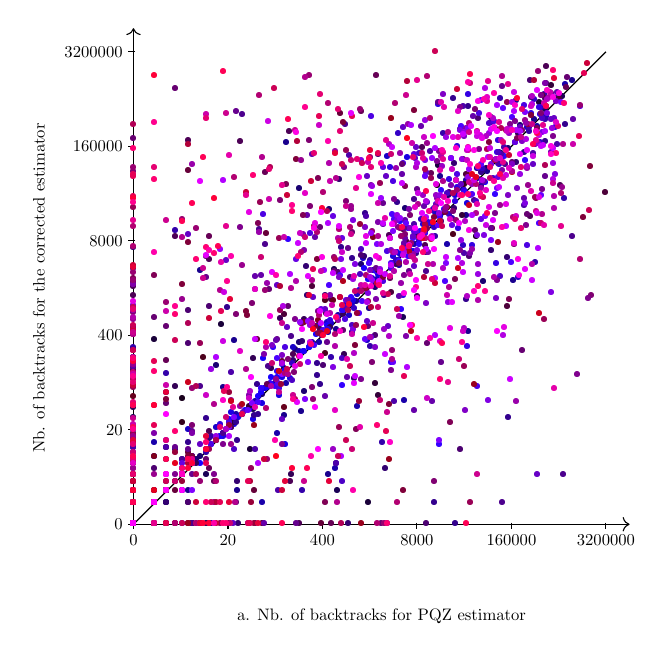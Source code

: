 \begin{tikzpicture}[only marks, y=.5cm, scale=0.6, every node/.style={scale=0.6}]
   % \draw plot[mark=*,xshift=-6cm] file {ScatterPlotExampleData.data};
    \draw[->] (0,0) -- coordinate (x axis mid) (10.5,0);
    \draw[->] (0,0) -- coordinate (y axis mid)(0,21);
    \foreach \x/\xtext in {0/0,2/20,4/400,6/8000,8/160000, 10/3200000}
        \draw (\x cm,1pt) -- (\x cm,-3pt)
            node[anchor=north] {$\xtext$};
    \foreach \y/\ytext in {0/0,2/20,4/400,6/8000,8/160000, 10/3200000}
        \draw (1pt,\y cm) -- (-3pt,\y cm) node[anchor=east] {$\ytext$};
    \node[below=1cm] at (x axis mid) {a. Nb. of backtracks for PQZ estimator};
    \node[rotate=90] at (-2,10) {Nb. of backtracks for the corrected estimator};
    
 	\draw (0,0) -- (10,20);
 
	{\color[rgb]{0.1,0,0.111} \node at (0.0,0.0) {\textbullet};}
{\color[rgb]{0.1,0,0.111} \node at (8.745,17.691) {\textbullet};}
{\color[rgb]{0.1,0,0.111} \node at (0.0,0.0) {\textbullet};}
{\color[rgb]{0.1,0,0.111} \node at (0.712,0.906) {\textbullet};}
{\color[rgb]{0.1,0,0.111} \node at (0.0,0.0) {\textbullet};}
{\color[rgb]{0.1,0,0.111} \node at (0.0,0.0) {\textbullet};}
{\color[rgb]{0.1,0,0.111} \node at (0.0,0.0) {\textbullet};}
{\color[rgb]{0.1,0,0.111} \node at (3.008,5.925) {\textbullet};}
{\color[rgb]{0.1,0,0.111} \node at (0.0,0.0) {\textbullet};}
{\color[rgb]{0.1,0,0.111} \node at (0.0,0.0) {\textbullet};}
{\color[rgb]{0.1,0,0.111} \node at (0.0,0.0) {\textbullet};}
{\color[rgb]{0.1,0,0.111} \node at (0.0,0.0) {\textbullet};}
{\color[rgb]{0.1,0,0.111} \node at (0.0,0.0) {\textbullet};}
{\color[rgb]{0.1,0,0.111} \node at (0.0,0.0) {\textbullet};}
{\color[rgb]{0.1,0,0.111} \node at (0.0,0.0) {\textbullet};}
{\color[rgb]{0.1,0,0.111} \node at (0.0,0.0) {\textbullet};}
{\color[rgb]{0.1,0,0.111} \node at (0.0,0.0) {\textbullet};}
{\color[rgb]{0.1,0,0.111} \node at (0.0,0.0) {\textbullet};}
{\color[rgb]{0.1,0,0.111} \node at (6.445,14.336) {\textbullet};}
{\color[rgb]{0.1,0,0.111} \node at (0.0,0.0) {\textbullet};}
{\color[rgb]{0.1,0,0.111} \node at (1.043,5.33) {\textbullet};}
{\color[rgb]{0.1,0,0.111} \node at (0.0,0.0) {\textbullet};}
{\color[rgb]{0.1,0,0.111} \node at (0.0,0.0) {\textbullet};}
{\color[rgb]{0.1,0,0.111} \node at (0.0,0.0) {\textbullet};}
{\color[rgb]{0.1,0,0.111} \node at (0.0,0.0) {\textbullet};}
{\color[rgb]{0.1,0,0.111} \node at (0.0,0.0) {\textbullet};}
{\color[rgb]{0.1,0,0.111} \node at (0.0,0.0) {\textbullet};}
{\color[rgb]{0.1,0,0.111} \node at (0.0,0.0) {\textbullet};}
{\color[rgb]{0.1,0,0.111} \node at (0.0,0.0) {\textbullet};}
{\color[rgb]{0.1,0,0.111} \node at (0.0,0.0) {\textbullet};}
{\color[rgb]{0.1,0,0.111} \node at (0.0,0.0) {\textbullet};}
{\color[rgb]{0.1,0,0.111} \node at (0.0,0.0) {\textbullet};}
{\color[rgb]{0.1,0,0.111} \node at (0.0,0.0) {\textbullet};}
{\color[rgb]{0.1,0,0.111} \node at (0.0,0.0) {\textbullet};}
{\color[rgb]{0.1,0,0.111} \node at (0.0,0.0) {\textbullet};}
{\color[rgb]{0.1,0,0.111} \node at (0.0,0.0) {\textbullet};}
{\color[rgb]{0.1,0,0.111} \node at (0.0,0.0) {\textbullet};}
{\color[rgb]{0.1,0,0.111} \node at (0.0,0.0) {\textbullet};}
{\color[rgb]{0.1,0,0.111} \node at (0.0,0.0) {\textbullet};}
{\color[rgb]{0.1,0,0.111} \node at (7.274,12.163) {\textbullet};}
{\color[rgb]{0.1,0,0.111} \node at (0.0,0.0) {\textbullet};}
{\color[rgb]{0.1,0,0.111} \node at (0.0,0.0) {\textbullet};}
{\color[rgb]{0.1,0,0.111} \node at (0.0,0.0) {\textbullet};}
{\color[rgb]{0.1,0,0.111} \node at (0.0,0.0) {\textbullet};}
{\color[rgb]{0.1,0,0.111} \node at (0.0,0.0) {\textbullet};}
{\color[rgb]{0.1,0,0.111} \node at (0.0,0.0) {\textbullet};}
{\color[rgb]{0.1,0,0.111} \node at (0.0,0.0) {\textbullet};}
{\color[rgb]{0.1,0,0.111} \node at (0.0,0.0) {\textbullet};}
{\color[rgb]{0.1,0,0.111} \node at (0.0,0.0) {\textbullet};}
{\color[rgb]{0.1,0,0.222} \node at (0.0,10.905) {\textbullet};}
{\color[rgb]{0.1,0,0.222} \node at (0.0,0.0) {\textbullet};}
{\color[rgb]{0.1,0,0.222} \node at (6.464,15.162) {\textbullet};}
{\color[rgb]{0.1,0,0.222} \node at (0.0,0.0) {\textbullet};}
{\color[rgb]{0.1,0,0.222} \node at (7.796,15.486) {\textbullet};}
{\color[rgb]{0.1,0,0.222} \node at (0.0,0.0) {\textbullet};}
{\color[rgb]{0.1,0,0.222} \node at (0.449,7.816) {\textbullet};}
{\color[rgb]{0.1,0,0.222} \node at (0.0,0.0) {\textbullet};}
{\color[rgb]{0.1,0,0.222} \node at (0.0,0.0) {\textbullet};}
{\color[rgb]{0.1,0,0.222} \node at (0.0,0.0) {\textbullet};}
{\color[rgb]{0.1,0,0.222} \node at (0.0,0.0) {\textbullet};}
{\color[rgb]{0.1,0,0.222} \node at (0.0,0.0) {\textbullet};}
{\color[rgb]{0.1,0,0.222} \node at (6.849,14.539) {\textbullet};}
{\color[rgb]{0.1,0,0.222} \node at (0.0,0.0) {\textbullet};}
{\color[rgb]{0.1,0,0.222} \node at (2.48,3.135) {\textbullet};}
{\color[rgb]{0.1,0,0.222} \node at (0.0,0.0) {\textbullet};}
{\color[rgb]{0.1,0,0.222} \node at (0.449,0.906) {\textbullet};}
{\color[rgb]{0.1,0,0.222} \node at (0.0,0.0) {\textbullet};}
{\color[rgb]{0.1,0,0.222} \node at (0.0,0.0) {\textbullet};}
{\color[rgb]{0.1,0,0.222} \node at (0.0,0.0) {\textbullet};}
{\color[rgb]{0.1,0,0.222} \node at (1.872,8.453) {\textbullet};}
{\color[rgb]{0.1,0,0.222} \node at (0.0,0.0) {\textbullet};}
{\color[rgb]{0.1,0,0.222} \node at (0.0,0.0) {\textbullet};}
{\color[rgb]{0.1,0,0.222} \node at (0.0,0.0) {\textbullet};}
{\color[rgb]{0.1,0,0.222} \node at (0.0,0.0) {\textbullet};}
{\color[rgb]{0.1,0,0.222} \node at (0.0,0.0) {\textbullet};}
{\color[rgb]{0.1,0,0.222} \node at (0.0,0.0) {\textbullet};}
{\color[rgb]{0.1,0,0.222} \node at (0.449,0.0) {\textbullet};}
{\color[rgb]{0.1,0,0.222} \node at (0.0,0.0) {\textbullet};}
{\color[rgb]{0.1,0,0.222} \node at (0.0,0.0) {\textbullet};}
{\color[rgb]{0.1,0,0.222} \node at (0.0,0.0) {\textbullet};}
{\color[rgb]{0.1,0,0.222} \node at (0.0,0.0) {\textbullet};}
{\color[rgb]{0.1,0,0.222} \node at (8.587,17.839) {\textbullet};}
{\color[rgb]{0.1,0,0.222} \node at (0.0,0.0) {\textbullet};}
{\color[rgb]{0.1,0,0.222} \node at (0.0,0.0) {\textbullet};}
{\color[rgb]{0.1,0,0.222} \node at (0.0,2.104) {\textbullet};}
{\color[rgb]{0.1,0,0.222} \node at (0.0,0.0) {\textbullet};}
{\color[rgb]{0.1,0,0.222} \node at (0.0,0.0) {\textbullet};}
{\color[rgb]{0.1,0,0.222} \node at (0.0,0.0) {\textbullet};}
{\color[rgb]{0.1,0,0.222} \node at (0.0,0.0) {\textbullet};}
{\color[rgb]{0.1,0,0.222} \node at (0.0,0.0) {\textbullet};}
{\color[rgb]{0.1,0,0.222} \node at (0.449,0.906) {\textbullet};}
{\color[rgb]{0.1,0,0.222} \node at (0.0,0.0) {\textbullet};}
{\color[rgb]{0.1,0,0.222} \node at (4.98,0.906) {\textbullet};}
{\color[rgb]{0.1,0,0.222} \node at (0.0,0.0) {\textbullet};}
{\color[rgb]{0.1,0,0.222} \node at (0.0,6.441) {\textbullet};}
{\color[rgb]{0.1,0,0.222} \node at (0.0,0.0) {\textbullet};}
{\color[rgb]{0.1,0,0.333} \node at (0.0,0.0) {\textbullet};}
{\color[rgb]{0.1,0,0.333} \node at (0.0,0.0) {\textbullet};}
{\color[rgb]{0.1,0,0.333} \node at (0.0,0.0) {\textbullet};}
{\color[rgb]{0.1,0,0.333} \node at (7.801,15.672) {\textbullet};}
{\color[rgb]{0.1,0,0.333} \node at (0.0,0.0) {\textbullet};}
{\color[rgb]{0.1,0,0.333} \node at (1.043,2.104) {\textbullet};}
{\color[rgb]{0.1,0,0.333} \node at (0.0,0.0) {\textbullet};}
{\color[rgb]{0.1,0,0.333} \node at (0.0,0.0) {\textbullet};}
{\color[rgb]{0.1,0,0.333} \node at (1.553,0.0) {\textbullet};}
{\color[rgb]{0.1,0,0.333} \node at (0.0,0.0) {\textbullet};}
{\color[rgb]{0.1,0,0.333} \node at (7.474,15.056) {\textbullet};}
{\color[rgb]{0.1,0,0.333} \node at (0.712,0.0) {\textbullet};}
{\color[rgb]{0.1,0,0.333} \node at (0.0,0.0) {\textbullet};}
{\color[rgb]{0.1,0,0.333} \node at (0.0,0.0) {\textbullet};}
{\color[rgb]{0.1,0,0.333} \node at (0.0,4.489) {\textbullet};}
{\color[rgb]{0.1,0,0.333} \node at (0.0,0.0) {\textbullet};}
{\color[rgb]{0.1,0,0.333} \node at (0.0,0.0) {\textbullet};}
{\color[rgb]{0.1,0,0.333} \node at (0.0,0.0) {\textbullet};}
{\color[rgb]{0.1,0,0.333} \node at (3.206,6.576) {\textbullet};}
{\color[rgb]{0.1,0,0.333} \node at (0.0,0.0) {\textbullet};}
{\color[rgb]{0.1,0,0.333} \node at (0.0,0.0) {\textbullet};}
{\color[rgb]{0.1,0,0.333} \node at (0.0,0.0) {\textbullet};}
{\color[rgb]{0.1,0,0.333} \node at (0.0,0.0) {\textbullet};}
{\color[rgb]{0.1,0,0.333} \node at (0.0,0.0) {\textbullet};}
{\color[rgb]{0.1,0,0.333} \node at (1.26,0.0) {\textbullet};}
{\color[rgb]{0.1,0,0.333} \node at (9.081,18.089) {\textbullet};}
{\color[rgb]{0.1,0,0.333} \node at (0.0,0.0) {\textbullet};}
{\color[rgb]{0.1,0,0.333} \node at (0.0,0.0) {\textbullet};}
{\color[rgb]{0.1,0,0.333} \node at (0.0,0.0) {\textbullet};}
{\color[rgb]{0.1,0,0.333} \node at (0.0,0.0) {\textbullet};}
{\color[rgb]{0.1,0,0.333} \node at (1.553,2.104) {\textbullet};}
{\color[rgb]{0.1,0,0.333} \node at (0.0,0.0) {\textbullet};}
{\color[rgb]{0.1,0,0.333} \node at (8.717,17.558) {\textbullet};}
{\color[rgb]{0.1,0,0.333} \node at (5.71,8.747) {\textbullet};}
{\color[rgb]{0.1,0,0.333} \node at (0.449,0.906) {\textbullet};}
{\color[rgb]{0.1,0,0.333} \node at (4.257,10.786) {\textbullet};}
{\color[rgb]{0.1,0,0.333} \node at (2.547,4.855) {\textbullet};}
{\color[rgb]{0.1,0,0.333} \node at (0.0,0.0) {\textbullet};}
{\color[rgb]{0.1,0,0.333} \node at (0.0,0.0) {\textbullet};}
{\color[rgb]{0.1,0,0.333} \node at (4.332,1.436) {\textbullet};}
{\color[rgb]{0.1,0,0.333} \node at (0.712,0.0) {\textbullet};}
{\color[rgb]{0.1,0,0.333} \node at (0.0,0.0) {\textbullet};}
{\color[rgb]{0.1,0,0.333} \node at (0.0,0.0) {\textbullet};}
{\color[rgb]{0.1,0,0.333} \node at (0.0,0.0) {\textbullet};}
{\color[rgb]{0.1,0,0.333} \node at (0.0,0.906) {\textbullet};}
{\color[rgb]{0.1,0,0.333} \node at (0.0,0.0) {\textbullet};}
{\color[rgb]{0.1,0,0.333} \node at (1.61,0.0) {\textbullet};}
{\color[rgb]{0.1,0,0.444} \node at (0.0,0.0) {\textbullet};}
{\color[rgb]{0.1,0,0.444} \node at (0.0,0.0) {\textbullet};}
{\color[rgb]{0.1,0,0.444} \node at (1.423,2.872) {\textbullet};}
{\color[rgb]{0.1,0,0.444} \node at (4.144,13.305) {\textbullet};}
{\color[rgb]{0.1,0,0.444} \node at (0.0,0.0) {\textbullet};}
{\color[rgb]{0.1,0,0.444} \node at (1.754,6.721) {\textbullet};}
{\color[rgb]{0.1,0,0.444} \node at (1.347,2.718) {\textbullet};}
{\color[rgb]{0.1,0,0.444} \node at (0.0,0.0) {\textbullet};}
{\color[rgb]{0.1,0,0.444} \node at (6.665,13.914) {\textbullet};}
{\color[rgb]{0.1,0,0.444} \node at (7.76,15.708) {\textbullet};}
{\color[rgb]{0.1,0,0.444} \node at (0.0,0.906) {\textbullet};}
{\color[rgb]{0.1,0,0.444} \node at (0.0,0.0) {\textbullet};}
{\color[rgb]{0.1,0,0.444} \node at (0.0,0.0) {\textbullet};}
{\color[rgb]{0.1,0,0.444} \node at (3.528,14.205) {\textbullet};}
{\color[rgb]{0.1,0,0.444} \node at (0.0,0.906) {\textbullet};}
{\color[rgb]{0.1,0,0.444} \node at (6.04,12.313) {\textbullet};}
{\color[rgb]{0.1,0,0.444} \node at (0.712,5.554) {\textbullet};}
{\color[rgb]{0.1,0,0.444} \node at (0.0,0.0) {\textbullet};}
{\color[rgb]{0.1,0,0.444} \node at (3.726,7.486) {\textbullet};}
{\color[rgb]{0.1,0,0.444} \node at (0.0,0.0) {\textbullet};}
{\color[rgb]{0.1,0,0.444} \node at (0.0,0.0) {\textbullet};}
{\color[rgb]{0.1,0,0.444} \node at (0.0,0.0) {\textbullet};}
{\color[rgb]{0.1,0,0.444} \node at (0.0,0.0) {\textbullet};}
{\color[rgb]{0.1,0,0.444} \node at (3.215,6.451) {\textbullet};}
{\color[rgb]{0.1,0,0.444} \node at (5.135,10.009) {\textbullet};}
{\color[rgb]{0.1,0,0.444} \node at (2.743,5.497) {\textbullet};}
{\color[rgb]{0.1,0,0.444} \node at (0.0,1.436) {\textbullet};}
{\color[rgb]{0.1,0,0.444} \node at (0.712,1.436) {\textbullet};}
{\color[rgb]{0.1,0,0.444} \node at (0.0,0.0) {\textbullet};}
{\color[rgb]{0.1,0,0.444} \node at (0.0,3.849) {\textbullet};}
{\color[rgb]{0.1,0,0.444} \node at (6.058,12.203) {\textbullet};}
{\color[rgb]{0.1,0,0.444} \node at (0.0,0.906) {\textbullet};}
{\color[rgb]{0.1,0,0.444} \node at (0.0,0.0) {\textbullet};}
{\color[rgb]{0.1,0,0.444} \node at (0.0,0.0) {\textbullet};}
{\color[rgb]{0.1,0,0.444} \node at (8.195,16.855) {\textbullet};}
{\color[rgb]{0.1,0,0.444} \node at (0.0,3.248) {\textbullet};}
{\color[rgb]{0.1,0,0.444} \node at (0.0,0.0) {\textbullet};}
{\color[rgb]{0.1,0,0.444} \node at (6.684,13.944) {\textbullet};}
{\color[rgb]{0.1,0,0.444} \node at (4.837,10.966) {\textbullet};}
{\color[rgb]{0.1,0,0.444} \node at (7.938,15.882) {\textbullet};}
{\color[rgb]{0.1,0,0.444} \node at (3.429,7.366) {\textbullet};}
{\color[rgb]{0.1,0,0.444} \node at (0.0,0.0) {\textbullet};}
{\color[rgb]{0.1,0,0.444} \node at (0.0,0.0) {\textbullet};}
{\color[rgb]{0.1,0,0.444} \node at (7.403,10.26) {\textbullet};}
{\color[rgb]{0.1,0,0.444} \node at (0.0,0.0) {\textbullet};}
{\color[rgb]{0.1,0,0.444} \node at (3.517,7.698) {\textbullet};}
{\color[rgb]{0.1,0,0.444} \node at (0.449,0.906) {\textbullet};}
{\color[rgb]{0.1,0,0.444} \node at (5.769,13.374) {\textbullet};}
{\color[rgb]{0.1,0,0.444} \node at (3.631,5.627) {\textbullet};}
{\color[rgb]{0.1,0,0.556} \node at (0.0,0.0) {\textbullet};}
{\color[rgb]{0.1,0,0.556} \node at (6.996,14.151) {\textbullet};}
{\color[rgb]{0.1,0,0.556} \node at (0.0,0.0) {\textbullet};}
{\color[rgb]{0.1,0,0.556} \node at (2.135,7.762) {\textbullet};}
{\color[rgb]{0.1,0,0.556} \node at (0.0,0.0) {\textbullet};}
{\color[rgb]{0.1,0,0.556} \node at (7.492,14.935) {\textbullet};}
{\color[rgb]{0.1,0,0.556} \node at (4.293,8.222) {\textbullet};}
{\color[rgb]{0.1,0,0.556} \node at (8.115,17.944) {\textbullet};}
{\color[rgb]{0.1,0,0.556} \node at (3.237,16.129) {\textbullet};}
{\color[rgb]{0.1,0,0.556} \node at (0.712,0.0) {\textbullet};}
{\color[rgb]{0.1,0,0.556} \node at (7.284,15.031) {\textbullet};}
{\color[rgb]{0.1,0,0.556} \node at (0.0,0.0) {\textbullet};}
{\color[rgb]{0.1,0,0.556} \node at (7.056,13.074) {\textbullet};}
{\color[rgb]{0.1,0,0.556} \node at (0.0,0.906) {\textbullet};}
{\color[rgb]{0.1,0,0.556} \node at (1.423,10.73) {\textbullet};}
{\color[rgb]{0.1,0,0.556} \node at (9.295,18.777) {\textbullet};}
{\color[rgb]{0.1,0,0.556} \node at (1.161,1.436) {\textbullet};}
{\color[rgb]{0.1,0,0.556} \node at (3.196,4.61) {\textbullet};}
{\color[rgb]{0.1,0,0.556} \node at (0.449,0.0) {\textbullet};}
{\color[rgb]{0.1,0,0.556} \node at (0.0,0.0) {\textbullet};}
{\color[rgb]{0.1,0,0.556} \node at (8.043,10.306) {\textbullet};}
{\color[rgb]{0.1,0,0.556} \node at (0.0,0.0) {\textbullet};}
{\color[rgb]{0.1,0,0.556} \node at (4.636,8.108) {\textbullet};}
{\color[rgb]{0.1,0,0.556} \node at (6.334,12.711) {\textbullet};}
{\color[rgb]{0.1,0,0.556} \node at (4.129,2.104) {\textbullet};}
{\color[rgb]{0.1,0,0.556} \node at (0.0,0.0) {\textbullet};}
{\color[rgb]{0.1,0,0.556} \node at (3.555,4.755) {\textbullet};}
{\color[rgb]{0.1,0,0.556} \node at (0.0,0.0) {\textbullet};}
{\color[rgb]{0.1,0,0.556} \node at (5.975,12.205) {\textbullet};}
{\color[rgb]{0.1,0,0.556} \node at (0.0,0.0) {\textbullet};}
{\color[rgb]{0.1,0,0.556} \node at (0.0,0.0) {\textbullet};}
{\color[rgb]{0.1,0,0.556} \node at (5.003,9.11) {\textbullet};}
{\color[rgb]{0.1,0,0.556} \node at (0.0,0.0) {\textbullet};}
{\color[rgb]{0.1,0,0.556} \node at (7.104,8.165) {\textbullet};}
{\color[rgb]{0.1,0,0.556} \node at (0.0,0.0) {\textbullet};}
{\color[rgb]{0.1,0,0.556} \node at (6.512,14.721) {\textbullet};}
{\color[rgb]{0.1,0,0.556} \node at (4.114,8.222) {\textbullet};}
{\color[rgb]{0.1,0,0.556} \node at (0.0,0.0) {\textbullet};}
{\color[rgb]{0.1,0,0.556} \node at (1.754,3.54) {\textbullet};}
{\color[rgb]{0.1,0,0.556} \node at (1.043,2.718) {\textbullet};}
{\color[rgb]{0.1,0,0.556} \node at (1.907,5.761) {\textbullet};}
{\color[rgb]{0.1,0,0.556} \node at (0.712,0.906) {\textbullet};}
{\color[rgb]{0.1,0,0.556} \node at (0.0,0.0) {\textbullet};}
{\color[rgb]{0.1,0,0.556} \node at (2.203,1.436) {\textbullet};}
{\color[rgb]{0.1,0,0.556} \node at (4.733,9.41) {\textbullet};}
{\color[rgb]{0.1,0,0.556} \node at (8.488,17.129) {\textbullet};}
{\color[rgb]{0.1,0,0.556} \node at (2.521,4.976) {\textbullet};}
{\color[rgb]{0.1,0,0.556} \node at (6.501,13.12) {\textbullet};}
{\color[rgb]{0.1,0,0.667} \node at (0.0,0.0) {\textbullet};}
{\color[rgb]{0.1,0,0.667} \node at (0.449,0.906) {\textbullet};}
{\color[rgb]{0.1,0,0.667} \node at (1.907,3.849) {\textbullet};}
{\color[rgb]{0.1,0,0.667} \node at (0.0,0.0) {\textbullet};}
{\color[rgb]{0.1,0,0.667} \node at (5.628,10.958) {\textbullet};}
{\color[rgb]{0.1,0,0.667} \node at (0.712,1.436) {\textbullet};}
{\color[rgb]{0.1,0,0.667} \node at (9.142,18.605) {\textbullet};}
{\color[rgb]{0.1,0,0.667} \node at (0.0,0.0) {\textbullet};}
{\color[rgb]{0.1,0,0.667} \node at (2.181,4.648) {\textbullet};}
{\color[rgb]{0.1,0,0.667} \node at (4.284,2.342) {\textbullet};}
{\color[rgb]{0.1,0,0.667} \node at (3.514,7.314) {\textbullet};}
{\color[rgb]{0.1,0,0.667} \node at (0.0,1.436) {\textbullet};}
{\color[rgb]{0.1,0,0.667} \node at (0.0,1.436) {\textbullet};}
{\color[rgb]{0.1,0,0.667} \node at (2.596,5.19) {\textbullet};}
{\color[rgb]{0.1,0,0.667} \node at (5.734,5.215) {\textbullet};}
{\color[rgb]{0.1,0,0.667} \node at (0.449,2.872) {\textbullet};}
{\color[rgb]{0.1,0,0.667} \node at (0.0,0.0) {\textbullet};}
{\color[rgb]{0.1,0,0.667} \node at (5.115,10.278) {\textbullet};}
{\color[rgb]{0.1,0,0.667} \node at (2.724,0.906) {\textbullet};}
{\color[rgb]{0.1,0,0.667} \node at (4.747,4.976) {\textbullet};}
{\color[rgb]{0.1,0,0.667} \node at (3.056,3.849) {\textbullet};}
{\color[rgb]{0.1,0,0.667} \node at (0.0,0.0) {\textbullet};}
{\color[rgb]{0.1,0,0.667} \node at (3.241,5.925) {\textbullet};}
{\color[rgb]{0.1,0,0.667} \node at (0.0,0.0) {\textbullet};}
{\color[rgb]{0.1,0,0.667} \node at (5.171,10.35) {\textbullet};}
{\color[rgb]{0.1,0,0.667} \node at (0.449,0.906) {\textbullet};}
{\color[rgb]{0.1,0,0.667} \node at (1.553,3.135) {\textbullet};}
{\color[rgb]{0.1,0,0.667} \node at (1.661,0.0) {\textbullet};}
{\color[rgb]{0.1,0,0.667} \node at (4.502,9.289) {\textbullet};}
{\color[rgb]{0.1,0,0.667} \node at (0.0,0.0) {\textbullet};}
{\color[rgb]{0.1,0,0.667} \node at (6.649,11.827) {\textbullet};}
{\color[rgb]{0.1,0,0.667} \node at (3.785,7.698) {\textbullet};}
{\color[rgb]{0.1,0,0.667} \node at (3.039,6.084) {\textbullet};}
{\color[rgb]{0.1,0,0.667} \node at (0.0,0.0) {\textbullet};}
{\color[rgb]{0.1,0,0.667} \node at (0.0,0.0) {\textbullet};}
{\color[rgb]{0.1,0,0.667} \node at (7.294,14.614) {\textbullet};}
{\color[rgb]{0.1,0,0.667} \node at (3.935,7.669) {\textbullet};}
{\color[rgb]{0.1,0,0.667} \node at (4.14,8.1) {\textbullet};}
{\color[rgb]{0.1,0,0.667} \node at (4.347,8.804) {\textbullet};}
{\color[rgb]{0.1,0,0.667} \node at (6.314,12.725) {\textbullet};}
{\color[rgb]{0.1,0,0.667} \node at (0.449,3.45) {\textbullet};}
{\color[rgb]{0.1,0,0.667} \node at (5.084,10.735) {\textbullet};}
{\color[rgb]{0.1,0,0.667} \node at (0.449,0.906) {\textbullet};}
{\color[rgb]{0.1,0,0.667} \node at (5.955,11.825) {\textbullet};}
{\color[rgb]{0.1,0,0.667} \node at (7.049,14.553) {\textbullet};}
{\color[rgb]{0.1,0,0.667} \node at (8.557,16.824) {\textbullet};}
{\color[rgb]{0.1,0,0.778} \node at (7.187,14.418) {\textbullet};}
{\color[rgb]{0.1,0,0.778} \node at (0.449,0.906) {\textbullet};}
{\color[rgb]{0.1,0,0.778} \node at (0.0,0.0) {\textbullet};}
{\color[rgb]{0.1,0,0.778} \node at (2.303,4.648) {\textbullet};}
{\color[rgb]{0.1,0,0.778} \node at (5.602,11.114) {\textbullet};}
{\color[rgb]{0.1,0,0.778} \node at (0.0,0.0) {\textbullet};}
{\color[rgb]{0.1,0,0.778} \node at (0.0,0.0) {\textbullet};}
{\color[rgb]{0.1,0,0.778} \node at (5.211,10.482) {\textbullet};}
{\color[rgb]{0.1,0,0.778} \node at (3.215,6.506) {\textbullet};}
{\color[rgb]{0.1,0,0.778} \node at (1.043,2.104) {\textbullet};}
{\color[rgb]{0.1,0,0.778} \node at (3.973,8.018) {\textbullet};}
{\color[rgb]{0.1,0,0.778} \node at (0.0,0.0) {\textbullet};}
{\color[rgb]{0.1,0,0.778} \node at (0.0,0.0) {\textbullet};}
{\color[rgb]{0.1,0,0.778} \node at (0.712,1.436) {\textbullet};}
{\color[rgb]{0.1,0,0.778} \node at (1.043,2.104) {\textbullet};}
{\color[rgb]{0.1,0,0.778} \node at (8.353,16.778) {\textbullet};}
{\color[rgb]{0.1,0,0.778} \node at (1.754,4.099) {\textbullet};}
{\color[rgb]{0.1,0,0.778} \node at (4.629,9.323) {\textbullet};}
{\color[rgb]{0.1,0,0.778} \node at (4.964,7.748) {\textbullet};}
{\color[rgb]{0.1,0,0.778} \node at (4.75,9.715) {\textbullet};}
{\color[rgb]{0.1,0,0.778} \node at (6.501,13.019) {\textbullet};}
{\color[rgb]{0.1,0,0.778} \node at (6.401,13.194) {\textbullet};}
{\color[rgb]{0.1,0,0.778} \node at (0.0,0.0) {\textbullet};}
{\color[rgb]{0.1,0,0.778} \node at (1.835,3.704) {\textbullet};}
{\color[rgb]{0.1,0,0.778} \node at (4.186,8.501) {\textbullet};}
{\color[rgb]{0.1,0,0.778} \node at (3.614,7.284) {\textbullet};}
{\color[rgb]{0.1,0,0.778} \node at (0.449,0.0) {\textbullet};}
{\color[rgb]{0.1,0,0.778} \node at (0.0,0.0) {\textbullet};}
{\color[rgb]{0.1,0,0.778} \node at (4.577,8.813) {\textbullet};}
{\color[rgb]{0.1,0,0.778} \node at (0.712,0.0) {\textbullet};}
{\color[rgb]{0.1,0,0.778} \node at (5.646,11.412) {\textbullet};}
{\color[rgb]{0.1,0,0.778} \node at (8.74,17.239) {\textbullet};}
{\color[rgb]{0.1,0,0.778} \node at (5.371,15.571) {\textbullet};}
{\color[rgb]{0.1,0,0.778} \node at (0.0,0.0) {\textbullet};}
{\color[rgb]{0.1,0,0.778} \node at (5.607,11.145) {\textbullet};}
{\color[rgb]{0.1,0,0.778} \node at (2.031,4.099) {\textbullet};}
{\color[rgb]{0.1,0,0.778} \node at (0.0,0.0) {\textbullet};}
{\color[rgb]{0.1,0,0.778} \node at (0.0,0.0) {\textbullet};}
{\color[rgb]{0.1,0,0.778} \node at (4.105,8.547) {\textbullet};}
{\color[rgb]{0.1,0,0.778} \node at (4.184,8.445) {\textbullet};}
{\color[rgb]{0.1,0,0.778} \node at (0.0,0.0) {\textbullet};}
{\color[rgb]{0.1,0,0.778} \node at (0.0,0.0) {\textbullet};}
{\color[rgb]{0.1,0,0.778} \node at (0.0,0.0) {\textbullet};}
{\color[rgb]{0.1,0,0.778} \node at (0.0,0.0) {\textbullet};}
{\color[rgb]{0.1,0,0.778} \node at (0.449,0.906) {\textbullet};}
{\color[rgb]{0.1,0,0.778} \node at (5.056,10.396) {\textbullet};}
{\color[rgb]{0.1,0,0.778} \node at (4.874,11.221) {\textbullet};}
{\color[rgb]{0.1,0,0.778} \node at (0.712,1.436) {\textbullet};}
{\color[rgb]{0.1,0,0.778} \node at (3.388,7.486) {\textbullet};}
{\color[rgb]{0.1,0,0.778} \node at (1.161,3.98) {\textbullet};}
{\color[rgb]{0.1,0,0.889} \node at (6.341,12.772) {\textbullet};}
{\color[rgb]{0.1,0,0.889} \node at (4.665,9.443) {\textbullet};}
{\color[rgb]{0.1,0,0.889} \node at (6.146,12.666) {\textbullet};}
{\color[rgb]{0.1,0,0.889} \node at (5.507,11.325) {\textbullet};}
{\color[rgb]{0.1,0,0.889} \node at (5.185,10.578) {\textbullet};}
{\color[rgb]{0.1,0,0.889} \node at (5.931,11.513) {\textbullet};}
{\color[rgb]{0.1,0,0.889} \node at (0.0,0.0) {\textbullet};}
{\color[rgb]{0.1,0,0.889} \node at (5.59,11.509) {\textbullet};}
{\color[rgb]{0.1,0,0.889} \node at (3.085,5.457) {\textbullet};}
{\color[rgb]{0.1,0,0.889} \node at (0.712,1.436) {\textbullet};}
{\color[rgb]{0.1,0,0.889} \node at (3.039,6.133) {\textbullet};}
{\color[rgb]{0.1,0,0.889} \node at (2.547,5.033) {\textbullet};}
{\color[rgb]{0.1,0,0.889} \node at (6.821,13.943) {\textbullet};}
{\color[rgb]{0.1,0,0.889} \node at (1.907,3.704) {\textbullet};}
{\color[rgb]{0.1,0,0.889} \node at (7.067,13.557) {\textbullet};}
{\color[rgb]{0.1,0,0.889} \node at (2.779,5.745) {\textbullet};}
{\color[rgb]{0.1,0,0.889} \node at (2.743,5.088) {\textbullet};}
{\color[rgb]{0.1,0,0.889} \node at (0.449,0.906) {\textbullet};}
{\color[rgb]{0.1,0,0.889} \node at (0.0,0.0) {\textbullet};}
{\color[rgb]{0.1,0,0.889} \node at (3.168,6.203) {\textbullet};}
{\color[rgb]{0.1,0,0.889} \node at (0.0,0.0) {\textbullet};}
{\color[rgb]{0.1,0,0.889} \node at (2.936,5.897) {\textbullet};}
{\color[rgb]{0.1,0,0.889} \node at (1.043,2.342) {\textbullet};}
{\color[rgb]{0.1,0,0.889} \node at (0.449,0.906) {\textbullet};}
{\color[rgb]{0.1,0,0.889} \node at (0.0,0.0) {\textbullet};}
{\color[rgb]{0.1,0,0.889} \node at (3.168,6.752) {\textbullet};}
{\color[rgb]{0.1,0,0.889} \node at (3.228,3.353) {\textbullet};}
{\color[rgb]{0.1,0,0.889} \node at (0.0,0.0) {\textbullet};}
{\color[rgb]{0.1,0,0.889} \node at (3.923,8.412) {\textbullet};}
{\color[rgb]{0.1,0,0.889} \node at (2.797,5.712) {\textbullet};}
{\color[rgb]{0.1,0,0.889} \node at (6.818,13.887) {\textbullet};}
{\color[rgb]{0.1,0,0.889} \node at (2.135,4.208) {\textbullet};}
{\color[rgb]{0.1,0,0.889} \node at (0.0,0.0) {\textbullet};}
{\color[rgb]{0.1,0,0.889} \node at (1.26,2.872) {\textbullet};}
{\color[rgb]{0.1,0,0.889} \node at (0.0,0.0) {\textbullet};}
{\color[rgb]{0.1,0,0.889} \node at (0.449,0.906) {\textbullet};}
{\color[rgb]{0.1,0,0.889} \node at (0.449,0.906) {\textbullet};}
{\color[rgb]{0.1,0,0.889} \node at (5.805,15.511) {\textbullet};}
{\color[rgb]{0.1,0,0.889} \node at (1.661,3.353) {\textbullet};}
{\color[rgb]{0.1,0,0.889} \node at (7.756,15.203) {\textbullet};}
{\color[rgb]{0.1,0,0.889} \node at (2.085,4.72) {\textbullet};}
{\color[rgb]{0.1,0,0.889} \node at (0.0,0.0) {\textbullet};}
{\color[rgb]{0.1,0,0.889} \node at (0.0,0.0) {\textbullet};}
{\color[rgb]{0.1,0,0.889} \node at (0.712,1.436) {\textbullet};}
{\color[rgb]{0.1,0,0.889} \node at (3.33,6.157) {\textbullet};}
{\color[rgb]{0.1,0,0.889} \node at (2.224,4.489) {\textbullet};}
{\color[rgb]{0.1,0,0.889} \node at (4.779,9.892) {\textbullet};}
{\color[rgb]{0.1,0,0.889} \node at (0.712,1.436) {\textbullet};}
{\color[rgb]{0.1,0,0.889} \node at (2.547,4.402) {\textbullet};}
{\color[rgb]{0.1,0,1.0} \node at (1.26,2.544) {\textbullet};}
{\color[rgb]{0.1,0,1.0} \node at (5.839,11.633) {\textbullet};}
{\color[rgb]{0.1,0,1.0} \node at (1.907,3.849) {\textbullet};}
{\color[rgb]{0.1,0,1.0} \node at (3.051,6.18) {\textbullet};}
{\color[rgb]{0.1,0,1.0} \node at (0.0,0.0) {\textbullet};}
{\color[rgb]{0.1,0,1.0} \node at (0.0,0.0) {\textbullet};}
{\color[rgb]{0.1,0,1.0} \node at (5.292,10.499) {\textbullet};}
{\color[rgb]{0.1,0,1.0} \node at (0.0,0.0) {\textbullet};}
{\color[rgb]{0.1,0,1.0} \node at (2.031,4.402) {\textbullet};}
{\color[rgb]{0.1,0,1.0} \node at (1.26,2.872) {\textbullet};}
{\color[rgb]{0.1,0,1.0} \node at (1.423,2.544) {\textbullet};}
{\color[rgb]{0.1,0,1.0} \node at (0.0,0.0) {\textbullet};}
{\color[rgb]{0.1,0,1.0} \node at (3.599,7.304) {\textbullet};}
{\color[rgb]{0.1,0,1.0} \node at (4.969,10.329) {\textbullet};}
{\color[rgb]{0.1,0,1.0} \node at (0.0,0.0) {\textbullet};}
{\color[rgb]{0.1,0,1.0} \node at (1.043,2.104) {\textbullet};}
{\color[rgb]{0.1,0,1.0} \node at (0.449,0.906) {\textbullet};}
{\color[rgb]{0.1,0,1.0} \node at (2.466,4.855) {\textbullet};}
{\color[rgb]{0.1,0,1.0} \node at (0.0,0.0) {\textbullet};}
{\color[rgb]{0.1,0,1.0} \node at (2.704,5.572) {\textbullet};}
{\color[rgb]{0.1,0,1.0} \node at (5.651,12.814) {\textbullet};}
{\color[rgb]{0.1,0,1.0} \node at (2.085,4.099) {\textbullet};}
{\color[rgb]{0.1,0,1.0} \node at (4.884,10.83) {\textbullet};}
{\color[rgb]{0.1,0,1.0} \node at (0.0,0.0) {\textbullet};}
{\color[rgb]{0.1,0,1.0} \node at (3.738,7.452) {\textbullet};}
{\color[rgb]{0.1,0,1.0} \node at (2.135,4.309) {\textbullet};}
{\color[rgb]{0.1,0,1.0} \node at (7.461,14.442) {\textbullet};}
{\color[rgb]{0.1,0,1.0} \node at (0.0,0.0) {\textbullet};}
{\color[rgb]{0.1,0,1.0} \node at (0.0,0.0) {\textbullet};}
{\color[rgb]{0.1,0,1.0} \node at (2.641,5.374) {\textbullet};}
{\color[rgb]{0.1,0,1.0} \node at (2.846,5.777) {\textbullet};}
{\color[rgb]{0.1,0,1.0} \node at (0.449,0.906) {\textbullet};}
{\color[rgb]{0.1,0,1.0} \node at (3.879,8.012) {\textbullet};}
{\color[rgb]{0.1,0,1.0} \node at (0.449,0.906) {\textbullet};}
{\color[rgb]{0.1,0,1.0} \node at (0.0,0.0) {\textbullet};}
{\color[rgb]{0.1,0,1.0} \node at (2.752,7.021) {\textbullet};}
{\color[rgb]{0.1,0,1.0} \node at (1.835,3.704) {\textbullet};}
{\color[rgb]{0.1,0,1.0} \node at (4.553,9.25) {\textbullet};}
{\color[rgb]{0.1,0,1.0} \node at (1.907,3.849) {\textbullet};}
{\color[rgb]{0.1,0,1.0} \node at (4.102,8.395) {\textbullet};}
{\color[rgb]{0.1,0,1.0} \node at (2.922,6.18) {\textbullet};}
{\color[rgb]{0.1,0,1.0} \node at (0.449,0.906) {\textbullet};}
{\color[rgb]{0.1,0,1.0} \node at (1.972,3.98) {\textbullet};}
{\color[rgb]{0.1,0,1.0} \node at (3.224,6.506) {\textbullet};}
{\color[rgb]{0.1,0,1.0} \node at (0.0,0.0) {\textbullet};}
{\color[rgb]{0.1,0,1.0} \node at (2.373,4.789) {\textbullet};}
{\color[rgb]{0.1,0,1.0} \node at (0.0,0.0) {\textbullet};}
{\color[rgb]{0.1,0,1.0} \node at (0.712,1.436) {\textbullet};}
{\color[rgb]{0.1,0,1.0} \node at (0.0,0.0) {\textbullet};}
{\color[rgb]{0.1,0,1.0} \node at (0.0,0.0) {\textbullet};}
{\color[rgb]{0.2,0,0.111} \node at (0.0,0.0) {\textbullet};}
{\color[rgb]{0.2,0,0.111} \node at (0.0,0.0) {\textbullet};}
{\color[rgb]{0.2,0,0.111} \node at (0.0,0.0) {\textbullet};}
{\color[rgb]{0.2,0,0.111} \node at (0.0,0.0) {\textbullet};}
{\color[rgb]{0.2,0,0.111} \node at (0.0,0.0) {\textbullet};}
{\color[rgb]{0.2,0,0.111} \node at (0.0,0.0) {\textbullet};}
{\color[rgb]{0.2,0,0.111} \node at (0.0,0.0) {\textbullet};}
{\color[rgb]{0.2,0,0.111} \node at (0.0,0.0) {\textbullet};}
{\color[rgb]{0.2,0,0.111} \node at (0.0,0.0) {\textbullet};}
{\color[rgb]{0.2,0,0.111} \node at (0.0,0.0) {\textbullet};}
{\color[rgb]{0.2,0,0.111} \node at (0.0,0.0) {\textbullet};}
{\color[rgb]{0.2,0,0.111} \node at (0.0,0.0) {\textbullet};}
{\color[rgb]{0.2,0,0.111} \node at (0.0,0.0) {\textbullet};}
{\color[rgb]{0.2,0,0.111} \node at (0.0,0.0) {\textbullet};}
{\color[rgb]{0.2,0,0.111} \node at (0.0,0.0) {\textbullet};}
{\color[rgb]{0.2,0,0.111} \node at (0.0,0.0) {\textbullet};}
{\color[rgb]{0.2,0,0.111} \node at (7.002,14.371) {\textbullet};}
{\color[rgb]{0.2,0,0.111} \node at (0.0,0.0) {\textbullet};}
{\color[rgb]{0.2,0,0.111} \node at (0.0,0.0) {\textbullet};}
{\color[rgb]{0.2,0,0.111} \node at (0.0,0.0) {\textbullet};}
{\color[rgb]{0.2,0,0.111} \node at (0.0,0.0) {\textbullet};}
{\color[rgb]{0.2,0,0.111} \node at (0.0,0.0) {\textbullet};}
{\color[rgb]{0.2,0,0.111} \node at (0.0,0.0) {\textbullet};}
{\color[rgb]{0.2,0,0.111} \node at (0.0,0.0) {\textbullet};}
{\color[rgb]{0.2,0,0.111} \node at (0.0,0.0) {\textbullet};}
{\color[rgb]{0.2,0,0.111} \node at (0.0,0.0) {\textbullet};}
{\color[rgb]{0.2,0,0.111} \node at (0.0,0.0) {\textbullet};}
{\color[rgb]{0.2,0,0.111} \node at (0.0,0.0) {\textbullet};}
{\color[rgb]{0.2,0,0.111} \node at (0.0,0.0) {\textbullet};}
{\color[rgb]{0.2,0,0.111} \node at (0.0,0.0) {\textbullet};}
{\color[rgb]{0.2,0,0.111} \node at (0.0,0.0) {\textbullet};}
{\color[rgb]{0.2,0,0.111} \node at (0.0,0.0) {\textbullet};}
{\color[rgb]{0.2,0,0.111} \node at (0.0,0.0) {\textbullet};}
{\color[rgb]{0.2,0,0.111} \node at (0.0,0.0) {\textbullet};}
{\color[rgb]{0.2,0,0.111} \node at (0.0,0.0) {\textbullet};}
{\color[rgb]{0.2,0,0.111} \node at (0.0,0.0) {\textbullet};}
{\color[rgb]{0.2,0,0.111} \node at (0.0,0.0) {\textbullet};}
{\color[rgb]{0.2,0,0.111} \node at (0.0,0.0) {\textbullet};}
{\color[rgb]{0.2,0,0.111} \node at (1.043,4.309) {\textbullet};}
{\color[rgb]{0.2,0,0.111} \node at (0.0,0.0) {\textbullet};}
{\color[rgb]{0.2,0,0.111} \node at (0.0,0.0) {\textbullet};}
{\color[rgb]{0.2,0,0.111} \node at (0.0,0.0) {\textbullet};}
{\color[rgb]{0.2,0,0.111} \node at (0.0,0.0) {\textbullet};}
{\color[rgb]{0.2,0,0.111} \node at (0.0,0.0) {\textbullet};}
{\color[rgb]{0.2,0,0.111} \node at (0.0,0.0) {\textbullet};}
{\color[rgb]{0.2,0,0.111} \node at (0.0,0.0) {\textbullet};}
{\color[rgb]{0.2,0,0.111} \node at (0.0,0.0) {\textbullet};}
{\color[rgb]{0.2,0,0.111} \node at (0.0,0.0) {\textbullet};}
{\color[rgb]{0.2,0,0.111} \node at (0.0,0.0) {\textbullet};}
{\color[rgb]{0.2,0,0.222} \node at (0.0,0.0) {\textbullet};}
{\color[rgb]{0.2,0,0.222} \node at (0.712,0.0) {\textbullet};}
{\color[rgb]{0.2,0,0.222} \node at (0.0,0.0) {\textbullet};}
{\color[rgb]{0.2,0,0.222} \node at (2.135,4.309) {\textbullet};}
{\color[rgb]{0.2,0,0.222} \node at (0.0,0.0) {\textbullet};}
{\color[rgb]{0.2,0,0.222} \node at (0.0,3.624) {\textbullet};}
{\color[rgb]{0.2,0,0.222} \node at (0.0,0.0) {\textbullet};}
{\color[rgb]{0.2,0,0.222} \node at (6.981,15.443) {\textbullet};}
{\color[rgb]{0.2,0,0.222} \node at (0.0,0.0) {\textbullet};}
{\color[rgb]{0.2,0,0.222} \node at (0.0,0.0) {\textbullet};}
{\color[rgb]{0.2,0,0.222} \node at (0.0,0.0) {\textbullet};}
{\color[rgb]{0.2,0,0.222} \node at (0.712,2.718) {\textbullet};}
{\color[rgb]{0.2,0,0.222} \node at (0.0,0.0) {\textbullet};}
{\color[rgb]{0.2,0,0.222} \node at (0.0,0.0) {\textbullet};}
{\color[rgb]{0.2,0,0.222} \node at (0.0,0.0) {\textbullet};}
{\color[rgb]{0.2,0,0.222} \node at (0.0,0.906) {\textbullet};}
{\color[rgb]{0.2,0,0.222} \node at (5.136,5.939) {\textbullet};}
{\color[rgb]{0.2,0,0.222} \node at (1.161,0.906) {\textbullet};}
{\color[rgb]{0.2,0,0.222} \node at (0.0,0.0) {\textbullet};}
{\color[rgb]{0.2,0,0.222} \node at (0.449,0.906) {\textbullet};}
{\color[rgb]{0.2,0,0.222} \node at (0.0,0.0) {\textbullet};}
{\color[rgb]{0.2,0,0.222} \node at (0.0,0.0) {\textbullet};}
{\color[rgb]{0.2,0,0.222} \node at (0.712,3.248) {\textbullet};}
{\color[rgb]{0.2,0,0.222} \node at (0.0,0.0) {\textbullet};}
{\color[rgb]{0.2,0,0.222} \node at (0.449,0.906) {\textbullet};}
{\color[rgb]{0.2,0,0.222} \node at (0.0,0.0) {\textbullet};}
{\color[rgb]{0.2,0,0.222} \node at (0.0,0.0) {\textbullet};}
{\color[rgb]{0.2,0,0.222} \node at (0.0,0.0) {\textbullet};}
{\color[rgb]{0.2,0,0.222} \node at (2.466,4.976) {\textbullet};}
{\color[rgb]{0.2,0,0.222} \node at (0.0,0.0) {\textbullet};}
{\color[rgb]{0.2,0,0.222} \node at (8.849,18.545) {\textbullet};}
{\color[rgb]{0.2,0,0.222} \node at (0.0,0.0) {\textbullet};}
{\color[rgb]{0.2,0,0.222} \node at (0.449,0.0) {\textbullet};}
{\color[rgb]{0.2,0,0.222} \node at (0.0,6.618) {\textbullet};}
{\color[rgb]{0.2,0,0.222} \node at (0.0,7.434) {\textbullet};}
{\color[rgb]{0.2,0,0.222} \node at (5.193,5.457) {\textbullet};}
{\color[rgb]{0.2,0,0.222} \node at (0.0,0.0) {\textbullet};}
{\color[rgb]{0.2,0,0.222} \node at (0.0,0.0) {\textbullet};}
{\color[rgb]{0.2,0,0.222} \node at (6.971,13.041) {\textbullet};}
{\color[rgb]{0.2,0,0.222} \node at (0.0,0.0) {\textbullet};}
{\color[rgb]{0.2,0,0.222} \node at (0.0,0.0) {\textbullet};}
{\color[rgb]{0.2,0,0.222} \node at (0.0,0.0) {\textbullet};}
{\color[rgb]{0.2,0,0.222} \node at (0.0,0.0) {\textbullet};}
{\color[rgb]{0.2,0,0.222} \node at (0.0,0.0) {\textbullet};}
{\color[rgb]{0.2,0,0.222} \node at (0.0,0.0) {\textbullet};}
{\color[rgb]{0.2,0,0.222} \node at (4.045,8.163) {\textbullet};}
{\color[rgb]{0.2,0,0.222} \node at (0.0,0.0) {\textbullet};}
{\color[rgb]{0.2,0,0.222} \node at (0.0,0.0) {\textbullet};}
{\color[rgb]{0.2,0,0.333} \node at (0.0,0.0) {\textbullet};}
{\color[rgb]{0.2,0,0.333} \node at (0.449,0.906) {\textbullet};}
{\color[rgb]{0.2,0,0.333} \node at (0.0,0.0) {\textbullet};}
{\color[rgb]{0.2,0,0.333} \node at (0.0,0.0) {\textbullet};}
{\color[rgb]{0.2,0,0.333} \node at (0.0,4.917) {\textbullet};}
{\color[rgb]{0.2,0,0.333} \node at (0.0,0.0) {\textbullet};}
{\color[rgb]{0.2,0,0.333} \node at (0.0,0.0) {\textbullet};}
{\color[rgb]{0.2,0,0.333} \node at (0.0,0.0) {\textbullet};}
{\color[rgb]{0.2,0,0.333} \node at (0.0,0.0) {\textbullet};}
{\color[rgb]{0.2,0,0.333} \node at (3.345,2.104) {\textbullet};}
{\color[rgb]{0.2,0,0.333} \node at (0.898,5.838) {\textbullet};}
{\color[rgb]{0.2,0,0.333} \node at (0.0,0.0) {\textbullet};}
{\color[rgb]{0.2,0,0.333} \node at (0.0,0.0) {\textbullet};}
{\color[rgb]{0.2,0,0.333} \node at (0.0,0.0) {\textbullet};}
{\color[rgb]{0.2,0,0.333} \node at (0.0,0.0) {\textbullet};}
{\color[rgb]{0.2,0,0.333} \node at (0.0,0.0) {\textbullet};}
{\color[rgb]{0.2,0,0.333} \node at (0.0,0.0) {\textbullet};}
{\color[rgb]{0.2,0,0.333} \node at (0.0,0.0) {\textbullet};}
{\color[rgb]{0.2,0,0.333} \node at (6.019,9.645) {\textbullet};}
{\color[rgb]{0.2,0,0.333} \node at (0.0,0.0) {\textbullet};}
{\color[rgb]{0.2,0,0.333} \node at (7.59,17.226) {\textbullet};}
{\color[rgb]{0.2,0,0.333} \node at (4.168,8.332) {\textbullet};}
{\color[rgb]{0.2,0,0.333} \node at (4.474,7.154) {\textbullet};}
{\color[rgb]{0.2,0,0.333} \node at (0.0,0.0) {\textbullet};}
{\color[rgb]{0.2,0,0.333} \node at (0.0,0.0) {\textbullet};}
{\color[rgb]{0.2,0,0.333} \node at (0.0,0.0) {\textbullet};}
{\color[rgb]{0.2,0,0.333} \node at (1.347,2.544) {\textbullet};}
{\color[rgb]{0.2,0,0.333} \node at (0.0,0.0) {\textbullet};}
{\color[rgb]{0.2,0,0.333} \node at (0.0,0.0) {\textbullet};}
{\color[rgb]{0.2,0,0.333} \node at (2.922,6.593) {\textbullet};}
{\color[rgb]{0.2,0,0.333} \node at (2.547,7.015) {\textbullet};}
{\color[rgb]{0.2,0,0.333} \node at (8.146,16.516) {\textbullet};}
{\color[rgb]{0.2,0,0.333} \node at (0.0,0.0) {\textbullet};}
{\color[rgb]{0.2,0,0.333} \node at (4.447,8.873) {\textbullet};}
{\color[rgb]{0.2,0,0.333} \node at (0.0,0.0) {\textbullet};}
{\color[rgb]{0.2,0,0.333} \node at (0.0,0.0) {\textbullet};}
{\color[rgb]{0.2,0,0.333} \node at (3.614,8.663) {\textbullet};}
{\color[rgb]{0.2,0,0.333} \node at (0.0,0.0) {\textbullet};}
{\color[rgb]{0.2,0,0.333} \node at (0.0,2.104) {\textbullet};}
{\color[rgb]{0.2,0,0.333} \node at (3.112,8.692) {\textbullet};}
{\color[rgb]{0.2,0,0.333} \node at (0.0,3.778) {\textbullet};}
{\color[rgb]{0.2,0,0.333} \node at (0.0,0.0) {\textbullet};}
{\color[rgb]{0.2,0,0.333} \node at (0.0,0.0) {\textbullet};}
{\color[rgb]{0.2,0,0.333} \node at (5.574,10.983) {\textbullet};}
{\color[rgb]{0.2,0,0.333} \node at (0.449,0.0) {\textbullet};}
{\color[rgb]{0.2,0,0.333} \node at (0.0,0.0) {\textbullet};}
{\color[rgb]{0.2,0,0.333} \node at (0.0,0.0) {\textbullet};}
{\color[rgb]{0.2,0,0.444} \node at (6.807,13.356) {\textbullet};}
{\color[rgb]{0.2,0,0.444} \node at (1.043,2.104) {\textbullet};}
{\color[rgb]{0.2,0,0.444} \node at (4.684,6.168) {\textbullet};}
{\color[rgb]{0.2,0,0.444} \node at (3.668,10.909) {\textbullet};}
{\color[rgb]{0.2,0,0.444} \node at (4.357,14.581) {\textbullet};}
{\color[rgb]{0.2,0,0.444} \node at (0.0,0.0) {\textbullet};}
{\color[rgb]{0.2,0,0.444} \node at (0.712,0.0) {\textbullet};}
{\color[rgb]{0.2,0,0.444} \node at (0.0,11.697) {\textbullet};}
{\color[rgb]{0.2,0,0.444} \node at (0.0,0.0) {\textbullet};}
{\color[rgb]{0.2,0,0.444} \node at (0.0,0.0) {\textbullet};}
{\color[rgb]{0.2,0,0.444} \node at (3.589,8.503) {\textbullet};}
{\color[rgb]{0.2,0,0.444} \node at (7.577,11.59) {\textbullet};}
{\color[rgb]{0.2,0,0.444} \node at (7.368,14.294) {\textbullet};}
{\color[rgb]{0.2,0,0.444} \node at (6.795,15.267) {\textbullet};}
{\color[rgb]{0.2,0,0.444} \node at (0.0,0.0) {\textbullet};}
{\color[rgb]{0.2,0,0.444} \node at (3.571,7.709) {\textbullet};}
{\color[rgb]{0.2,0,0.444} \node at (6.185,12.365) {\textbullet};}
{\color[rgb]{0.2,0,0.444} \node at (0.0,0.0) {\textbullet};}
{\color[rgb]{0.2,0,0.444} \node at (0.0,0.0) {\textbullet};}
{\color[rgb]{0.2,0,0.444} \node at (0.0,0.0) {\textbullet};}
{\color[rgb]{0.2,0,0.444} \node at (2.303,4.648) {\textbullet};}
{\color[rgb]{0.2,0,0.444} \node at (0.0,0.0) {\textbullet};}
{\color[rgb]{0.2,0,0.444} \node at (0.449,0.906) {\textbullet};}
{\color[rgb]{0.2,0,0.444} \node at (0.0,0.0) {\textbullet};}
{\color[rgb]{0.2,0,0.444} \node at (0.0,6.714) {\textbullet};}
{\color[rgb]{0.2,0,0.444} \node at (0.0,0.0) {\textbullet};}
{\color[rgb]{0.2,0,0.444} \node at (7.926,11.278) {\textbullet};}
{\color[rgb]{0.2,0,0.444} \node at (8.111,15.304) {\textbullet};}
{\color[rgb]{0.2,0,0.444} \node at (3.686,9.677) {\textbullet};}
{\color[rgb]{0.2,0,0.444} \node at (4.559,0.0) {\textbullet};}
{\color[rgb]{0.2,0,0.444} \node at (6.215,11.492) {\textbullet};}
{\color[rgb]{0.2,0,0.444} \node at (4.064,9.684) {\textbullet};}
{\color[rgb]{0.2,0,0.444} \node at (3.395,6.92) {\textbullet};}
{\color[rgb]{0.2,0,0.444} \node at (4.886,11.328) {\textbullet};}
{\color[rgb]{0.2,0,0.444} \node at (6.922,16.714) {\textbullet};}
{\color[rgb]{0.2,0,0.444} \node at (2.224,0.0) {\textbullet};}
{\color[rgb]{0.2,0,0.444} \node at (0.0,0.0) {\textbullet};}
{\color[rgb]{0.2,0,0.444} \node at (1.61,3.624) {\textbullet};}
{\color[rgb]{0.2,0,0.444} \node at (0.0,0.0) {\textbullet};}
{\color[rgb]{0.2,0,0.444} \node at (2.203,1.812) {\textbullet};}
{\color[rgb]{0.2,0,0.444} \node at (0.712,0.906) {\textbullet};}
{\color[rgb]{0.2,0,0.444} \node at (5.33,2.342) {\textbullet};}
{\color[rgb]{0.2,0,0.444} \node at (0.449,0.906) {\textbullet};}
{\color[rgb]{0.2,0,0.444} \node at (6.19,12.09) {\textbullet};}
{\color[rgb]{0.2,0,0.556} \node at (4.413,11.685) {\textbullet};}
{\color[rgb]{0.2,0,0.556} \node at (3.954,5.882) {\textbullet};}
{\color[rgb]{0.2,0,0.556} \node at (0.449,0.906) {\textbullet};}
{\color[rgb]{0.2,0,0.556} \node at (3.908,6.774) {\textbullet};}
{\color[rgb]{0.2,0,0.556} \node at (6.384,0.906) {\textbullet};}
{\color[rgb]{0.2,0,0.556} \node at (2.596,0.0) {\textbullet};}
{\color[rgb]{0.2,0,0.556} \node at (0.898,3.135) {\textbullet};}
{\color[rgb]{0.2,0,0.556} \node at (6.787,18.005) {\textbullet};}
{\color[rgb]{0.2,0,0.556} \node at (7.411,14.99) {\textbullet};}
{\color[rgb]{0.2,0,0.556} \node at (5.99,11.436) {\textbullet};}
{\color[rgb]{0.2,0,0.556} \node at (4.915,13.136) {\textbullet};}
{\color[rgb]{0.2,0,0.556} \node at (4.292,2.544) {\textbullet};}
{\color[rgb]{0.2,0,0.556} \node at (7.936,4.489) {\textbullet};}
{\color[rgb]{0.2,0,0.556} \node at (0.712,1.436) {\textbullet};}
{\color[rgb]{0.2,0,0.556} \node at (6.825,0.0) {\textbullet};}
{\color[rgb]{0.2,0,0.556} \node at (0.0,10.825) {\textbullet};}
{\color[rgb]{0.2,0,0.556} \node at (0.0,6.752) {\textbullet};}
{\color[rgb]{0.2,0,0.556} \node at (1.043,2.104) {\textbullet};}
{\color[rgb]{0.2,0,0.556} \node at (0.0,0.0) {\textbullet};}
{\color[rgb]{0.2,0,0.556} \node at (7.371,14.87) {\textbullet};}
{\color[rgb]{0.2,0,0.556} \node at (0.0,0.0) {\textbullet};}
{\color[rgb]{0.2,0,0.556} \node at (4.637,11.234) {\textbullet};}
{\color[rgb]{0.2,0,0.556} \node at (2.002,9.152) {\textbullet};}
{\color[rgb]{0.2,0,0.556} \node at (2.181,4.309) {\textbullet};}
{\color[rgb]{0.2,0,0.556} \node at (0.0,0.0) {\textbullet};}
{\color[rgb]{0.2,0,0.556} \node at (5.309,9.682) {\textbullet};}
{\color[rgb]{0.2,0,0.556} \node at (2.203,3.54) {\textbullet};}
{\color[rgb]{0.2,0,0.556} \node at (0.0,0.0) {\textbullet};}
{\color[rgb]{0.2,0,0.556} \node at (0.449,0.906) {\textbullet};}
{\color[rgb]{0.2,0,0.556} \node at (9.149,16.889) {\textbullet};}
{\color[rgb]{0.2,0,0.556} \node at (0.0,0.0) {\textbullet};}
{\color[rgb]{0.2,0,0.556} \node at (2.619,5.897) {\textbullet};}
{\color[rgb]{0.2,0,0.556} \node at (1.161,3.45) {\textbullet};}
{\color[rgb]{0.2,0,0.556} \node at (2.572,4.61) {\textbullet};}
{\color[rgb]{0.2,0,0.556} \node at (7.052,9.504) {\textbullet};}
{\color[rgb]{0.2,0,0.556} \node at (8.289,15.735) {\textbullet};}
{\color[rgb]{0.2,0,0.556} \node at (3.891,6.301) {\textbullet};}
{\color[rgb]{0.2,0,0.556} \node at (7.588,17.002) {\textbullet};}
{\color[rgb]{0.2,0,0.556} \node at (2.641,4.648) {\textbullet};}
{\color[rgb]{0.2,0,0.556} \node at (7.104,17.68) {\textbullet};}
{\color[rgb]{0.2,0,0.556} \node at (5.598,13.618) {\textbullet};}
{\color[rgb]{0.2,0,0.556} \node at (8.729,16.198) {\textbullet};}
{\color[rgb]{0.2,0,0.556} \node at (1.553,4.446) {\textbullet};}
{\color[rgb]{0.2,0,0.667} \node at (3.574,1.436) {\textbullet};}
{\color[rgb]{0.2,0,0.667} \node at (6.382,13.339) {\textbullet};}
{\color[rgb]{0.2,0,0.667} \node at (8.955,18.014) {\textbullet};}
{\color[rgb]{0.2,0,0.667} \node at (6.747,12.94) {\textbullet};}
{\color[rgb]{0.2,0,0.667} \node at (0.712,1.436) {\textbullet};}
{\color[rgb]{0.2,0,0.667} \node at (4.199,7.057) {\textbullet};}
{\color[rgb]{0.2,0,0.667} \node at (0.0,0.0) {\textbullet};}
{\color[rgb]{0.2,0,0.667} \node at (5.02,7.532) {\textbullet};}
{\color[rgb]{0.2,0,0.667} \node at (0.0,7.482) {\textbullet};}
{\color[rgb]{0.2,0,0.667} \node at (5.019,11.163) {\textbullet};}
{\color[rgb]{0.2,0,0.667} \node at (0.712,6.373) {\textbullet};}
{\color[rgb]{0.2,0,0.667} \node at (0.0,0.0) {\textbullet};}
{\color[rgb]{0.2,0,0.667} \node at (8.712,18.171) {\textbullet};}
{\color[rgb]{0.2,0,0.667} \node at (1.043,2.104) {\textbullet};}
{\color[rgb]{0.2,0,0.667} \node at (8.393,16.61) {\textbullet};}
{\color[rgb]{0.2,0,0.667} \node at (0.0,0.0) {\textbullet};}
{\color[rgb]{0.2,0,0.667} \node at (7.772,18.004) {\textbullet};}
{\color[rgb]{0.2,0,0.667} \node at (0.0,0.0) {\textbullet};}
{\color[rgb]{0.2,0,0.667} \node at (6.561,16.544) {\textbullet};}
{\color[rgb]{0.2,0,0.667} \node at (5.434,12.089) {\textbullet};}
{\color[rgb]{0.2,0,0.667} \node at (9.117,13.77) {\textbullet};}
{\color[rgb]{0.2,0,0.667} \node at (8.718,17.137) {\textbullet};}
{\color[rgb]{0.2,0,0.667} \node at (1.754,3.54) {\textbullet};}
{\color[rgb]{0.2,0,0.667} \node at (0.0,0.0) {\textbullet};}
{\color[rgb]{0.2,0,0.667} \node at (7.392,14.464) {\textbullet};}
{\color[rgb]{0.2,0,0.667} \node at (1.553,3.01) {\textbullet};}
{\color[rgb]{0.2,0,0.667} \node at (0.0,0.0) {\textbullet};}
{\color[rgb]{0.2,0,0.667} \node at (0.0,0.0) {\textbullet};}
{\color[rgb]{0.2,0,0.667} \node at (0.898,12.434) {\textbullet};}
{\color[rgb]{0.2,0,0.667} \node at (1.661,3.704) {\textbullet};}
{\color[rgb]{0.2,0,0.667} \node at (6.398,12.151) {\textbullet};}
{\color[rgb]{0.2,0,0.667} \node at (5.265,3.45) {\textbullet};}
{\color[rgb]{0.2,0,0.667} \node at (8.515,11.087) {\textbullet};}
{\color[rgb]{0.2,0,0.667} \node at (0.449,0.906) {\textbullet};}
{\color[rgb]{0.2,0,0.778} \node at (8.627,16.134) {\textbullet};}
{\color[rgb]{0.2,0,0.778} \node at (8.151,10.448) {\textbullet};}
{\color[rgb]{0.2,0,0.778} \node at (0.449,0.906) {\textbullet};}
{\color[rgb]{0.2,0,0.778} \node at (0.0,0.0) {\textbullet};}
{\color[rgb]{0.2,0,0.778} \node at (3.756,7.635) {\textbullet};}
{\color[rgb]{0.2,0,0.778} \node at (0.449,0.906) {\textbullet};}
{\color[rgb]{0.2,0,0.778} \node at (0.0,0.0) {\textbullet};}
{\color[rgb]{0.2,0,0.778} \node at (6.245,12.755) {\textbullet};}
{\color[rgb]{0.2,0,0.778} \node at (0.0,0.0) {\textbullet};}
{\color[rgb]{0.2,0,0.778} \node at (0.0,0.0) {\textbullet};}
{\color[rgb]{0.2,0,0.778} \node at (0.0,0.0) {\textbullet};}
{\color[rgb]{0.2,0,0.778} \node at (4.679,9.11) {\textbullet};}
{\color[rgb]{0.2,0,0.778} \node at (0.712,1.436) {\textbullet};}
{\color[rgb]{0.2,0,0.778} \node at (0.0,0.0) {\textbullet};}
{\color[rgb]{0.2,0,0.778} \node at (0.0,0.0) {\textbullet};}
{\color[rgb]{0.2,0,0.778} \node at (1.043,1.436) {\textbullet};}
{\color[rgb]{0.2,0,0.778} \node at (0.0,0.0) {\textbullet};}
{\color[rgb]{0.2,0,0.778} \node at (8.1,16.141) {\textbullet};}
{\color[rgb]{0.2,0,0.778} \node at (6.091,12.903) {\textbullet};}
{\color[rgb]{0.2,0,0.778} \node at (0.449,0.906) {\textbullet};}
{\color[rgb]{0.2,0,0.778} \node at (8.642,17.619) {\textbullet};}
{\color[rgb]{0.2,0,0.778} \node at (6.686,13.116) {\textbullet};}
{\color[rgb]{0.2,0,0.778} \node at (5.885,11.317) {\textbullet};}
{\color[rgb]{0.2,0,0.778} \node at (5.573,11.131) {\textbullet};}
{\color[rgb]{0.2,0,0.778} \node at (5.622,16.536) {\textbullet};}
{\color[rgb]{0.2,0,0.778} \node at (8.492,17.96) {\textbullet};}
{\color[rgb]{0.2,0,0.778} \node at (0.0,0.0) {\textbullet};}
{\color[rgb]{0.2,0,0.778} \node at (6.335,13.276) {\textbullet};}
{\color[rgb]{0.2,0,0.778} \node at (1.043,2.104) {\textbullet};}
{\color[rgb]{0.2,0,0.778} \node at (7.384,15.066) {\textbullet};}
{\color[rgb]{0.2,0,0.778} \node at (6.987,11.779) {\textbullet};}
{\color[rgb]{0.2,0,0.778} \node at (6.383,12.531) {\textbullet};}
{\color[rgb]{0.2,0,0.778} \node at (1.043,1.436) {\textbullet};}
{\color[rgb]{0.2,0,0.778} \node at (3.36,6.781) {\textbullet};}
{\color[rgb]{0.2,0,0.778} \node at (0.0,0.0) {\textbullet};}
{\color[rgb]{0.2,0,0.889} \node at (0.449,0.906) {\textbullet};}
{\color[rgb]{0.2,0,0.889} \node at (0.0,0.0) {\textbullet};}
{\color[rgb]{0.2,0,0.889} \node at (8.939,16.765) {\textbullet};}
{\color[rgb]{0.2,0,0.889} \node at (5.524,11.449) {\textbullet};}
{\color[rgb]{0.2,0,0.889} \node at (6.854,15.987) {\textbullet};}
{\color[rgb]{0.2,0,0.889} \node at (7.019,14.102) {\textbullet};}
{\color[rgb]{0.2,0,0.889} \node at (5.434,15.074) {\textbullet};}
{\color[rgb]{0.2,0,0.889} \node at (0.0,0.0) {\textbullet};}
{\color[rgb]{0.2,0,0.889} \node at (6.05,12.013) {\textbullet};}
{\color[rgb]{0.2,0,0.889} \node at (6.275,12.723) {\textbullet};}
{\color[rgb]{0.2,0,0.889} \node at (7.072,7.508) {\textbullet};}
{\color[rgb]{0.2,0,0.889} \node at (0.0,0.0) {\textbullet};}
{\color[rgb]{0.2,0,0.889} \node at (0.0,0.0) {\textbullet};}
{\color[rgb]{0.2,0,0.889} \node at (0.449,0.906) {\textbullet};}
{\color[rgb]{0.2,0,0.889} \node at (0.0,0.0) {\textbullet};}
{\color[rgb]{0.2,0,0.889} \node at (6.695,14.577) {\textbullet};}
{\color[rgb]{0.2,0,0.889} \node at (1.043,2.104) {\textbullet};}
{\color[rgb]{0.2,0,0.889} \node at (0.0,0.0) {\textbullet};}
{\color[rgb]{0.2,0,0.889} \node at (6.864,14.234) {\textbullet};}
{\color[rgb]{0.2,0,0.889} \node at (6.874,12.498) {\textbullet};}
{\color[rgb]{0.2,0,0.889} \node at (0.0,0.0) {\textbullet};}
{\color[rgb]{0.2,0,0.889} \node at (0.0,0.0) {\textbullet};}
{\color[rgb]{0.2,0,0.889} \node at (4.132,8.251) {\textbullet};}
{\color[rgb]{0.2,0,0.889} \node at (8.43,17.393) {\textbullet};}
{\color[rgb]{0.2,0,0.889} \node at (7.184,11.801) {\textbullet};}
{\color[rgb]{0.2,0,0.889} \node at (0.449,0.906) {\textbullet};}
{\color[rgb]{0.2,0,0.889} \node at (0.712,1.436) {\textbullet};}
{\color[rgb]{0.2,0,0.889} \node at (0.0,0.906) {\textbullet};}
{\color[rgb]{0.2,0,0.889} \node at (0.0,0.0) {\textbullet};}
{\color[rgb]{0.2,0,0.889} \node at (8.589,17.632) {\textbullet};}
{\color[rgb]{0.2,0,0.889} \node at (0.0,0.0) {\textbullet};}
{\color[rgb]{0.2,0,0.889} \node at (7.105,18.191) {\textbullet};}
{\color[rgb]{0.2,0,0.889} \node at (7.733,16.233) {\textbullet};}
{\color[rgb]{0.2,0,0.889} \node at (7.682,11.029) {\textbullet};}
{\color[rgb]{0.2,0,0.889} \node at (1.835,4.208) {\textbullet};}
{\color[rgb]{0.2,0,0.889} \node at (6.828,13.643) {\textbullet};}
{\color[rgb]{0.2,0,0.889} \node at (0.449,0.906) {\textbullet};}
{\color[rgb]{0.2,0,0.889} \node at (5.716,9.682) {\textbullet};}
{\color[rgb]{0.2,0,0.889} \node at (6.466,17.757) {\textbullet};}
{\color[rgb]{0.2,0,0.889} \node at (4.178,8.621) {\textbullet};}
{\color[rgb]{0.2,0,0.889} \node at (8.609,17.328) {\textbullet};}
{\color[rgb]{0.2,0,1.0} \node at (4.616,9.566) {\textbullet};}
{\color[rgb]{0.2,0,1.0} \node at (8.301,15.364) {\textbullet};}
{\color[rgb]{0.2,0,1.0} \node at (6.088,12.399) {\textbullet};}
{\color[rgb]{0.2,0,1.0} \node at (0.0,0.0) {\textbullet};}
{\color[rgb]{0.2,0,1.0} \node at (0.0,0.0) {\textbullet};}
{\color[rgb]{0.2,0,1.0} \node at (6.482,3.353) {\textbullet};}
{\color[rgb]{0.2,0,1.0} \node at (7.847,15.541) {\textbullet};}
{\color[rgb]{0.2,0,1.0} \node at (3.062,6.451) {\textbullet};}
{\color[rgb]{0.2,0,1.0} \node at (7.701,15.714) {\textbullet};}
{\color[rgb]{0.2,0,1.0} \node at (0.0,0.0) {\textbullet};}
{\color[rgb]{0.2,0,1.0} \node at (2.963,7.486) {\textbullet};}
{\color[rgb]{0.2,0,1.0} \node at (4.436,9.037) {\textbullet};}
{\color[rgb]{0.2,0,1.0} \node at (0.0,0.0) {\textbullet};}
{\color[rgb]{0.2,0,1.0} \node at (0.712,1.436) {\textbullet};}
{\color[rgb]{0.2,0,1.0} \node at (6.195,12.284) {\textbullet};}
{\color[rgb]{0.2,0,1.0} \node at (6.516,14.132) {\textbullet};}
{\color[rgb]{0.2,0,1.0} \node at (6.592,13.322) {\textbullet};}
{\color[rgb]{0.2,0,1.0} \node at (5.835,12.509) {\textbullet};}
{\color[rgb]{0.2,0,1.0} \node at (2.907,5.925) {\textbullet};}
{\color[rgb]{0.2,0,1.0} \node at (6.053,11.849) {\textbullet};}
{\color[rgb]{0.2,0,1.0} \node at (5.149,10.707) {\textbullet};}
{\color[rgb]{0.2,0,1.0} \node at (3.291,12.043) {\textbullet};}
{\color[rgb]{0.2,0,1.0} \node at (0.0,0.0) {\textbullet};}
{\color[rgb]{0.2,0,1.0} \node at (8.199,16.347) {\textbullet};}
{\color[rgb]{0.2,0,1.0} \node at (4.458,9.037) {\textbullet};}
{\color[rgb]{0.2,0,1.0} \node at (0.0,0.0) {\textbullet};}
{\color[rgb]{0.2,0,1.0} \node at (0.0,0.0) {\textbullet};}
{\color[rgb]{0.2,0,1.0} \node at (0.449,0.906) {\textbullet};}
{\color[rgb]{0.2,0,1.0} \node at (5.673,9.057) {\textbullet};}
{\color[rgb]{0.2,0,1.0} \node at (5.46,6.852) {\textbullet};}
{\color[rgb]{0.2,0,1.0} \node at (7.041,14.018) {\textbullet};}
{\color[rgb]{0.2,0,1.0} \node at (5.82,11.319) {\textbullet};}
{\color[rgb]{0.2,0,1.0} \node at (0.449,0.906) {\textbullet};}
{\color[rgb]{0.2,0,1.0} \node at (7.663,13.943) {\textbullet};}
{\color[rgb]{0.2,0,1.0} \node at (3.015,5.808) {\textbullet};}
{\color[rgb]{0.2,0,1.0} \node at (2.704,5.745) {\textbullet};}
{\color[rgb]{0.2,0,1.0} \node at (3.258,6.312) {\textbullet};}
{\color[rgb]{0.2,0,1.0} \node at (0.0,0.0) {\textbullet};}
{\color[rgb]{0.2,0,1.0} \node at (5.718,11.478) {\textbullet};}
{\color[rgb]{0.2,0,1.0} \node at (7.994,16.751) {\textbullet};}
{\color[rgb]{0.2,0,1.0} \node at (4.421,5.868) {\textbullet};}
{\color[rgb]{0.3,0,0.111} \node at (0.0,0.0) {\textbullet};}
{\color[rgb]{0.3,0,0.111} \node at (1.491,7.045) {\textbullet};}
{\color[rgb]{0.3,0,0.111} \node at (0.0,0.0) {\textbullet};}
{\color[rgb]{0.3,0,0.111} \node at (0.0,0.0) {\textbullet};}
{\color[rgb]{0.3,0,0.111} \node at (0.0,0.0) {\textbullet};}
{\color[rgb]{0.3,0,0.111} \node at (0.0,0.0) {\textbullet};}
{\color[rgb]{0.3,0,0.111} \node at (0.0,0.0) {\textbullet};}
{\color[rgb]{0.3,0,0.111} \node at (0.0,0.0) {\textbullet};}
{\color[rgb]{0.3,0,0.111} \node at (0.0,0.0) {\textbullet};}
{\color[rgb]{0.3,0,0.111} \node at (0.0,0.0) {\textbullet};}
{\color[rgb]{0.3,0,0.111} \node at (0.0,0.0) {\textbullet};}
{\color[rgb]{0.3,0,0.111} \node at (0.0,0.0) {\textbullet};}
{\color[rgb]{0.3,0,0.111} \node at (1.26,0.0) {\textbullet};}
{\color[rgb]{0.3,0,0.111} \node at (0.0,0.0) {\textbullet};}
{\color[rgb]{0.3,0,0.111} \node at (0.0,0.0) {\textbullet};}
{\color[rgb]{0.3,0,0.111} \node at (0.0,0.0) {\textbullet};}
{\color[rgb]{0.3,0,0.111} \node at (0.0,0.0) {\textbullet};}
{\color[rgb]{0.3,0,0.111} \node at (0.0,0.0) {\textbullet};}
{\color[rgb]{0.3,0,0.111} \node at (0.0,0.0) {\textbullet};}
{\color[rgb]{0.3,0,0.111} \node at (6.777,12.254) {\textbullet};}
{\color[rgb]{0.3,0,0.111} \node at (0.0,0.0) {\textbullet};}
{\color[rgb]{0.3,0,0.111} \node at (0.0,0.0) {\textbullet};}
{\color[rgb]{0.3,0,0.111} \node at (0.0,0.0) {\textbullet};}
{\color[rgb]{0.3,0,0.111} \node at (0.0,0.0) {\textbullet};}
{\color[rgb]{0.3,0,0.111} \node at (0.0,0.0) {\textbullet};}
{\color[rgb]{0.3,0,0.111} \node at (0.0,0.0) {\textbullet};}
{\color[rgb]{0.3,0,0.111} \node at (0.0,0.0) {\textbullet};}
{\color[rgb]{0.3,0,0.111} \node at (0.0,0.0) {\textbullet};}
{\color[rgb]{0.3,0,0.111} \node at (4.075,9.464) {\textbullet};}
{\color[rgb]{0.3,0,0.111} \node at (0.0,0.0) {\textbullet};}
{\color[rgb]{0.3,0,0.111} \node at (0.712,1.436) {\textbullet};}
{\color[rgb]{0.3,0,0.111} \node at (0.0,0.0) {\textbullet};}
{\color[rgb]{0.3,0,0.111} \node at (0.0,0.0) {\textbullet};}
{\color[rgb]{0.3,0,0.111} \node at (0.0,0.0) {\textbullet};}
{\color[rgb]{0.3,0,0.111} \node at (1.043,2.104) {\textbullet};}
{\color[rgb]{0.3,0,0.111} \node at (0.0,0.0) {\textbullet};}
{\color[rgb]{0.3,0,0.111} \node at (0.0,0.0) {\textbullet};}
{\color[rgb]{0.3,0,0.111} \node at (0.0,0.0) {\textbullet};}
{\color[rgb]{0.3,0,0.111} \node at (0.0,0.0) {\textbullet};}
{\color[rgb]{0.3,0,0.111} \node at (0.0,0.0) {\textbullet};}
{\color[rgb]{0.3,0,0.111} \node at (4.077,7.213) {\textbullet};}
{\color[rgb]{0.3,0,0.111} \node at (0.0,0.0) {\textbullet};}
{\color[rgb]{0.3,0,0.111} \node at (0.0,0.0) {\textbullet};}
{\color[rgb]{0.3,0,0.111} \node at (0.0,0.0) {\textbullet};}
{\color[rgb]{0.3,0,0.111} \node at (0.0,0.0) {\textbullet};}
{\color[rgb]{0.3,0,0.111} \node at (0.0,0.0) {\textbullet};}
{\color[rgb]{0.3,0,0.111} \node at (0.0,0.0) {\textbullet};}
{\color[rgb]{0.3,0,0.111} \node at (0.0,0.0) {\textbullet};}
{\color[rgb]{0.3,0,0.111} \node at (0.0,0.0) {\textbullet};}
{\color[rgb]{0.3,0,0.222} \node at (0.0,0.0) {\textbullet};}
{\color[rgb]{0.3,0,0.222} \node at (0.0,0.0) {\textbullet};}
{\color[rgb]{0.3,0,0.222} \node at (0.0,0.0) {\textbullet};}
{\color[rgb]{0.3,0,0.222} \node at (0.0,0.0) {\textbullet};}
{\color[rgb]{0.3,0,0.222} \node at (0.0,0.0) {\textbullet};}
{\color[rgb]{0.3,0,0.222} \node at (0.0,0.0) {\textbullet};}
{\color[rgb]{0.3,0,0.222} \node at (0.0,0.0) {\textbullet};}
{\color[rgb]{0.3,0,0.222} \node at (0.0,0.0) {\textbullet};}
{\color[rgb]{0.3,0,0.222} \node at (0.0,0.0) {\textbullet};}
{\color[rgb]{0.3,0,0.222} \node at (0.0,0.0) {\textbullet};}
{\color[rgb]{0.3,0,0.222} \node at (0.712,0.0) {\textbullet};}
{\color[rgb]{0.3,0,0.222} \node at (5.723,12.458) {\textbullet};}
{\color[rgb]{0.3,0,0.222} \node at (0.0,0.0) {\textbullet};}
{\color[rgb]{0.3,0,0.222} \node at (2.031,0.0) {\textbullet};}
{\color[rgb]{0.3,0,0.222} \node at (3.192,8.885) {\textbullet};}
{\color[rgb]{0.3,0,0.222} \node at (0.0,0.0) {\textbullet};}
{\color[rgb]{0.3,0,0.222} \node at (0.0,0.0) {\textbullet};}
{\color[rgb]{0.3,0,0.222} \node at (0.0,0.0) {\textbullet};}
{\color[rgb]{0.3,0,0.222} \node at (7.055,14.807) {\textbullet};}
{\color[rgb]{0.3,0,0.222} \node at (0.0,10.223) {\textbullet};}
{\color[rgb]{0.3,0,0.222} \node at (0.0,0.0) {\textbullet};}
{\color[rgb]{0.3,0,0.222} \node at (0.0,0.0) {\textbullet};}
{\color[rgb]{0.3,0,0.222} \node at (0.0,0.0) {\textbullet};}
{\color[rgb]{0.3,0,0.222} \node at (5.199,10.734) {\textbullet};}
{\color[rgb]{0.3,0,0.222} \node at (0.0,0.906) {\textbullet};}
{\color[rgb]{0.3,0,0.222} \node at (0.0,0.0) {\textbullet};}
{\color[rgb]{0.3,0,0.222} \node at (9.02,17.993) {\textbullet};}
{\color[rgb]{0.3,0,0.222} \node at (0.449,0.906) {\textbullet};}
{\color[rgb]{0.3,0,0.222} \node at (0.712,1.436) {\textbullet};}
{\color[rgb]{0.3,0,0.222} \node at (5.465,9.785) {\textbullet};}
{\color[rgb]{0.3,0,0.222} \node at (5.791,11.977) {\textbullet};}
{\color[rgb]{0.3,0,0.222} \node at (0.0,0.0) {\textbullet};}
{\color[rgb]{0.3,0,0.222} \node at (0.0,1.812) {\textbullet};}
{\color[rgb]{0.3,0,0.222} \node at (0.449,0.906) {\textbullet};}
{\color[rgb]{0.3,0,0.222} \node at (0.0,0.0) {\textbullet};}
{\color[rgb]{0.3,0,0.222} \node at (0.0,0.0) {\textbullet};}
{\color[rgb]{0.3,0,0.222} \node at (7.914,9.19) {\textbullet};}
{\color[rgb]{0.3,0,0.222} \node at (0.0,0.0) {\textbullet};}
{\color[rgb]{0.3,0,0.222} \node at (3.798,10.059) {\textbullet};}
{\color[rgb]{0.3,0,0.222} \node at (0.0,0.0) {\textbullet};}
{\color[rgb]{0.3,0,0.222} \node at (0.0,0.0) {\textbullet};}
{\color[rgb]{0.3,0,0.222} \node at (0.449,0.0) {\textbullet};}
{\color[rgb]{0.3,0,0.222} \node at (0.0,0.0) {\textbullet};}
{\color[rgb]{0.3,0,0.222} \node at (0.0,0.0) {\textbullet};}
{\color[rgb]{0.3,0,0.222} \node at (10.0,14.013) {\textbullet};}
{\color[rgb]{0.3,0,0.222} \node at (0.0,0.0) {\textbullet};}
{\color[rgb]{0.3,0,0.222} \node at (0.0,0.0) {\textbullet};}
{\color[rgb]{0.3,0,0.222} \node at (0.0,0.0) {\textbullet};}
{\color[rgb]{0.3,0,0.222} \node at (0.0,0.0) {\textbullet};}
{\color[rgb]{0.3,0,0.333} \node at (0.898,12.182) {\textbullet};}
{\color[rgb]{0.3,0,0.333} \node at (0.0,0.0) {\textbullet};}
{\color[rgb]{0.3,0,0.333} \node at (0.0,0.0) {\textbullet};}
{\color[rgb]{0.3,0,0.333} \node at (3.33,1.812) {\textbullet};}
{\color[rgb]{0.3,0,0.333} \node at (0.0,9.686) {\textbullet};}
{\color[rgb]{0.3,0,0.333} \node at (6.206,12.445) {\textbullet};}
{\color[rgb]{0.3,0,0.333} \node at (4.097,8.92) {\textbullet};}
{\color[rgb]{0.3,0,0.333} \node at (0.0,0.0) {\textbullet};}
{\color[rgb]{0.3,0,0.333} \node at (1.61,11.193) {\textbullet};}
{\color[rgb]{0.3,0,0.333} \node at (0.0,0.0) {\textbullet};}
{\color[rgb]{0.3,0,0.333} \node at (0.0,0.0) {\textbullet};}
{\color[rgb]{0.3,0,0.333} \node at (8.748,19.374) {\textbullet};}
{\color[rgb]{0.3,0,0.333} \node at (6.112,15.923) {\textbullet};}
{\color[rgb]{0.3,0,0.333} \node at (0.0,0.0) {\textbullet};}
{\color[rgb]{0.3,0,0.333} \node at (0.0,0.0) {\textbullet};}
{\color[rgb]{0.3,0,0.333} \node at (4.203,9.52) {\textbullet};}
{\color[rgb]{0.3,0,0.333} \node at (0.0,3.353) {\textbullet};}
{\color[rgb]{0.3,0,0.333} \node at (0.449,0.906) {\textbullet};}
{\color[rgb]{0.3,0,0.333} \node at (1.161,16.241) {\textbullet};}
{\color[rgb]{0.3,0,0.333} \node at (5.42,12.223) {\textbullet};}
{\color[rgb]{0.3,0,0.333} \node at (3.963,8.227) {\textbullet};}
{\color[rgb]{0.3,0,0.333} \node at (8.403,13.026) {\textbullet};}
{\color[rgb]{0.3,0,0.333} \node at (2.085,4.099) {\textbullet};}
{\color[rgb]{0.3,0,0.333} \node at (0.0,0.0) {\textbullet};}
{\color[rgb]{0.3,0,0.333} \node at (0.0,0.0) {\textbullet};}
{\color[rgb]{0.3,0,0.333} \node at (0.449,0.0) {\textbullet};}
{\color[rgb]{0.3,0,0.333} \node at (3.829,12.604) {\textbullet};}
{\color[rgb]{0.3,0,0.333} \node at (3.381,7.17) {\textbullet};}
{\color[rgb]{0.3,0,0.333} \node at (0.0,0.0) {\textbullet};}
{\color[rgb]{0.3,0,0.333} \node at (0.0,0.0) {\textbullet};}
{\color[rgb]{0.3,0,0.333} \node at (3.311,16.605) {\textbullet};}
{\color[rgb]{0.3,0,0.333} \node at (0.0,2.104) {\textbullet};}
{\color[rgb]{0.3,0,0.333} \node at (0.0,10.057) {\textbullet};}
{\color[rgb]{0.3,0,0.333} \node at (3.52,0.0) {\textbullet};}
{\color[rgb]{0.3,0,0.333} \node at (0.0,0.0) {\textbullet};}
{\color[rgb]{0.3,0,0.333} \node at (1.61,3.916) {\textbullet};}
{\color[rgb]{0.3,0,0.333} \node at (0.0,6.497) {\textbullet};}
{\color[rgb]{0.3,0,0.333} \node at (0.0,0.0) {\textbullet};}
{\color[rgb]{0.3,0,0.333} \node at (9.038,14.332) {\textbullet};}
{\color[rgb]{0.3,0,0.333} \node at (0.0,0.0) {\textbullet};}
{\color[rgb]{0.3,0,0.333} \node at (0.0,8.279) {\textbullet};}
{\color[rgb]{0.3,0,0.333} \node at (2.265,16.202) {\textbullet};}
{\color[rgb]{0.3,0,0.333} \node at (0.0,0.0) {\textbullet};}
{\color[rgb]{0.3,0,0.333} \node at (6.191,11.795) {\textbullet};}
{\color[rgb]{0.3,0,0.444} \node at (0.0,0.0) {\textbullet};}
{\color[rgb]{0.3,0,0.444} \node at (0.449,2.342) {\textbullet};}
{\color[rgb]{0.3,0,0.444} \node at (0.0,0.0) {\textbullet};}
{\color[rgb]{0.3,0,0.444} \node at (4.029,6.721) {\textbullet};}
{\color[rgb]{0.3,0,0.444} \node at (8.433,18.07) {\textbullet};}
{\color[rgb]{0.3,0,0.444} \node at (4.834,11.381) {\textbullet};}
{\color[rgb]{0.3,0,0.444} \node at (0.712,1.436) {\textbullet};}
{\color[rgb]{0.3,0,0.444} \node at (0.0,0.0) {\textbullet};}
{\color[rgb]{0.3,0,0.444} \node at (7.301,17.156) {\textbullet};}
{\color[rgb]{0.3,0,0.444} \node at (0.449,0.906) {\textbullet};}
{\color[rgb]{0.3,0,0.444} \node at (0.0,0.0) {\textbullet};}
{\color[rgb]{0.3,0,0.444} \node at (5.181,15.657) {\textbullet};}
{\color[rgb]{0.3,0,0.444} \node at (0.0,0.0) {\textbullet};}
{\color[rgb]{0.3,0,0.444} \node at (0.0,2.544) {\textbullet};}
{\color[rgb]{0.3,0,0.444} \node at (1.423,0.0) {\textbullet};}
{\color[rgb]{0.3,0,0.444} \node at (0.0,0.0) {\textbullet};}
{\color[rgb]{0.3,0,0.444} \node at (4.604,10.427) {\textbullet};}
{\color[rgb]{0.3,0,0.444} \node at (6.925,3.135) {\textbullet};}
{\color[rgb]{0.3,0,0.444} \node at (1.161,0.906) {\textbullet};}
{\color[rgb]{0.3,0,0.444} \node at (1.043,2.104) {\textbullet};}
{\color[rgb]{0.3,0,0.444} \node at (6.528,12.783) {\textbullet};}
{\color[rgb]{0.3,0,0.444} \node at (0.0,0.0) {\textbullet};}
{\color[rgb]{0.3,0,0.444} \node at (1.161,7.654) {\textbullet};}
{\color[rgb]{0.3,0,0.444} \node at (8.724,18.014) {\textbullet};}
{\color[rgb]{0.3,0,0.444} \node at (6.703,14.016) {\textbullet};}
{\color[rgb]{0.3,0,0.444} \node at (8.412,18.773) {\textbullet};}
{\color[rgb]{0.3,0,0.444} \node at (6.199,0.0) {\textbullet};}
{\color[rgb]{0.3,0,0.444} \node at (0.0,0.0) {\textbullet};}
{\color[rgb]{0.3,0,0.444} \node at (8.749,18.631) {\textbullet};}
{\color[rgb]{0.3,0,0.444} \node at (1.161,9.048) {\textbullet};}
{\color[rgb]{0.3,0,0.444} \node at (0.0,0.0) {\textbullet};}
{\color[rgb]{0.3,0,0.444} \node at (4.344,10.635) {\textbullet};}
{\color[rgb]{0.3,0,0.444} \node at (0.0,0.0) {\textbullet};}
{\color[rgb]{0.3,0,0.444} \node at (0.0,0.0) {\textbullet};}
{\color[rgb]{0.3,0,0.444} \node at (5.12,7.983) {\textbullet};}
{\color[rgb]{0.3,0,0.444} \node at (0.0,3.98) {\textbullet};}
{\color[rgb]{0.3,0,0.444} \node at (5.487,11.022) {\textbullet};}
{\color[rgb]{0.3,0,0.444} \node at (1.61,9.205) {\textbullet};}
{\color[rgb]{0.3,0,0.444} \node at (0.0,0.0) {\textbullet};}
{\color[rgb]{0.3,0,0.444} \node at (7.122,11.324) {\textbullet};}
{\color[rgb]{0.3,0,0.556} \node at (7.87,15.198) {\textbullet};}
{\color[rgb]{0.3,0,0.556} \node at (0.449,0.906) {\textbullet};}
{\color[rgb]{0.3,0,0.556} \node at (9.303,12.18) {\textbullet};}
{\color[rgb]{0.3,0,0.556} \node at (1.423,5.808) {\textbullet};}
{\color[rgb]{0.3,0,0.556} \node at (7.231,13.712) {\textbullet};}
{\color[rgb]{0.3,0,0.556} \node at (6.163,12.848) {\textbullet};}
{\color[rgb]{0.3,0,0.556} \node at (7.811,0.906) {\textbullet};}
{\color[rgb]{0.3,0,0.556} \node at (0.449,0.906) {\textbullet};}
{\color[rgb]{0.3,0,0.556} \node at (0.449,0.906) {\textbullet};}
{\color[rgb]{0.3,0,0.556} \node at (0.0,0.0) {\textbullet};}
{\color[rgb]{0.3,0,0.556} \node at (6.21,10.676) {\textbullet};}
{\color[rgb]{0.3,0,0.556} \node at (0.0,0.0) {\textbullet};}
{\color[rgb]{0.3,0,0.556} \node at (2.761,0.0) {\textbullet};}
{\color[rgb]{0.3,0,0.556} \node at (0.0,0.0) {\textbullet};}
{\color[rgb]{0.3,0,0.556} \node at (0.0,0.0) {\textbullet};}
{\color[rgb]{0.3,0,0.556} \node at (0.0,0.0) {\textbullet};}
{\color[rgb]{0.3,0,0.556} \node at (0.0,0.0) {\textbullet};}
{\color[rgb]{0.3,0,0.556} \node at (0.449,0.906) {\textbullet};}
{\color[rgb]{0.3,0,0.556} \node at (2.854,6.667) {\textbullet};}
{\color[rgb]{0.3,0,0.556} \node at (0.449,0.906) {\textbullet};}
{\color[rgb]{0.3,0,0.556} \node at (0.0,0.0) {\textbullet};}
{\color[rgb]{0.3,0,0.556} \node at (0.449,1.436) {\textbullet};}
{\color[rgb]{0.3,0,0.556} \node at (5.956,13.714) {\textbullet};}
{\color[rgb]{0.3,0,0.556} \node at (2.797,11.842) {\textbullet};}
{\color[rgb]{0.3,0,0.556} \node at (2.673,12.485) {\textbullet};}
{\color[rgb]{0.3,0,0.556} \node at (3.353,7.954) {\textbullet};}
{\color[rgb]{0.3,0,0.556} \node at (0.0,0.0) {\textbullet};}
{\color[rgb]{0.3,0,0.556} \node at (4.493,16.904) {\textbullet};}
{\color[rgb]{0.3,0,0.556} \node at (0.0,0.0) {\textbullet};}
{\color[rgb]{0.3,0,0.556} \node at (0.0,8.354) {\textbullet};}
{\color[rgb]{0.3,0,0.556} \node at (0.0,0.0) {\textbullet};}
{\color[rgb]{0.3,0,0.556} \node at (0.712,1.436) {\textbullet};}
{\color[rgb]{0.3,0,0.556} \node at (9.11,2.104) {\textbullet};}
{\color[rgb]{0.3,0,0.556} \node at (0.449,0.906) {\textbullet};}
{\color[rgb]{0.3,0,0.556} \node at (1.907,3.849) {\textbullet};}
{\color[rgb]{0.3,0,0.556} \node at (0.0,0.0) {\textbullet};}
{\color[rgb]{0.3,0,0.556} \node at (0.0,7.033) {\textbullet};}
{\color[rgb]{0.3,0,0.556} \node at (0.449,0.906) {\textbullet};}
{\color[rgb]{0.3,0,0.556} \node at (1.26,0.0) {\textbullet};}
{\color[rgb]{0.3,0,0.556} \node at (1.043,2.718) {\textbullet};}
{\color[rgb]{0.3,0,0.556} \node at (0.0,0.0) {\textbullet};}
{\color[rgb]{0.3,0,0.556} \node at (2.303,17.334) {\textbullet};}
{\color[rgb]{0.3,0,0.667} \node at (2.085,6.403) {\textbullet};}
{\color[rgb]{0.3,0,0.667} \node at (5.523,5.19) {\textbullet};}
{\color[rgb]{0.3,0,0.667} \node at (8.985,16.071) {\textbullet};}
{\color[rgb]{0.3,0,0.667} \node at (8.387,16.787) {\textbullet};}
{\color[rgb]{0.3,0,0.667} \node at (0.712,1.436) {\textbullet};}
{\color[rgb]{0.3,0,0.667} \node at (0.0,0.0) {\textbullet};}
{\color[rgb]{0.3,0,0.667} \node at (7.736,15.275) {\textbullet};}
{\color[rgb]{0.3,0,0.667} \node at (7.797,15.628) {\textbullet};}
{\color[rgb]{0.3,0,0.667} \node at (3.079,1.436) {\textbullet};}
{\color[rgb]{0.3,0,0.667} \node at (4.944,13.035) {\textbullet};}
{\color[rgb]{0.3,0,0.667} \node at (0.449,0.906) {\textbullet};}
{\color[rgb]{0.3,0,0.667} \node at (0.0,0.0) {\textbullet};}
{\color[rgb]{0.3,0,0.667} \node at (7.865,15.944) {\textbullet};}
{\color[rgb]{0.3,0,0.667} \node at (5.947,12.694) {\textbullet};}
{\color[rgb]{0.3,0,0.667} \node at (0.0,0.0) {\textbullet};}
{\color[rgb]{0.3,0,0.667} \node at (0.0,3.248) {\textbullet};}
{\color[rgb]{0.3,0,0.667} \node at (4.296,2.544) {\textbullet};}
{\color[rgb]{0.3,0,0.667} \node at (0.0,0.0) {\textbullet};}
{\color[rgb]{0.3,0,0.667} \node at (4.567,15.581) {\textbullet};}
{\color[rgb]{0.3,0,0.667} \node at (0.449,0.906) {\textbullet};}
{\color[rgb]{0.3,0,0.667} \node at (8.275,13.483) {\textbullet};}
{\color[rgb]{0.3,0,0.667} \node at (1.043,0.0) {\textbullet};}
{\color[rgb]{0.3,0,0.667} \node at (6.981,17.653) {\textbullet};}
{\color[rgb]{0.3,0,0.667} \node at (0.0,0.0) {\textbullet};}
{\color[rgb]{0.3,0,0.667} \node at (0.0,0.0) {\textbullet};}
{\color[rgb]{0.3,0,0.667} \node at (0.712,3.248) {\textbullet};}
{\color[rgb]{0.3,0,0.667} \node at (0.0,0.0) {\textbullet};}
{\color[rgb]{0.3,0,0.667} \node at (0.0,0.0) {\textbullet};}
{\color[rgb]{0.3,0,0.667} \node at (6.3,15.766) {\textbullet};}
{\color[rgb]{0.3,0,0.667} \node at (2.031,4.099) {\textbullet};}
{\color[rgb]{0.3,0,0.667} \node at (2.584,3.135) {\textbullet};}
{\color[rgb]{0.3,0,0.667} \node at (1.043,2.104) {\textbullet};}
{\color[rgb]{0.3,0,0.667} \node at (7.01,11.428) {\textbullet};}
{\color[rgb]{0.3,0,0.667} \node at (8.472,15.682) {\textbullet};}
{\color[rgb]{0.3,0,0.778} \node at (4.438,7.009) {\textbullet};}
{\color[rgb]{0.3,0,0.778} \node at (0.0,0.0) {\textbullet};}
{\color[rgb]{0.3,0,0.778} \node at (5.375,0.0) {\textbullet};}
{\color[rgb]{0.3,0,0.778} \node at (4.423,1.812) {\textbullet};}
{\color[rgb]{0.3,0,0.778} \node at (0.0,0.0) {\textbullet};}
{\color[rgb]{0.3,0,0.778} \node at (0.449,0.906) {\textbullet};}
{\color[rgb]{0.3,0,0.778} \node at (0.0,0.0) {\textbullet};}
{\color[rgb]{0.3,0,0.778} \node at (7.678,15.412) {\textbullet};}
{\color[rgb]{0.3,0,0.778} \node at (0.449,0.906) {\textbullet};}
{\color[rgb]{0.3,0,0.778} \node at (6.062,15.66) {\textbullet};}
{\color[rgb]{0.3,0,0.778} \node at (6.646,13.989) {\textbullet};}
{\color[rgb]{0.3,0,0.778} \node at (2.135,3.135) {\textbullet};}
{\color[rgb]{0.3,0,0.778} \node at (3.36,6.084) {\textbullet};}
{\color[rgb]{0.3,0,0.778} \node at (7.776,10.473) {\textbullet};}
{\color[rgb]{0.3,0,0.778} \node at (0.449,0.906) {\textbullet};}
{\color[rgb]{0.3,0,0.778} \node at (8.656,17.181) {\textbullet};}
{\color[rgb]{0.3,0,0.778} \node at (0.449,0.906) {\textbullet};}
{\color[rgb]{0.3,0,0.778} \node at (0.0,8.232) {\textbullet};}
{\color[rgb]{0.3,0,0.778} \node at (4.817,10.555) {\textbullet};}
{\color[rgb]{0.3,0,0.778} \node at (0.0,0.0) {\textbullet};}
{\color[rgb]{0.3,0,0.778} \node at (7.622,14.643) {\textbullet};}
{\color[rgb]{0.3,0,0.778} \node at (7.53,16.972) {\textbullet};}
{\color[rgb]{0.3,0,0.778} \node at (0.0,0.0) {\textbullet};}
{\color[rgb]{0.3,0,0.778} \node at (0.0,0.0) {\textbullet};}
{\color[rgb]{0.3,0,0.778} \node at (0.712,1.436) {\textbullet};}
{\color[rgb]{0.3,0,0.778} \node at (0.0,0.0) {\textbullet};}
{\color[rgb]{0.3,0,0.778} \node at (7.73,15.719) {\textbullet};}
{\color[rgb]{0.3,0,0.778} \node at (4.834,11.599) {\textbullet};}
{\color[rgb]{0.3,0,0.778} \node at (4.493,9.144) {\textbullet};}
{\color[rgb]{0.3,0,0.778} \node at (4.646,8.42) {\textbullet};}
{\color[rgb]{0.3,0,0.778} \node at (7.259,13.63) {\textbullet};}
{\color[rgb]{0.3,0,0.778} \node at (0.0,0.0) {\textbullet};}
{\color[rgb]{0.3,0,0.889} \node at (8.343,11.773) {\textbullet};}
{\color[rgb]{0.3,0,0.889} \node at (0.0,0.0) {\textbullet};}
{\color[rgb]{0.3,0,0.889} \node at (0.449,0.906) {\textbullet};}
{\color[rgb]{0.3,0,0.889} \node at (0.449,0.906) {\textbullet};}
{\color[rgb]{0.3,0,0.889} \node at (5.382,11.521) {\textbullet};}
{\color[rgb]{0.3,0,0.889} \node at (9.464,17.652) {\textbullet};}
{\color[rgb]{0.3,0,0.889} \node at (7.294,5.838) {\textbullet};}
{\color[rgb]{0.3,0,0.889} \node at (1.043,2.104) {\textbullet};}
{\color[rgb]{0.3,0,0.889} \node at (3.215,7.486) {\textbullet};}
{\color[rgb]{0.3,0,0.889} \node at (3.75,12.293) {\textbullet};}
{\color[rgb]{0.3,0,0.889} \node at (4.49,8.659) {\textbullet};}
{\color[rgb]{0.3,0,0.889} \node at (0.0,0.0) {\textbullet};}
{\color[rgb]{0.3,0,0.889} \node at (0.449,0.906) {\textbullet};}
{\color[rgb]{0.3,0,0.889} \node at (5.035,17.247) {\textbullet};}
{\color[rgb]{0.3,0,0.889} \node at (5.475,10.8) {\textbullet};}
{\color[rgb]{0.3,0,0.889} \node at (1.043,2.104) {\textbullet};}
{\color[rgb]{0.3,0,0.889} \node at (0.0,0.0) {\textbullet};}
{\color[rgb]{0.3,0,0.889} \node at (2.752,13.112) {\textbullet};}
{\color[rgb]{0.3,0,0.889} \node at (0.0,0.0) {\textbullet};}
{\color[rgb]{0.3,0,0.889} \node at (0.0,0.0) {\textbullet};}
{\color[rgb]{0.3,0,0.889} \node at (7.321,17.392) {\textbullet};}
{\color[rgb]{0.3,0,0.889} \node at (2.031,4.309) {\textbullet};}
{\color[rgb]{0.3,0,0.889} \node at (0.449,0.906) {\textbullet};}
{\color[rgb]{0.3,0,0.889} \node at (6.864,14.783) {\textbullet};}
{\color[rgb]{0.3,0,0.889} \node at (0.449,0.906) {\textbullet};}
{\color[rgb]{0.3,0,0.889} \node at (0.0,0.0) {\textbullet};}
{\color[rgb]{0.3,0,0.889} \node at (5.295,10.274) {\textbullet};}
{\color[rgb]{0.3,0,0.889} \node at (0.0,0.0) {\textbullet};}
{\color[rgb]{0.3,0,0.889} \node at (5.953,12.367) {\textbullet};}
{\color[rgb]{0.3,0,0.889} \node at (5.517,14.517) {\textbullet};}
{\color[rgb]{0.3,0,0.889} \node at (7.653,15.365) {\textbullet};}
{\color[rgb]{0.3,0,0.889} \node at (1.661,3.353) {\textbullet};}
{\color[rgb]{0.3,0,0.889} \node at (8.27,17.693) {\textbullet};}
{\color[rgb]{0.3,0,0.889} \node at (0.0,0.0) {\textbullet};}
{\color[rgb]{0.3,0,0.889} \node at (0.449,0.906) {\textbullet};}
{\color[rgb]{0.3,0,0.889} \node at (5.726,15.273) {\textbullet};}
{\color[rgb]{0.3,0,0.889} \node at (3.096,5.712) {\textbullet};}
{\color[rgb]{0.3,0,0.889} \node at (7.639,17.046) {\textbullet};}
{\color[rgb]{0.3,0,1.0} \node at (0.449,0.906) {\textbullet};}
{\color[rgb]{0.3,0,1.0} \node at (8.005,11.046) {\textbullet};}
{\color[rgb]{0.3,0,1.0} \node at (6.49,13.023) {\textbullet};}
{\color[rgb]{0.3,0,1.0} \node at (2.641,5.14) {\textbullet};}
{\color[rgb]{0.3,0,1.0} \node at (6.467,13.654) {\textbullet};}
{\color[rgb]{0.3,0,1.0} \node at (0.449,0.906) {\textbullet};}
{\color[rgb]{0.3,0,1.0} \node at (5.627,11.107) {\textbullet};}
{\color[rgb]{0.3,0,1.0} \node at (4.379,10.517) {\textbullet};}
{\color[rgb]{0.3,0,1.0} \node at (0.0,0.0) {\textbullet};}
{\color[rgb]{0.3,0,1.0} \node at (5.937,12.065) {\textbullet};}
{\color[rgb]{0.3,0,1.0} \node at (0.0,0.0) {\textbullet};}
{\color[rgb]{0.3,0,1.0} \node at (7.171,13.932) {\textbullet};}
{\color[rgb]{0.3,0,1.0} \node at (4.783,8.923) {\textbullet};}
{\color[rgb]{0.3,0,1.0} \node at (6.613,10.243) {\textbullet};}
{\color[rgb]{0.3,0,1.0} \node at (6.423,13.519) {\textbullet};}
{\color[rgb]{0.3,0,1.0} \node at (6.208,11.632) {\textbullet};}
{\color[rgb]{0.3,0,1.0} \node at (0.0,0.0) {\textbullet};}
{\color[rgb]{0.3,0,1.0} \node at (8.036,17.206) {\textbullet};}
{\color[rgb]{0.3,0,1.0} \node at (4.991,11.013) {\textbullet};}
{\color[rgb]{0.3,0,1.0} \node at (0.0,0.0) {\textbullet};}
{\color[rgb]{0.3,0,1.0} \node at (8.597,12.712) {\textbullet};}
{\color[rgb]{0.3,0,1.0} \node at (4.855,9.404) {\textbullet};}
{\color[rgb]{0.3,0,1.0} \node at (6.952,16.81) {\textbullet};}
{\color[rgb]{0.3,0,1.0} \node at (0.0,0.0) {\textbullet};}
{\color[rgb]{0.3,0,1.0} \node at (0.0,0.0) {\textbullet};}
{\color[rgb]{0.3,0,1.0} \node at (0.0,0.0) {\textbullet};}
{\color[rgb]{0.3,0,1.0} \node at (0.0,0.0) {\textbullet};}
{\color[rgb]{0.3,0,1.0} \node at (0.0,0.0) {\textbullet};}
{\color[rgb]{0.3,0,1.0} \node at (4.02,8.188) {\textbullet};}
{\color[rgb]{0.3,0,1.0} \node at (0.0,0.0) {\textbullet};}
{\color[rgb]{0.3,0,1.0} \node at (5.47,11.035) {\textbullet};}
{\color[rgb]{0.3,0,1.0} \node at (5.537,12.884) {\textbullet};}
{\color[rgb]{0.3,0,1.0} \node at (5.478,13.092) {\textbullet};}
{\color[rgb]{0.3,0,1.0} \node at (1.043,2.104) {\textbullet};}
{\color[rgb]{0.3,0,1.0} \node at (3.825,7.569) {\textbullet};}
{\color[rgb]{0.3,0,1.0} \node at (4.142,10.108) {\textbullet};}
{\color[rgb]{0.3,0,1.0} \node at (3.051,6.996) {\textbullet};}
{\color[rgb]{0.3,0,1.0} \node at (0.0,0.0) {\textbullet};}
{\color[rgb]{0.4,0,0.111} \node at (0.0,0.0) {\textbullet};}
{\color[rgb]{0.4,0,0.111} \node at (4.227,9.449) {\textbullet};}
{\color[rgb]{0.4,0,0.111} \node at (0.0,0.0) {\textbullet};}
{\color[rgb]{0.4,0,0.111} \node at (0.0,0.0) {\textbullet};}
{\color[rgb]{0.4,0,0.111} \node at (0.0,0.0) {\textbullet};}
{\color[rgb]{0.4,0,0.111} \node at (0.0,0.0) {\textbullet};}
{\color[rgb]{0.4,0,0.111} \node at (0.0,0.0) {\textbullet};}
{\color[rgb]{0.4,0,0.111} \node at (0.0,0.0) {\textbullet};}
{\color[rgb]{0.4,0,0.111} \node at (0.0,0.0) {\textbullet};}
{\color[rgb]{0.4,0,0.111} \node at (0.0,0.0) {\textbullet};}
{\color[rgb]{0.4,0,0.111} \node at (0.0,0.0) {\textbullet};}
{\color[rgb]{0.4,0,0.111} \node at (0.0,0.0) {\textbullet};}
{\color[rgb]{0.4,0,0.111} \node at (0.0,0.0) {\textbullet};}
{\color[rgb]{0.4,0,0.111} \node at (0.0,0.0) {\textbullet};}
{\color[rgb]{0.4,0,0.111} \node at (0.0,0.0) {\textbullet};}
{\color[rgb]{0.4,0,0.111} \node at (0.0,0.0) {\textbullet};}
{\color[rgb]{0.4,0,0.111} \node at (0.0,0.0) {\textbullet};}
{\color[rgb]{0.4,0,0.111} \node at (0.0,0.0) {\textbullet};}
{\color[rgb]{0.4,0,0.111} \node at (0.0,0.0) {\textbullet};}
{\color[rgb]{0.4,0,0.111} \node at (0.0,0.0) {\textbullet};}
{\color[rgb]{0.4,0,0.111} \node at (0.0,0.0) {\textbullet};}
{\color[rgb]{0.4,0,0.111} \node at (3.192,4.947) {\textbullet};}
{\color[rgb]{0.4,0,0.111} \node at (0.0,0.0) {\textbullet};}
{\color[rgb]{0.4,0,0.111} \node at (0.0,0.0) {\textbullet};}
{\color[rgb]{0.4,0,0.111} \node at (0.0,0.0) {\textbullet};}
{\color[rgb]{0.4,0,0.111} \node at (0.0,0.0) {\textbullet};}
{\color[rgb]{0.4,0,0.111} \node at (0.0,0.0) {\textbullet};}
{\color[rgb]{0.4,0,0.111} \node at (0.0,0.0) {\textbullet};}
{\color[rgb]{0.4,0,0.111} \node at (0.0,0.0) {\textbullet};}
{\color[rgb]{0.4,0,0.111} \node at (0.898,1.812) {\textbullet};}
{\color[rgb]{0.4,0,0.111} \node at (0.0,0.0) {\textbullet};}
{\color[rgb]{0.4,0,0.111} \node at (0.0,0.0) {\textbullet};}
{\color[rgb]{0.4,0,0.111} \node at (0.0,0.0) {\textbullet};}
{\color[rgb]{0.4,0,0.111} \node at (0.0,0.0) {\textbullet};}
{\color[rgb]{0.4,0,0.111} \node at (0.0,0.0) {\textbullet};}
{\color[rgb]{0.4,0,0.111} \node at (0.0,0.0) {\textbullet};}
{\color[rgb]{0.4,0,0.111} \node at (0.449,0.906) {\textbullet};}
{\color[rgb]{0.4,0,0.111} \node at (0.0,0.0) {\textbullet};}
{\color[rgb]{0.4,0,0.111} \node at (0.0,0.0) {\textbullet};}
{\color[rgb]{0.4,0,0.111} \node at (0.0,0.0) {\textbullet};}
{\color[rgb]{0.4,0,0.111} \node at (0.0,0.0) {\textbullet};}
{\color[rgb]{0.4,0,0.111} \node at (0.449,0.906) {\textbullet};}
{\color[rgb]{0.4,0,0.111} \node at (0.0,0.0) {\textbullet};}
{\color[rgb]{0.4,0,0.111} \node at (0.0,0.0) {\textbullet};}
{\color[rgb]{0.4,0,0.111} \node at (0.0,0.0) {\textbullet};}
{\color[rgb]{0.4,0,0.111} \node at (0.0,0.0) {\textbullet};}
{\color[rgb]{0.4,0,0.111} \node at (0.0,0.0) {\textbullet};}
{\color[rgb]{0.4,0,0.111} \node at (0.0,5.374) {\textbullet};}
{\color[rgb]{0.4,0,0.111} \node at (0.0,0.0) {\textbullet};}
{\color[rgb]{0.4,0,0.222} \node at (2.619,7.809) {\textbullet};}
{\color[rgb]{0.4,0,0.222} \node at (0.898,1.436) {\textbullet};}
{\color[rgb]{0.4,0,0.222} \node at (0.0,0.0) {\textbullet};}
{\color[rgb]{0.4,0,0.222} \node at (0.0,0.0) {\textbullet};}
{\color[rgb]{0.4,0,0.222} \node at (0.0,0.0) {\textbullet};}
{\color[rgb]{0.4,0,0.222} \node at (0.0,0.0) {\textbullet};}
{\color[rgb]{0.4,0,0.222} \node at (4.383,17.374) {\textbullet};}
{\color[rgb]{0.4,0,0.222} \node at (0.0,4.041) {\textbullet};}
{\color[rgb]{0.4,0,0.222} \node at (0.0,0.0) {\textbullet};}
{\color[rgb]{0.4,0,0.222} \node at (1.161,14.948) {\textbullet};}
{\color[rgb]{0.4,0,0.222} \node at (0.0,0.0) {\textbullet};}
{\color[rgb]{0.4,0,0.222} \node at (2.572,1.436) {\textbullet};}
{\color[rgb]{0.4,0,0.222} \node at (0.0,0.0) {\textbullet};}
{\color[rgb]{0.4,0,0.222} \node at (0.0,0.0) {\textbullet};}
{\color[rgb]{0.4,0,0.222} \node at (0.0,0.0) {\textbullet};}
{\color[rgb]{0.4,0,0.222} \node at (0.0,0.0) {\textbullet};}
{\color[rgb]{0.4,0,0.222} \node at (0.0,0.0) {\textbullet};}
{\color[rgb]{0.4,0,0.222} \node at (0.0,0.0) {\textbullet};}
{\color[rgb]{0.4,0,0.222} \node at (0.0,0.906) {\textbullet};}
{\color[rgb]{0.4,0,0.222} \node at (0.0,0.906) {\textbullet};}
{\color[rgb]{0.4,0,0.222} \node at (0.0,1.812) {\textbullet};}
{\color[rgb]{0.4,0,0.222} \node at (0.0,0.0) {\textbullet};}
{\color[rgb]{0.4,0,0.222} \node at (0.0,1.436) {\textbullet};}
{\color[rgb]{0.4,0,0.222} \node at (1.043,2.104) {\textbullet};}
{\color[rgb]{0.4,0,0.222} \node at (0.0,0.0) {\textbullet};}
{\color[rgb]{0.4,0,0.222} \node at (0.449,1.436) {\textbullet};}
{\color[rgb]{0.4,0,0.222} \node at (0.0,0.0) {\textbullet};}
{\color[rgb]{0.4,0,0.222} \node at (0.0,0.0) {\textbullet};}
{\color[rgb]{0.4,0,0.222} \node at (0.0,0.0) {\textbullet};}
{\color[rgb]{0.4,0,0.222} \node at (0.449,0.906) {\textbullet};}
{\color[rgb]{0.4,0,0.222} \node at (0.0,0.0) {\textbullet};}
{\color[rgb]{0.4,0,0.222} \node at (0.0,0.0) {\textbullet};}
{\color[rgb]{0.4,0,0.222} \node at (3.168,6.893) {\textbullet};}
{\color[rgb]{0.4,0,0.222} \node at (7.093,14.729) {\textbullet};}
{\color[rgb]{0.4,0,0.222} \node at (5.737,11.733) {\textbullet};}
{\color[rgb]{0.4,0,0.222} \node at (0.0,0.0) {\textbullet};}
{\color[rgb]{0.4,0,0.222} \node at (0.0,0.0) {\textbullet};}
{\color[rgb]{0.4,0,0.222} \node at (0.0,0.0) {\textbullet};}
{\color[rgb]{0.4,0,0.222} \node at (1.26,2.544) {\textbullet};}
{\color[rgb]{0.4,0,0.222} \node at (0.0,1.436) {\textbullet};}
{\color[rgb]{0.4,0,0.222} \node at (2.733,0.0) {\textbullet};}
{\color[rgb]{0.4,0,0.222} \node at (2.822,12.275) {\textbullet};}
{\color[rgb]{0.4,0,0.222} \node at (1.161,3.01) {\textbullet};}
{\color[rgb]{0.4,0,0.222} \node at (7.611,12.52) {\textbullet};}
{\color[rgb]{0.4,0,0.222} \node at (3.991,0.0) {\textbullet};}
{\color[rgb]{0.4,0,0.222} \node at (0.0,0.0) {\textbullet};}
{\color[rgb]{0.4,0,0.222} \node at (8.663,18.13) {\textbullet};}
{\color[rgb]{0.4,0,0.333} \node at (0.0,0.0) {\textbullet};}
{\color[rgb]{0.4,0,0.333} \node at (0.0,0.0) {\textbullet};}
{\color[rgb]{0.4,0,0.333} \node at (5.445,10.378) {\textbullet};}
{\color[rgb]{0.4,0,0.333} \node at (0.0,0.0) {\textbullet};}
{\color[rgb]{0.4,0,0.333} \node at (1.61,12.148) {\textbullet};}
{\color[rgb]{0.4,0,0.333} \node at (2.797,14.873) {\textbullet};}
{\color[rgb]{0.4,0,0.333} \node at (5.151,18.995) {\textbullet};}
{\color[rgb]{0.4,0,0.333} \node at (1.709,1.812) {\textbullet};}
{\color[rgb]{0.4,0,0.333} \node at (0.0,0.0) {\textbullet};}
{\color[rgb]{0.4,0,0.333} \node at (2.838,5.911) {\textbullet};}
{\color[rgb]{0.4,0,0.333} \node at (0.0,0.0) {\textbullet};}
{\color[rgb]{0.4,0,0.333} \node at (0.0,0.0) {\textbullet};}
{\color[rgb]{0.4,0,0.333} \node at (0.0,0.0) {\textbullet};}
{\color[rgb]{0.4,0,0.333} \node at (0.0,0.0) {\textbullet};}
{\color[rgb]{0.4,0,0.333} \node at (0.0,0.0) {\textbullet};}
{\color[rgb]{0.4,0,0.333} \node at (0.0,0.0) {\textbullet};}
{\color[rgb]{0.4,0,0.333} \node at (0.0,0.0) {\textbullet};}
{\color[rgb]{0.4,0,0.333} \node at (4.839,17.46) {\textbullet};}
{\color[rgb]{0.4,0,0.333} \node at (0.0,0.0) {\textbullet};}
{\color[rgb]{0.4,0,0.333} \node at (0.0,0.0) {\textbullet};}
{\color[rgb]{0.4,0,0.333} \node at (6.301,14.834) {\textbullet};}
{\color[rgb]{0.4,0,0.333} \node at (0.0,0.0) {\textbullet};}
{\color[rgb]{0.4,0,0.333} \node at (0.0,0.0) {\textbullet};}
{\color[rgb]{0.4,0,0.333} \node at (0.0,0.0) {\textbullet};}
{\color[rgb]{0.4,0,0.333} \node at (7.664,16.724) {\textbullet};}
{\color[rgb]{0.4,0,0.333} \node at (0.712,6.9) {\textbullet};}
{\color[rgb]{0.4,0,0.333} \node at (0.0,2.544) {\textbullet};}
{\color[rgb]{0.4,0,0.333} \node at (0.0,0.0) {\textbullet};}
{\color[rgb]{0.4,0,0.333} \node at (0.0,0.0) {\textbullet};}
{\color[rgb]{0.4,0,0.333} \node at (9.179,18.461) {\textbullet};}
{\color[rgb]{0.4,0,0.333} \node at (0.0,0.0) {\textbullet};}
{\color[rgb]{0.4,0,0.333} \node at (1.61,2.342) {\textbullet};}
{\color[rgb]{0.4,0,0.333} \node at (0.0,0.906) {\textbullet};}
{\color[rgb]{0.4,0,0.333} \node at (4.205,0.0) {\textbullet};}
{\color[rgb]{0.4,0,0.333} \node at (0.0,1.436) {\textbullet};}
{\color[rgb]{0.4,0,0.333} \node at (0.0,0.0) {\textbullet};}
{\color[rgb]{0.4,0,0.333} \node at (0.0,1.436) {\textbullet};}
{\color[rgb]{0.4,0,0.333} \node at (0.0,0.0) {\textbullet};}
{\color[rgb]{0.4,0,0.333} \node at (0.0,3.54) {\textbullet};}
{\color[rgb]{0.4,0,0.333} \node at (0.449,0.906) {\textbullet};}
{\color[rgb]{0.4,0,0.333} \node at (0.0,0.0) {\textbullet};}
{\color[rgb]{0.4,0,0.444} \node at (8.335,13.106) {\textbullet};}
{\color[rgb]{0.4,0,0.444} \node at (0.0,0.0) {\textbullet};}
{\color[rgb]{0.4,0,0.444} \node at (4.454,8.178) {\textbullet};}
{\color[rgb]{0.4,0,0.444} \node at (0.0,10.13) {\textbullet};}
{\color[rgb]{0.4,0,0.444} \node at (3.967,12.538) {\textbullet};}
{\color[rgb]{0.4,0,0.444} \node at (4.629,12.351) {\textbullet};}
{\color[rgb]{0.4,0,0.444} \node at (0.898,18.415) {\textbullet};}
{\color[rgb]{0.4,0,0.444} \node at (0.0,0.0) {\textbullet};}
{\color[rgb]{0.4,0,0.444} \node at (5.688,15.203) {\textbullet};}
{\color[rgb]{0.4,0,0.444} \node at (0.712,1.812) {\textbullet};}
{\color[rgb]{0.4,0,0.444} \node at (6.224,7.631) {\textbullet};}
{\color[rgb]{0.4,0,0.444} \node at (7.252,12.415) {\textbullet};}
{\color[rgb]{0.4,0,0.444} \node at (8.237,7.352) {\textbullet};}
{\color[rgb]{0.4,0,0.444} \node at (0.712,1.436) {\textbullet};}
{\color[rgb]{0.4,0,0.444} \node at (2.878,9.945) {\textbullet};}
{\color[rgb]{0.4,0,0.444} \node at (4.263,10.667) {\textbullet};}
{\color[rgb]{0.4,0,0.444} \node at (0.0,6.907) {\textbullet};}
{\color[rgb]{0.4,0,0.444} \node at (0.0,0.0) {\textbullet};}
{\color[rgb]{0.4,0,0.444} \node at (0.712,8.369) {\textbullet};}
{\color[rgb]{0.4,0,0.444} \node at (0.0,0.906) {\textbullet};}
{\color[rgb]{0.4,0,0.444} \node at (0.0,10.89) {\textbullet};}
{\color[rgb]{0.4,0,0.444} \node at (4.987,8.351) {\textbullet};}
{\color[rgb]{0.4,0,0.444} \node at (0.0,0.0) {\textbullet};}
{\color[rgb]{0.4,0,0.444} \node at (9.18,18.894) {\textbullet};}
{\color[rgb]{0.4,0,0.444} \node at (0.449,8.758) {\textbullet};}
{\color[rgb]{0.4,0,0.444} \node at (1.553,11.326) {\textbullet};}
{\color[rgb]{0.4,0,0.444} \node at (0.0,0.0) {\textbullet};}
{\color[rgb]{0.4,0,0.444} \node at (0.0,0.0) {\textbullet};}
{\color[rgb]{0.4,0,0.444} \node at (0.712,5.088) {\textbullet};}
{\color[rgb]{0.4,0,0.444} \node at (2.181,0.906) {\textbullet};}
{\color[rgb]{0.4,0,0.444} \node at (4.873,9.936) {\textbullet};}
{\color[rgb]{0.4,0,0.444} \node at (5.251,0.0) {\textbullet};}
{\color[rgb]{0.4,0,0.444} \node at (0.0,16.305) {\textbullet};}
{\color[rgb]{0.4,0,0.444} \node at (3.283,9.189) {\textbullet};}
{\color[rgb]{0.4,0,0.444} \node at (0.0,0.0) {\textbullet};}
{\color[rgb]{0.4,0,0.444} \node at (1.553,2.718) {\textbullet};}
{\color[rgb]{0.4,0,0.444} \node at (8.017,15.308) {\textbullet};}
{\color[rgb]{0.4,0,0.556} \node at (3.051,7.803) {\textbullet};}
{\color[rgb]{0.4,0,0.556} \node at (0.712,1.436) {\textbullet};}
{\color[rgb]{0.4,0,0.556} \node at (7.82,18.522) {\textbullet};}
{\color[rgb]{0.4,0,0.556} \node at (4.807,9.821) {\textbullet};}
{\color[rgb]{0.4,0,0.556} \node at (5.15,10.795) {\textbullet};}
{\color[rgb]{0.4,0,0.556} \node at (2.181,17.45) {\textbullet};}
{\color[rgb]{0.4,0,0.556} \node at (1.553,10.45) {\textbullet};}
{\color[rgb]{0.4,0,0.556} \node at (6.468,17.819) {\textbullet};}
{\color[rgb]{0.4,0,0.556} \node at (0.0,0.0) {\textbullet};}
{\color[rgb]{0.4,0,0.556} \node at (6.023,14.146) {\textbullet};}
{\color[rgb]{0.4,0,0.556} \node at (8.718,14.696) {\textbullet};}
{\color[rgb]{0.4,0,0.556} \node at (0.898,3.248) {\textbullet};}
{\color[rgb]{0.4,0,0.556} \node at (0.0,0.0) {\textbullet};}
{\color[rgb]{0.4,0,0.556} \node at (0.0,0.0) {\textbullet};}
{\color[rgb]{0.4,0,0.556} \node at (0.0,0.906) {\textbullet};}
{\color[rgb]{0.4,0,0.556} \node at (3.781,8.666) {\textbullet};}
{\color[rgb]{0.4,0,0.556} \node at (5.3,13.556) {\textbullet};}
{\color[rgb]{0.4,0,0.556} \node at (1.161,3.135) {\textbullet};}
{\color[rgb]{0.4,0,0.556} \node at (4.0,7.972) {\textbullet};}
{\color[rgb]{0.4,0,0.556} \node at (0.0,0.0) {\textbullet};}
{\color[rgb]{0.4,0,0.556} \node at (3.46,0.0) {\textbullet};}
{\color[rgb]{0.4,0,0.556} \node at (0.0,0.0) {\textbullet};}
{\color[rgb]{0.4,0,0.556} \node at (0.0,0.0) {\textbullet};}
{\color[rgb]{0.4,0,0.556} \node at (0.0,0.0) {\textbullet};}
{\color[rgb]{0.4,0,0.556} \node at (8.843,18.203) {\textbullet};}
{\color[rgb]{0.4,0,0.556} \node at (1.26,2.104) {\textbullet};}
{\color[rgb]{0.4,0,0.556} \node at (4.104,7.662) {\textbullet};}
{\color[rgb]{0.4,0,0.556} \node at (1.423,0.0) {\textbullet};}
{\color[rgb]{0.4,0,0.556} \node at (1.26,3.916) {\textbullet};}
{\color[rgb]{0.4,0,0.556} \node at (0.0,0.0) {\textbullet};}
{\color[rgb]{0.4,0,0.556} \node at (0.0,0.0) {\textbullet};}
{\color[rgb]{0.4,0,0.556} \node at (7.585,12.5) {\textbullet};}
{\color[rgb]{0.4,0,0.556} \node at (6.529,6.824) {\textbullet};}
{\color[rgb]{0.4,0,0.556} \node at (4.552,11.665) {\textbullet};}
{\color[rgb]{0.4,0,0.556} \node at (0.0,3.624) {\textbullet};}
{\color[rgb]{0.4,0,0.556} \node at (5.838,10.699) {\textbullet};}
{\color[rgb]{0.4,0,0.556} \node at (5.731,12.526) {\textbullet};}
{\color[rgb]{0.4,0,0.556} \node at (0.0,6.759) {\textbullet};}
{\color[rgb]{0.4,0,0.556} \node at (0.0,0.0) {\textbullet};}
{\color[rgb]{0.4,0,0.667} \node at (0.449,0.906) {\textbullet};}
{\color[rgb]{0.4,0,0.667} \node at (8.985,18.265) {\textbullet};}
{\color[rgb]{0.4,0,0.667} \node at (0.0,0.0) {\textbullet};}
{\color[rgb]{0.4,0,0.667} \node at (2.77,0.0) {\textbullet};}
{\color[rgb]{0.4,0,0.667} \node at (0.0,6.667) {\textbullet};}
{\color[rgb]{0.4,0,0.667} \node at (7.441,14.514) {\textbullet};}
{\color[rgb]{0.4,0,0.667} \node at (3.027,7.769) {\textbullet};}
{\color[rgb]{0.4,0,0.667} \node at (4.063,5.395) {\textbullet};}
{\color[rgb]{0.4,0,0.667} \node at (4.525,6.191) {\textbullet};}
{\color[rgb]{0.4,0,0.667} \node at (0.449,0.906) {\textbullet};}
{\color[rgb]{0.4,0,0.667} \node at (2.704,10.529) {\textbullet};}
{\color[rgb]{0.4,0,0.667} \node at (8.508,16.048) {\textbullet};}
{\color[rgb]{0.4,0,0.667} \node at (0.0,0.0) {\textbullet};}
{\color[rgb]{0.4,0,0.667} \node at (3.692,13.063) {\textbullet};}
{\color[rgb]{0.4,0,0.667} \node at (0.0,0.0) {\textbullet};}
{\color[rgb]{0.4,0,0.667} \node at (3.793,15.651) {\textbullet};}
{\color[rgb]{0.4,0,0.667} \node at (5.946,4.789) {\textbullet};}
{\color[rgb]{0.4,0,0.667} \node at (0.0,0.0) {\textbullet};}
{\color[rgb]{0.4,0,0.667} \node at (2.584,10.476) {\textbullet};}
{\color[rgb]{0.4,0,0.667} \node at (5.763,12.856) {\textbullet};}
{\color[rgb]{0.4,0,0.667} \node at (5.746,11.865) {\textbullet};}
{\color[rgb]{0.4,0,0.667} \node at (6.33,5.19) {\textbullet};}
{\color[rgb]{0.4,0,0.667} \node at (5.634,9.617) {\textbullet};}
{\color[rgb]{0.4,0,0.667} \node at (9.313,17.108) {\textbullet};}
{\color[rgb]{0.4,0,0.667} \node at (5.306,12.666) {\textbullet};}
{\color[rgb]{0.4,0,0.667} \node at (8.843,15.733) {\textbullet};}
{\color[rgb]{0.4,0,0.667} \node at (7.194,17.242) {\textbullet};}
{\color[rgb]{0.4,0,0.667} \node at (6.157,13.418) {\textbullet};}
{\color[rgb]{0.4,0,0.667} \node at (6.095,16.838) {\textbullet};}
{\color[rgb]{0.4,0,0.667} \node at (5.761,12.086) {\textbullet};}
{\color[rgb]{0.4,0,0.667} \node at (0.0,3.01) {\textbullet};}
{\color[rgb]{0.4,0,0.667} \node at (0.449,0.906) {\textbullet};}
{\color[rgb]{0.4,0,0.667} \node at (3.858,12.134) {\textbullet};}
{\color[rgb]{0.4,0,0.667} \node at (8.287,13.794) {\textbullet};}
{\color[rgb]{0.4,0,0.667} \node at (5.707,14.8) {\textbullet};}
{\color[rgb]{0.4,0,0.778} \node at (0.449,0.906) {\textbullet};}
{\color[rgb]{0.4,0,0.778} \node at (8.556,2.104) {\textbullet};}
{\color[rgb]{0.4,0,0.778} \node at (6.202,14.871) {\textbullet};}
{\color[rgb]{0.4,0,0.778} \node at (6.226,13.591) {\textbullet};}
{\color[rgb]{0.4,0,0.778} \node at (3.811,9.576) {\textbullet};}
{\color[rgb]{0.4,0,0.778} \node at (6.94,14.359) {\textbullet};}
{\color[rgb]{0.4,0,0.778} \node at (0.449,0.906) {\textbullet};}
{\color[rgb]{0.4,0,0.778} \node at (8.906,17.178) {\textbullet};}
{\color[rgb]{0.4,0,0.778} \node at (1.423,3.353) {\textbullet};}
{\color[rgb]{0.4,0,0.778} \node at (5.351,14.704) {\textbullet};}
{\color[rgb]{0.4,0,0.778} \node at (1.553,3.135) {\textbullet};}
{\color[rgb]{0.4,0,0.778} \node at (0.0,0.0) {\textbullet};}
{\color[rgb]{0.4,0,0.778} \node at (5.931,12.166) {\textbullet};}
{\color[rgb]{0.4,0,0.778} \node at (2.11,0.0) {\textbullet};}
{\color[rgb]{0.4,0,0.778} \node at (8.468,15.221) {\textbullet};}
{\color[rgb]{0.4,0,0.778} \node at (1.161,12.239) {\textbullet};}
{\color[rgb]{0.4,0,0.778} \node at (1.972,11.144) {\textbullet};}
{\color[rgb]{0.4,0,0.778} \node at (5.969,15.458) {\textbullet};}
{\color[rgb]{0.4,0,0.778} \node at (0.712,1.436) {\textbullet};}
{\color[rgb]{0.4,0,0.778} \node at (3.062,10.095) {\textbullet};}
{\color[rgb]{0.4,0,0.778} \node at (5.725,16.767) {\textbullet};}
{\color[rgb]{0.4,0,0.778} \node at (4.955,14.725) {\textbullet};}
{\color[rgb]{0.4,0,0.778} \node at (0.0,0.0) {\textbullet};}
{\color[rgb]{0.4,0,0.778} \node at (0.0,0.0) {\textbullet};}
{\color[rgb]{0.4,0,0.778} \node at (1.043,2.104) {\textbullet};}
{\color[rgb]{0.4,0,0.778} \node at (4.954,8.555) {\textbullet};}
{\color[rgb]{0.4,0,0.778} \node at (3.158,4.402) {\textbullet};}
{\color[rgb]{0.4,0,0.778} \node at (0.0,0.0) {\textbullet};}
{\color[rgb]{0.4,0,0.778} \node at (0.449,0.906) {\textbullet};}
{\color[rgb]{0.4,0,0.778} \node at (5.398,8.365) {\textbullet};}
{\color[rgb]{0.4,0,0.778} \node at (6.002,15.939) {\textbullet};}
{\color[rgb]{0.4,0,0.778} \node at (8.846,17.111) {\textbullet};}
{\color[rgb]{0.4,0,0.778} \node at (3.267,8.307) {\textbullet};}
{\color[rgb]{0.4,0,0.778} \node at (0.0,0.0) {\textbullet};}
{\color[rgb]{0.4,0,0.778} \node at (8.193,16.764) {\textbullet};}
{\color[rgb]{0.4,0,0.778} \node at (4.058,9.07) {\textbullet};}
{\color[rgb]{0.4,0,0.778} \node at (5.944,10.88) {\textbullet};}
{\color[rgb]{0.4,0,0.778} \node at (0.0,0.0) {\textbullet};}
{\color[rgb]{0.4,0,0.778} \node at (2.339,4.72) {\textbullet};}
{\color[rgb]{0.4,0,0.889} \node at (5.049,7.912) {\textbullet};}
{\color[rgb]{0.4,0,0.889} \node at (3.454,11.176) {\textbullet};}
{\color[rgb]{0.4,0,0.889} \node at (4.513,9.467) {\textbullet};}
{\color[rgb]{0.4,0,0.889} \node at (0.449,0.906) {\textbullet};}
{\color[rgb]{0.4,0,0.889} \node at (0.0,0.0) {\textbullet};}
{\color[rgb]{0.4,0,0.889} \node at (0.0,0.0) {\textbullet};}
{\color[rgb]{0.4,0,0.889} \node at (7.368,12.891) {\textbullet};}
{\color[rgb]{0.4,0,0.889} \node at (5.988,12.378) {\textbullet};}
{\color[rgb]{0.4,0,0.889} \node at (0.0,4.155) {\textbullet};}
{\color[rgb]{0.4,0,0.889} \node at (5.957,15.643) {\textbullet};}
{\color[rgb]{0.4,0,0.889} \node at (0.449,0.906) {\textbullet};}
{\color[rgb]{0.4,0,0.889} \node at (0.0,0.0) {\textbullet};}
{\color[rgb]{0.4,0,0.889} \node at (0.449,0.906) {\textbullet};}
{\color[rgb]{0.4,0,0.889} \node at (3.976,9.065) {\textbullet};}
{\color[rgb]{0.4,0,0.889} \node at (4.244,13.01) {\textbullet};}
{\color[rgb]{0.4,0,0.889} \node at (0.0,0.0) {\textbullet};}
{\color[rgb]{0.4,0,0.889} \node at (3.074,5.925) {\textbullet};}
{\color[rgb]{0.4,0,0.889} \node at (6.757,12.623) {\textbullet};}
{\color[rgb]{0.4,0,0.889} \node at (4.428,12.102) {\textbullet};}
{\color[rgb]{0.4,0,0.889} \node at (1.043,2.544) {\textbullet};}
{\color[rgb]{0.4,0,0.889} \node at (7.127,13.921) {\textbullet};}
{\color[rgb]{0.4,0,0.889} \node at (0.449,0.906) {\textbullet};}
{\color[rgb]{0.4,0,0.889} \node at (0.0,0.0) {\textbullet};}
{\color[rgb]{0.4,0,0.889} \node at (5.265,10.383) {\textbullet};}
{\color[rgb]{0.4,0,0.889} \node at (5.3,15.079) {\textbullet};}
{\color[rgb]{0.4,0,0.889} \node at (7.722,14.677) {\textbullet};}
{\color[rgb]{0.4,0,0.889} \node at (0.449,0.906) {\textbullet};}
{\color[rgb]{0.4,0,0.889} \node at (3.998,8.116) {\textbullet};}
{\color[rgb]{0.4,0,0.889} \node at (8.083,16.161) {\textbullet};}
{\color[rgb]{0.4,0,1.0} \node at (0.449,0.906) {\textbullet};}
{\color[rgb]{0.4,0,1.0} \node at (5.789,12.729) {\textbullet};}
{\color[rgb]{0.4,0,1.0} \node at (0.0,0.0) {\textbullet};}
{\color[rgb]{0.4,0,1.0} \node at (0.449,0.906) {\textbullet};}
{\color[rgb]{0.4,0,1.0} \node at (0.0,0.0) {\textbullet};}
{\color[rgb]{0.4,0,1.0} \node at (0.0,0.0) {\textbullet};}
{\color[rgb]{0.4,0,1.0} \node at (6.452,12.642) {\textbullet};}
{\color[rgb]{0.4,0,1.0} \node at (5.507,6.838) {\textbullet};}
{\color[rgb]{0.4,0,1.0} \node at (0.449,0.906) {\textbullet};}
{\color[rgb]{0.4,0,1.0} \node at (0.0,0.0) {\textbullet};}
{\color[rgb]{0.4,0,1.0} \node at (0.449,0.906) {\textbullet};}
{\color[rgb]{0.4,0,1.0} \node at (7.368,15.227) {\textbullet};}
{\color[rgb]{0.4,0,1.0} \node at (0.0,0.0) {\textbullet};}
{\color[rgb]{0.4,0,1.0} \node at (0.449,0.906) {\textbullet};}
{\color[rgb]{0.4,0,1.0} \node at (0.449,0.906) {\textbullet};}
{\color[rgb]{0.4,0,1.0} \node at (1.043,2.104) {\textbullet};}
{\color[rgb]{0.4,0,1.0} \node at (0.0,0.0) {\textbullet};}
{\color[rgb]{0.4,0,1.0} \node at (0.0,0.0) {\textbullet};}
{\color[rgb]{0.4,0,1.0} \node at (2.436,4.789) {\textbullet};}
{\color[rgb]{0.4,0,1.0} \node at (4.921,7.796) {\textbullet};}
{\color[rgb]{0.4,0,1.0} \node at (7.829,17.597) {\textbullet};}
{\color[rgb]{0.4,0,1.0} \node at (8.649,13.915) {\textbullet};}
{\color[rgb]{0.4,0,1.0} \node at (0.0,0.0) {\textbullet};}
{\color[rgb]{0.4,0,1.0} \node at (0.449,0.906) {\textbullet};}
{\color[rgb]{0.4,0,1.0} \node at (0.0,0.0) {\textbullet};}
{\color[rgb]{0.4,0,1.0} \node at (0.0,0.0) {\textbullet};}
{\color[rgb]{0.4,0,1.0} \node at (0.0,0.0) {\textbullet};}
{\color[rgb]{0.4,0,1.0} \node at (7.315,15.071) {\textbullet};}
{\color[rgb]{0.4,0,1.0} \node at (0.0,0.0) {\textbullet};}
{\color[rgb]{0.4,0,1.0} \node at (0.449,0.906) {\textbullet};}
{\color[rgb]{0.4,0,1.0} \node at (0.0,0.0) {\textbullet};}
{\color[rgb]{0.4,0,1.0} \node at (7.364,17.913) {\textbullet};}
{\color[rgb]{0.4,0,1.0} \node at (0.0,0.0) {\textbullet};}
{\color[rgb]{0.4,0,1.0} \node at (6.178,14.688) {\textbullet};}
{\color[rgb]{0.4,0,1.0} \node at (0.712,1.436) {\textbullet};}
{\color[rgb]{0.4,0,1.0} \node at (0.449,0.906) {\textbullet};}
{\color[rgb]{0.5,0,0.111} \node at (0.0,0.0) {\textbullet};}
{\color[rgb]{0.5,0,0.111} \node at (0.0,0.0) {\textbullet};}
{\color[rgb]{0.5,0,0.111} \node at (0.0,0.0) {\textbullet};}
{\color[rgb]{0.5,0,0.111} \node at (0.0,0.0) {\textbullet};}
{\color[rgb]{0.5,0,0.111} \node at (0.449,2.872) {\textbullet};}
{\color[rgb]{0.5,0,0.111} \node at (3.622,8.536) {\textbullet};}
{\color[rgb]{0.5,0,0.111} \node at (0.0,0.0) {\textbullet};}
{\color[rgb]{0.5,0,0.111} \node at (0.0,0.0) {\textbullet};}
{\color[rgb]{0.5,0,0.111} \node at (0.0,0.0) {\textbullet};}
{\color[rgb]{0.5,0,0.111} \node at (0.0,0.0) {\textbullet};}
{\color[rgb]{0.5,0,0.111} \node at (0.0,0.0) {\textbullet};}
{\color[rgb]{0.5,0,0.111} \node at (0.0,0.0) {\textbullet};}
{\color[rgb]{0.5,0,0.111} \node at (0.0,0.0) {\textbullet};}
{\color[rgb]{0.5,0,0.111} \node at (0.0,0.0) {\textbullet};}
{\color[rgb]{0.5,0,0.111} \node at (0.898,0.0) {\textbullet};}
{\color[rgb]{0.5,0,0.111} \node at (0.0,0.0) {\textbullet};}
{\color[rgb]{0.5,0,0.111} \node at (0.0,0.0) {\textbullet};}
{\color[rgb]{0.5,0,0.111} \node at (0.0,0.0) {\textbullet};}
{\color[rgb]{0.5,0,0.111} \node at (0.0,0.0) {\textbullet};}
{\color[rgb]{0.5,0,0.111} \node at (0.0,0.0) {\textbullet};}
{\color[rgb]{0.5,0,0.111} \node at (0.0,0.0) {\textbullet};}
{\color[rgb]{0.5,0,0.111} \node at (0.0,0.0) {\textbullet};}
{\color[rgb]{0.5,0,0.111} \node at (0.0,0.0) {\textbullet};}
{\color[rgb]{0.5,0,0.111} \node at (0.0,0.0) {\textbullet};}
{\color[rgb]{0.5,0,0.111} \node at (0.0,0.0) {\textbullet};}
{\color[rgb]{0.5,0,0.111} \node at (6.659,13.392) {\textbullet};}
{\color[rgb]{0.5,0,0.111} \node at (0.0,0.0) {\textbullet};}
{\color[rgb]{0.5,0,0.111} \node at (0.0,0.0) {\textbullet};}
{\color[rgb]{0.5,0,0.111} \node at (0.0,0.0) {\textbullet};}
{\color[rgb]{0.5,0,0.111} \node at (0.0,0.0) {\textbullet};}
{\color[rgb]{0.5,0,0.111} \node at (0.0,0.0) {\textbullet};}
{\color[rgb]{0.5,0,0.111} \node at (5.075,12.118) {\textbullet};}
{\color[rgb]{0.5,0,0.111} \node at (0.0,0.0) {\textbullet};}
{\color[rgb]{0.5,0,0.111} \node at (0.0,0.0) {\textbullet};}
{\color[rgb]{0.5,0,0.111} \node at (0.0,0.0) {\textbullet};}
{\color[rgb]{0.5,0,0.111} \node at (0.0,0.0) {\textbullet};}
{\color[rgb]{0.5,0,0.111} \node at (0.0,0.0) {\textbullet};}
{\color[rgb]{0.5,0,0.111} \node at (0.0,0.0) {\textbullet};}
{\color[rgb]{0.5,0,0.111} \node at (0.0,0.0) {\textbullet};}
{\color[rgb]{0.5,0,0.111} \node at (0.0,0.0) {\textbullet};}
{\color[rgb]{0.5,0,0.111} \node at (0.0,0.0) {\textbullet};}
{\color[rgb]{0.5,0,0.111} \node at (0.0,0.0) {\textbullet};}
{\color[rgb]{0.5,0,0.111} \node at (0.0,0.0) {\textbullet};}
{\color[rgb]{0.5,0,0.111} \node at (0.0,0.0) {\textbullet};}
{\color[rgb]{0.5,0,0.111} \node at (0.0,0.0) {\textbullet};}
{\color[rgb]{0.5,0,0.111} \node at (0.0,0.0) {\textbullet};}
{\color[rgb]{0.5,0,0.111} \node at (3.929,8.599) {\textbullet};}
{\color[rgb]{0.5,0,0.111} \node at (0.0,0.0) {\textbullet};}
{\color[rgb]{0.5,0,0.111} \node at (0.0,0.0) {\textbullet};}
{\color[rgb]{0.5,0,0.111} \node at (0.0,0.0) {\textbullet};}
{\color[rgb]{0.5,0,0.222} \node at (0.0,0.0) {\textbullet};}
{\color[rgb]{0.5,0,0.222} \node at (0.0,0.0) {\textbullet};}
{\color[rgb]{0.5,0,0.222} \node at (0.0,0.0) {\textbullet};}
{\color[rgb]{0.5,0,0.222} \node at (8.429,17.272) {\textbullet};}
{\color[rgb]{0.5,0,0.222} \node at (0.0,0.0) {\textbullet};}
{\color[rgb]{0.5,0,0.222} \node at (5.431,5.061) {\textbullet};}
{\color[rgb]{0.5,0,0.222} \node at (9.519,12.96) {\textbullet};}
{\color[rgb]{0.5,0,0.222} \node at (3.853,8.36) {\textbullet};}
{\color[rgb]{0.5,0,0.222} \node at (0.0,0.0) {\textbullet};}
{\color[rgb]{0.5,0,0.222} \node at (9.681,15.129) {\textbullet};}
{\color[rgb]{0.5,0,0.222} \node at (0.0,0.0) {\textbullet};}
{\color[rgb]{0.5,0,0.222} \node at (0.0,0.0) {\textbullet};}
{\color[rgb]{0.5,0,0.222} \node at (0.0,0.0) {\textbullet};}
{\color[rgb]{0.5,0,0.222} \node at (0.0,0.0) {\textbullet};}
{\color[rgb]{0.5,0,0.222} \node at (0.0,0.0) {\textbullet};}
{\color[rgb]{0.5,0,0.222} \node at (4.698,7.573) {\textbullet};}
{\color[rgb]{0.5,0,0.222} \node at (0.0,0.0) {\textbullet};}
{\color[rgb]{0.5,0,0.222} \node at (6.376,12.984) {\textbullet};}
{\color[rgb]{0.5,0,0.222} \node at (1.26,2.872) {\textbullet};}
{\color[rgb]{0.5,0,0.222} \node at (5.721,1.436) {\textbullet};}
{\color[rgb]{0.5,0,0.222} \node at (0.0,0.0) {\textbullet};}
{\color[rgb]{0.5,0,0.222} \node at (3.46,15.408) {\textbullet};}
{\color[rgb]{0.5,0,0.222} \node at (0.0,0.0) {\textbullet};}
{\color[rgb]{0.5,0,0.222} \node at (0.0,0.0) {\textbullet};}
{\color[rgb]{0.5,0,0.222} \node at (5.957,17.508) {\textbullet};}
{\color[rgb]{0.5,0,0.222} \node at (0.0,0.0) {\textbullet};}
{\color[rgb]{0.5,0,0.222} \node at (3.894,11.196) {\textbullet};}
{\color[rgb]{0.5,0,0.222} \node at (0.0,0.0) {\textbullet};}
{\color[rgb]{0.5,0,0.222} \node at (1.161,2.872) {\textbullet};}
{\color[rgb]{0.5,0,0.222} \node at (0.0,0.0) {\textbullet};}
{\color[rgb]{0.5,0,0.222} \node at (0.449,0.0) {\textbullet};}
{\color[rgb]{0.5,0,0.222} \node at (2.389,8.989) {\textbullet};}
{\color[rgb]{0.5,0,0.222} \node at (2.421,8.812) {\textbullet};}
{\color[rgb]{0.5,0,0.222} \node at (0.0,0.0) {\textbullet};}
{\color[rgb]{0.5,0,0.222} \node at (1.043,10.131) {\textbullet};}
{\color[rgb]{0.5,0,0.222} \node at (0.0,0.0) {\textbullet};}
{\color[rgb]{0.5,0,0.222} \node at (0.0,0.0) {\textbullet};}
{\color[rgb]{0.5,0,0.222} \node at (5.296,10.436) {\textbullet};}
{\color[rgb]{0.5,0,0.222} \node at (6.6,13.204) {\textbullet};}
{\color[rgb]{0.5,0,0.222} \node at (7.545,16.138) {\textbullet};}
{\color[rgb]{0.5,0,0.222} \node at (4.447,16.978) {\textbullet};}
{\color[rgb]{0.5,0,0.222} \node at (0.0,0.0) {\textbullet};}
{\color[rgb]{0.5,0,0.222} \node at (0.0,0.0) {\textbullet};}
{\color[rgb]{0.5,0,0.222} \node at (0.0,0.0) {\textbullet};}
{\color[rgb]{0.5,0,0.222} \node at (0.898,0.0) {\textbullet};}
{\color[rgb]{0.5,0,0.222} \node at (0.712,5.262) {\textbullet};}
{\color[rgb]{0.5,0,0.222} \node at (1.161,11.919) {\textbullet};}
{\color[rgb]{0.5,0,0.333} \node at (0.0,0.0) {\textbullet};}
{\color[rgb]{0.5,0,0.333} \node at (0.0,0.0) {\textbullet};}
{\color[rgb]{0.5,0,0.333} \node at (0.449,0.906) {\textbullet};}
{\color[rgb]{0.5,0,0.333} \node at (0.0,0.0) {\textbullet};}
{\color[rgb]{0.5,0,0.333} \node at (3.25,14.386) {\textbullet};}
{\color[rgb]{0.5,0,0.333} \node at (3.55,8.503) {\textbullet};}
{\color[rgb]{0.5,0,0.333} \node at (5.758,14.283) {\textbullet};}
{\color[rgb]{0.5,0,0.333} \node at (0.0,10.378) {\textbullet};}
{\color[rgb]{0.5,0,0.333} \node at (0.0,0.0) {\textbullet};}
{\color[rgb]{0.5,0,0.333} \node at (0.0,1.812) {\textbullet};}
{\color[rgb]{0.5,0,0.333} \node at (3.612,13.064) {\textbullet};}
{\color[rgb]{0.5,0,0.333} \node at (0.0,0.0) {\textbullet};}
{\color[rgb]{0.5,0,0.333} \node at (3.925,14.606) {\textbullet};}
{\color[rgb]{0.5,0,0.333} \node at (7.961,9.517) {\textbullet};}
{\color[rgb]{0.5,0,0.333} \node at (8.556,16.722) {\textbullet};}
{\color[rgb]{0.5,0,0.333} \node at (0.0,0.0) {\textbullet};}
{\color[rgb]{0.5,0,0.333} \node at (8.538,13.758) {\textbullet};}
{\color[rgb]{0.5,0,0.333} \node at (0.449,0.906) {\textbullet};}
{\color[rgb]{0.5,0,0.333} \node at (4.078,0.906) {\textbullet};}
{\color[rgb]{0.5,0,0.333} \node at (0.0,0.0) {\textbullet};}
{\color[rgb]{0.5,0,0.333} \node at (0.0,0.0) {\textbullet};}
{\color[rgb]{0.5,0,0.333} \node at (0.0,0.0) {\textbullet};}
{\color[rgb]{0.5,0,0.333} \node at (0.0,0.0) {\textbullet};}
{\color[rgb]{0.5,0,0.333} \node at (1.754,3.54) {\textbullet};}
{\color[rgb]{0.5,0,0.333} \node at (0.0,0.0) {\textbullet};}
{\color[rgb]{0.5,0,0.333} \node at (0.0,0.0) {\textbullet};}
{\color[rgb]{0.5,0,0.333} \node at (0.0,8.183) {\textbullet};}
{\color[rgb]{0.5,0,0.333} \node at (8.137,16.326) {\textbullet};}
{\color[rgb]{0.5,0,0.333} \node at (6.72,4.309) {\textbullet};}
{\color[rgb]{0.5,0,0.333} \node at (0.898,1.812) {\textbullet};}
{\color[rgb]{0.5,0,0.333} \node at (0.0,0.0) {\textbullet};}
{\color[rgb]{0.5,0,0.333} \node at (0.0,1.812) {\textbullet};}
{\color[rgb]{0.5,0,0.333} \node at (6.231,12.513) {\textbullet};}
{\color[rgb]{0.5,0,0.333} \node at (4.73,3.98) {\textbullet};}
{\color[rgb]{0.5,0,0.333} \node at (3.917,8.046) {\textbullet};}
{\color[rgb]{0.5,0,0.333} \node at (0.0,6.343) {\textbullet};}
{\color[rgb]{0.5,0,0.333} \node at (0.449,10.533) {\textbullet};}
{\color[rgb]{0.5,0,0.333} \node at (5.64,11.043) {\textbullet};}
{\color[rgb]{0.5,0,0.333} \node at (6.812,10.335) {\textbullet};}
{\color[rgb]{0.5,0,0.333} \node at (0.712,1.436) {\textbullet};}
{\color[rgb]{0.5,0,0.333} \node at (2.641,12.722) {\textbullet};}
{\color[rgb]{0.5,0,0.444} \node at (3.402,6.393) {\textbullet};}
{\color[rgb]{0.5,0,0.444} \node at (0.0,0.0) {\textbullet};}
{\color[rgb]{0.5,0,0.444} \node at (3.287,6.978) {\textbullet};}
{\color[rgb]{0.5,0,0.444} \node at (2.521,9.344) {\textbullet};}
{\color[rgb]{0.5,0,0.444} \node at (0.0,0.0) {\textbullet};}
{\color[rgb]{0.5,0,0.444} \node at (0.0,8.941) {\textbullet};}
{\color[rgb]{0.5,0,0.444} \node at (0.0,0.0) {\textbullet};}
{\color[rgb]{0.5,0,0.444} \node at (6.774,13.212) {\textbullet};}
{\color[rgb]{0.5,0,0.444} \node at (0.712,0.0) {\textbullet};}
{\color[rgb]{0.5,0,0.444} \node at (4.519,13.644) {\textbullet};}
{\color[rgb]{0.5,0,0.444} \node at (6.377,1.812) {\textbullet};}
{\color[rgb]{0.5,0,0.444} \node at (0.0,0.0) {\textbullet};}
{\color[rgb]{0.5,0,0.444} \node at (8.071,11.818) {\textbullet};}
{\color[rgb]{0.5,0,0.444} \node at (3.106,13.686) {\textbullet};}
{\color[rgb]{0.5,0,0.444} \node at (7.253,17.551) {\textbullet};}
{\color[rgb]{0.5,0,0.444} \node at (8.64,17.392) {\textbullet};}
{\color[rgb]{0.5,0,0.444} \node at (3.722,16.217) {\textbullet};}
{\color[rgb]{0.5,0,0.444} \node at (0.0,2.104) {\textbullet};}
{\color[rgb]{0.5,0,0.444} \node at (5.858,13.049) {\textbullet};}
{\color[rgb]{0.5,0,0.444} \node at (5.064,6.852) {\textbullet};}
{\color[rgb]{0.5,0,0.444} \node at (0.0,0.0) {\textbullet};}
{\color[rgb]{0.5,0,0.444} \node at (0.449,0.0) {\textbullet};}
{\color[rgb]{0.5,0,0.444} \node at (0.0,0.0) {\textbullet};}
{\color[rgb]{0.5,0,0.444} \node at (9.695,9.663) {\textbullet};}
{\color[rgb]{0.5,0,0.444} \node at (3.754,13.426) {\textbullet};}
{\color[rgb]{0.5,0,0.444} \node at (5.751,11.607) {\textbullet};}
{\color[rgb]{0.5,0,0.444} \node at (5.753,12.252) {\textbullet};}
{\color[rgb]{0.5,0,0.444} \node at (0.0,0.0) {\textbullet};}
{\color[rgb]{0.5,0,0.444} \node at (0.0,0.0) {\textbullet};}
{\color[rgb]{0.5,0,0.444} \node at (0.0,2.718) {\textbullet};}
{\color[rgb]{0.5,0,0.444} \node at (2.181,8.853) {\textbullet};}
{\color[rgb]{0.5,0,0.444} \node at (1.26,4.155) {\textbullet};}
{\color[rgb]{0.5,0,0.444} \node at (0.0,0.0) {\textbullet};}
{\color[rgb]{0.5,0,0.444} \node at (0.0,14.918) {\textbullet};}
{\color[rgb]{0.5,0,0.444} \node at (0.449,0.0) {\textbullet};}
{\color[rgb]{0.5,0,0.444} \node at (3.793,5.777) {\textbullet};}
{\color[rgb]{0.5,0,0.444} \node at (8.228,16.675) {\textbullet};}
{\color[rgb]{0.5,0,0.556} \node at (7.701,10.289) {\textbullet};}
{\color[rgb]{0.5,0,0.556} \node at (7.322,15.85) {\textbullet};}
{\color[rgb]{0.5,0,0.556} \node at (6.473,15.784) {\textbullet};}
{\color[rgb]{0.5,0,0.556} \node at (1.709,2.104) {\textbullet};}
{\color[rgb]{0.5,0,0.556} \node at (8.633,18.117) {\textbullet};}
{\color[rgb]{0.5,0,0.556} \node at (0.449,0.906) {\textbullet};}
{\color[rgb]{0.5,0,0.556} \node at (6.918,17.649) {\textbullet};}
{\color[rgb]{0.5,0,0.556} \node at (8.325,12.624) {\textbullet};}
{\color[rgb]{0.5,0,0.556} \node at (3.925,9.002) {\textbullet};}
{\color[rgb]{0.5,0,0.556} \node at (0.712,1.436) {\textbullet};}
{\color[rgb]{0.5,0,0.556} \node at (6.604,13.254) {\textbullet};}
{\color[rgb]{0.5,0,0.556} \node at (0.0,3.54) {\textbullet};}
{\color[rgb]{0.5,0,0.556} \node at (0.0,0.0) {\textbullet};}
{\color[rgb]{0.5,0,0.556} \node at (0.0,0.0) {\textbullet};}
{\color[rgb]{0.5,0,0.556} \node at (7.668,13.142) {\textbullet};}
{\color[rgb]{0.5,0,0.556} \node at (8.085,17.019) {\textbullet};}
{\color[rgb]{0.5,0,0.556} \node at (0.898,2.104) {\textbullet};}
{\color[rgb]{0.5,0,0.556} \node at (7.988,16.892) {\textbullet};}
{\color[rgb]{0.5,0,0.556} \node at (8.903,16.405) {\textbullet};}
{\color[rgb]{0.5,0,0.556} \node at (5.519,13.714) {\textbullet};}
{\color[rgb]{0.5,0,0.556} \node at (8.653,14.141) {\textbullet};}
{\color[rgb]{0.5,0,0.556} \node at (3.435,8.661) {\textbullet};}
{\color[rgb]{0.5,0,0.556} \node at (9.631,9.547) {\textbullet};}
{\color[rgb]{0.5,0,0.556} \node at (4.82,6.109) {\textbullet};}
{\color[rgb]{0.5,0,0.556} \node at (5.607,12.542) {\textbullet};}
{\color[rgb]{0.5,0,0.556} \node at (0.0,0.0) {\textbullet};}
{\color[rgb]{0.5,0,0.556} \node at (3.158,3.353) {\textbullet};}
{\color[rgb]{0.5,0,0.556} \node at (5.739,10.519) {\textbullet};}
{\color[rgb]{0.5,0,0.556} \node at (1.043,2.104) {\textbullet};}
{\color[rgb]{0.5,0,0.556} \node at (4.467,15.078) {\textbullet};}
{\color[rgb]{0.5,0,0.556} \node at (6.444,15.323) {\textbullet};}
{\color[rgb]{0.5,0,0.556} \node at (5.462,6.479) {\textbullet};}
{\color[rgb]{0.5,0,0.556} \node at (1.907,3.353) {\textbullet};}
{\color[rgb]{0.5,0,0.556} \node at (6.917,11.558) {\textbullet};}
{\color[rgb]{0.5,0,0.556} \node at (2.265,12.533) {\textbullet};}
{\color[rgb]{0.5,0,0.556} \node at (0.449,0.906) {\textbullet};}
{\color[rgb]{0.5,0,0.556} \node at (0.449,0.906) {\textbullet};}
{\color[rgb]{0.5,0,0.556} \node at (9.402,6.333) {\textbullet};}
{\color[rgb]{0.5,0,0.667} \node at (6.729,14.327) {\textbullet};}
{\color[rgb]{0.5,0,0.667} \node at (3.604,12.235) {\textbullet};}
{\color[rgb]{0.5,0,0.667} \node at (6.442,13.791) {\textbullet};}
{\color[rgb]{0.5,0,0.667} \node at (1.161,0.0) {\textbullet};}
{\color[rgb]{0.5,0,0.667} \node at (5.842,13.318) {\textbullet};}
{\color[rgb]{0.5,0,0.667} \node at (0.0,0.0) {\textbullet};}
{\color[rgb]{0.5,0,0.667} \node at (6.728,15.455) {\textbullet};}
{\color[rgb]{0.5,0,0.667} \node at (0.0,0.0) {\textbullet};}
{\color[rgb]{0.5,0,0.667} \node at (6.249,11.477) {\textbullet};}
{\color[rgb]{0.5,0,0.667} \node at (5.195,12.753) {\textbullet};}
{\color[rgb]{0.5,0,0.667} \node at (1.26,3.849) {\textbullet};}
{\color[rgb]{0.5,0,0.667} \node at (3.624,11.588) {\textbullet};}
{\color[rgb]{0.5,0,0.667} \node at (5.041,14.336) {\textbullet};}
{\color[rgb]{0.5,0,0.667} \node at (0.0,0.0) {\textbullet};}
{\color[rgb]{0.5,0,0.667} \node at (7.145,11.465) {\textbullet};}
{\color[rgb]{0.5,0,0.667} \node at (8.723,18.634) {\textbullet};}
{\color[rgb]{0.5,0,0.667} \node at (0.0,0.0) {\textbullet};}
{\color[rgb]{0.5,0,0.667} \node at (2.466,5.457) {\textbullet};}
{\color[rgb]{0.5,0,0.667} \node at (0.0,10.117) {\textbullet};}
{\color[rgb]{0.5,0,0.667} \node at (7.051,16.758) {\textbullet};}
{\color[rgb]{0.5,0,0.667} \node at (0.0,0.0) {\textbullet};}
{\color[rgb]{0.5,0,0.667} \node at (5.778,7.933) {\textbullet};}
{\color[rgb]{0.5,0,0.667} \node at (5.155,9.51) {\textbullet};}
{\color[rgb]{0.5,0,0.667} \node at (7.815,14.968) {\textbullet};}
{\color[rgb]{0.5,0,0.667} \node at (0.0,0.0) {\textbullet};}
{\color[rgb]{0.5,0,0.667} \node at (1.043,2.104) {\textbullet};}
{\color[rgb]{0.5,0,0.667} \node at (0.449,0.906) {\textbullet};}
{\color[rgb]{0.5,0,0.667} \node at (2.779,7.192) {\textbullet};}
{\color[rgb]{0.5,0,0.667} \node at (0.0,0.0) {\textbullet};}
{\color[rgb]{0.5,0,0.667} \node at (0.0,0.0) {\textbullet};}
{\color[rgb]{0.5,0,0.667} \node at (0.0,2.718) {\textbullet};}
{\color[rgb]{0.5,0,0.667} \node at (0.449,3.849) {\textbullet};}
{\color[rgb]{0.5,0,0.667} \node at (4.182,9.676) {\textbullet};}
{\color[rgb]{0.5,0,0.667} \node at (4.547,9.463) {\textbullet};}
{\color[rgb]{0.5,0,0.667} \node at (6.427,13.469) {\textbullet};}
{\color[rgb]{0.5,0,0.778} \node at (0.449,0.906) {\textbullet};}
{\color[rgb]{0.5,0,0.778} \node at (5.864,12.519) {\textbullet};}
{\color[rgb]{0.5,0,0.778} \node at (8.036,15.197) {\textbullet};}
{\color[rgb]{0.5,0,0.778} \node at (0.0,0.0) {\textbullet};}
{\color[rgb]{0.5,0,0.778} \node at (0.0,9.26) {\textbullet};}
{\color[rgb]{0.5,0,0.778} \node at (7.696,9.529) {\textbullet};}
{\color[rgb]{0.5,0,0.778} \node at (0.449,0.906) {\textbullet};}
{\color[rgb]{0.5,0,0.778} \node at (4.367,10.448) {\textbullet};}
{\color[rgb]{0.5,0,0.778} \node at (1.043,2.104) {\textbullet};}
{\color[rgb]{0.5,0,0.778} \node at (0.0,0.0) {\textbullet};}
{\color[rgb]{0.5,0,0.778} \node at (0.0,0.0) {\textbullet};}
{\color[rgb]{0.5,0,0.778} \node at (8.955,17.888) {\textbullet};}
{\color[rgb]{0.5,0,0.778} \node at (0.0,0.0) {\textbullet};}
{\color[rgb]{0.5,0,0.778} \node at (3.148,7.132) {\textbullet};}
{\color[rgb]{0.5,0,0.778} \node at (0.0,0.0) {\textbullet};}
{\color[rgb]{0.5,0,0.778} \node at (7.005,16.412) {\textbullet};}
{\color[rgb]{0.5,0,0.778} \node at (2.936,7.561) {\textbullet};}
{\color[rgb]{0.5,0,0.778} \node at (7.029,4.822) {\textbullet};}
{\color[rgb]{0.5,0,0.778} \node at (8.139,14.196) {\textbullet};}
{\color[rgb]{0.5,0,0.778} \node at (0.0,0.0) {\textbullet};}
{\color[rgb]{0.5,0,0.778} \node at (0.0,0.0) {\textbullet};}
{\color[rgb]{0.5,0,0.778} \node at (0.0,0.0) {\textbullet};}
{\color[rgb]{0.5,0,0.778} \node at (0.449,0.906) {\textbullet};}
{\color[rgb]{0.5,0,0.778} \node at (5.469,11.564) {\textbullet};}
{\color[rgb]{0.5,0,0.778} \node at (5.011,10.716) {\textbullet};}
{\color[rgb]{0.5,0,0.778} \node at (6.561,18.176) {\textbullet};}
{\color[rgb]{0.5,0,0.778} \node at (0.449,0.906) {\textbullet};}
{\color[rgb]{0.5,0,0.778} \node at (6.198,9.352) {\textbullet};}
{\color[rgb]{0.5,0,0.778} \node at (0.0,0.0) {\textbullet};}
{\color[rgb]{0.5,0,0.778} \node at (4.917,12.538) {\textbullet};}
{\color[rgb]{0.5,0,0.778} \node at (7.941,13.91) {\textbullet};}
{\color[rgb]{0.5,0,0.778} \node at (5.127,7.461) {\textbullet};}
{\color[rgb]{0.5,0,0.778} \node at (8.236,16.197) {\textbullet};}
{\color[rgb]{0.5,0,0.778} \node at (8.867,18.096) {\textbullet};}
{\color[rgb]{0.5,0,0.889} \node at (1.043,2.104) {\textbullet};}
{\color[rgb]{0.5,0,0.889} \node at (6.019,11.577) {\textbullet};}
{\color[rgb]{0.5,0,0.889} \node at (0.712,1.436) {\textbullet};}
{\color[rgb]{0.5,0,0.889} \node at (7.585,15.235) {\textbullet};}
{\color[rgb]{0.5,0,0.889} \node at (0.449,0.906) {\textbullet};}
{\color[rgb]{0.5,0,0.889} \node at (4.654,12.83) {\textbullet};}
{\color[rgb]{0.5,0,0.889} \node at (1.26,2.544) {\textbullet};}
{\color[rgb]{0.5,0,0.889} \node at (0.0,0.0) {\textbullet};}
{\color[rgb]{0.5,0,0.889} \node at (0.0,0.0) {\textbullet};}
{\color[rgb]{0.5,0,0.889} \node at (6.921,16.673) {\textbullet};}
{\color[rgb]{0.5,0,0.889} \node at (7.528,5.239) {\textbullet};}
{\color[rgb]{0.5,0,0.889} \node at (8.291,13.567) {\textbullet};}
{\color[rgb]{0.5,0,0.889} \node at (8.776,17.368) {\textbullet};}
{\color[rgb]{0.5,0,0.889} \node at (0.449,0.906) {\textbullet};}
{\color[rgb]{0.5,0,0.889} \node at (0.0,0.0) {\textbullet};}
{\color[rgb]{0.5,0,0.889} \node at (4.985,9.738) {\textbullet};}
{\color[rgb]{0.5,0,0.889} \node at (8.933,14.799) {\textbullet};}
{\color[rgb]{0.5,0,0.889} \node at (4.712,10.996) {\textbullet};}
{\color[rgb]{0.5,0,0.889} \node at (0.0,0.0) {\textbullet};}
{\color[rgb]{0.5,0,0.889} \node at (4.407,11.196) {\textbullet};}
{\color[rgb]{0.5,0,0.889} \node at (7.277,12.191) {\textbullet};}
{\color[rgb]{0.5,0,0.889} \node at (4.228,6.643) {\textbullet};}
{\color[rgb]{0.5,0,0.889} \node at (4.831,15.376) {\textbullet};}
{\color[rgb]{0.5,0,0.889} \node at (8.663,16.577) {\textbullet};}
{\color[rgb]{0.5,0,0.889} \node at (4.657,8.217) {\textbullet};}
{\color[rgb]{0.5,0,0.889} \node at (7.428,12.203) {\textbullet};}
{\color[rgb]{0.5,0,0.889} \node at (0.0,0.0) {\textbullet};}
{\color[rgb]{0.5,0,0.889} \node at (0.449,0.906) {\textbullet};}
{\color[rgb]{0.5,0,0.889} \node at (6.184,15.377) {\textbullet};}
{\color[rgb]{0.5,0,0.889} \node at (8.852,9.783) {\textbullet};}
{\color[rgb]{0.5,0,0.889} \node at (5.585,12.841) {\textbullet};}
{\color[rgb]{0.5,0,1.0} \node at (0.0,0.0) {\textbullet};}
{\color[rgb]{0.5,0,1.0} \node at (0.0,0.0) {\textbullet};}
{\color[rgb]{0.5,0,1.0} \node at (7.446,13.018) {\textbullet};}
{\color[rgb]{0.5,0,1.0} \node at (9.072,17.861) {\textbullet};}
{\color[rgb]{0.5,0,1.0} \node at (7.09,16.754) {\textbullet};}
{\color[rgb]{0.5,0,1.0} \node at (0.0,0.0) {\textbullet};}
{\color[rgb]{0.5,0,1.0} \node at (3.648,5.285) {\textbullet};}
{\color[rgb]{0.5,0,1.0} \node at (0.0,0.0) {\textbullet};}
{\color[rgb]{0.5,0,1.0} \node at (1.26,1.436) {\textbullet};}
{\color[rgb]{0.5,0,1.0} \node at (0.0,0.0) {\textbullet};}
{\color[rgb]{0.5,0,1.0} \node at (0.0,0.0) {\textbullet};}
{\color[rgb]{0.5,0,1.0} \node at (0.0,0.0) {\textbullet};}
{\color[rgb]{0.5,0,1.0} \node at (6.482,3.54) {\textbullet};}
{\color[rgb]{0.5,0,1.0} \node at (8.308,17.4) {\textbullet};}
{\color[rgb]{0.5,0,1.0} \node at (6.633,11.006) {\textbullet};}
{\color[rgb]{0.5,0,1.0} \node at (7.584,12.004) {\textbullet};}
{\color[rgb]{0.5,0,1.0} \node at (0.449,0.906) {\textbullet};}
{\color[rgb]{0.5,0,1.0} \node at (0.0,0.0) {\textbullet};}
{\color[rgb]{0.5,0,1.0} \node at (2.521,5.088) {\textbullet};}
{\color[rgb]{0.5,0,1.0} \node at (0.0,0.0) {\textbullet};}
{\color[rgb]{0.5,0,1.0} \node at (0.449,0.906) {\textbullet};}
{\color[rgb]{0.5,0,1.0} \node at (0.0,0.0) {\textbullet};}
{\color[rgb]{0.5,0,1.0} \node at (2.135,4.489) {\textbullet};}
{\color[rgb]{0.5,0,1.0} \node at (2.031,4.099) {\textbullet};}
{\color[rgb]{0.5,0,1.0} \node at (4.318,8.747) {\textbullet};}
{\color[rgb]{0.5,0,1.0} \node at (5.506,12.373) {\textbullet};}
{\color[rgb]{0.5,0,1.0} \node at (3.705,6.838) {\textbullet};}
{\color[rgb]{0.5,0,1.0} \node at (5.835,11.68) {\textbullet};}
{\color[rgb]{0.5,0,1.0} \node at (6.735,15.468) {\textbullet};}
{\color[rgb]{0.5,0,1.0} \node at (5.173,11.835) {\textbullet};}
{\color[rgb]{0.5,0,1.0} \node at (0.712,3.54) {\textbullet};}
{\color[rgb]{0.5,0,1.0} \node at (7.703,14.206) {\textbullet};}
{\color[rgb]{0.5,0,1.0} \node at (0.449,0.906) {\textbullet};}
{\color[rgb]{0.5,0,1.0} \node at (0.0,0.0) {\textbullet};}
{\color[rgb]{0.5,0,1.0} \node at (0.0,0.0) {\textbullet};}
{\color[rgb]{0.6,0,0.111} \node at (4.826,0.0) {\textbullet};}
{\color[rgb]{0.6,0,0.111} \node at (0.0,0.0) {\textbullet};}
{\color[rgb]{0.6,0,0.111} \node at (0.0,0.0) {\textbullet};}
{\color[rgb]{0.6,0,0.111} \node at (0.0,0.0) {\textbullet};}
{\color[rgb]{0.6,0,0.111} \node at (0.0,0.0) {\textbullet};}
{\color[rgb]{0.6,0,0.111} \node at (5.429,2.718) {\textbullet};}
{\color[rgb]{0.6,0,0.111} \node at (7.737,11.897) {\textbullet};}
{\color[rgb]{0.6,0,0.111} \node at (0.0,0.0) {\textbullet};}
{\color[rgb]{0.6,0,0.111} \node at (0.0,0.0) {\textbullet};}
{\color[rgb]{0.6,0,0.111} \node at (0.0,0.0) {\textbullet};}
{\color[rgb]{0.6,0,0.111} \node at (0.0,0.0) {\textbullet};}
{\color[rgb]{0.6,0,0.111} \node at (0.0,0.0) {\textbullet};}
{\color[rgb]{0.6,0,0.111} \node at (0.0,0.0) {\textbullet};}
{\color[rgb]{0.6,0,0.111} \node at (0.0,3.778) {\textbullet};}
{\color[rgb]{0.6,0,0.111} \node at (0.0,0.0) {\textbullet};}
{\color[rgb]{0.6,0,0.111} \node at (0.0,0.0) {\textbullet};}
{\color[rgb]{0.6,0,0.111} \node at (0.0,0.0) {\textbullet};}
{\color[rgb]{0.6,0,0.111} \node at (0.0,0.0) {\textbullet};}
{\color[rgb]{0.6,0,0.111} \node at (0.0,0.0) {\textbullet};}
{\color[rgb]{0.6,0,0.111} \node at (0.0,0.0) {\textbullet};}
{\color[rgb]{0.6,0,0.111} \node at (7.232,5.882) {\textbullet};}
{\color[rgb]{0.6,0,0.111} \node at (0.0,0.0) {\textbullet};}
{\color[rgb]{0.6,0,0.111} \node at (0.0,0.0) {\textbullet};}
{\color[rgb]{0.6,0,0.111} \node at (0.0,0.0) {\textbullet};}
{\color[rgb]{0.6,0,0.111} \node at (0.0,0.0) {\textbullet};}
{\color[rgb]{0.6,0,0.111} \node at (0.0,0.906) {\textbullet};}
{\color[rgb]{0.6,0,0.111} \node at (0.0,0.0) {\textbullet};}
{\color[rgb]{0.6,0,0.111} \node at (0.0,0.0) {\textbullet};}
{\color[rgb]{0.6,0,0.111} \node at (0.0,0.0) {\textbullet};}
{\color[rgb]{0.6,0,0.111} \node at (0.0,0.0) {\textbullet};}
{\color[rgb]{0.6,0,0.111} \node at (0.0,0.0) {\textbullet};}
{\color[rgb]{0.6,0,0.111} \node at (2.559,4.155) {\textbullet};}
{\color[rgb]{0.6,0,0.111} \node at (0.0,0.0) {\textbullet};}
{\color[rgb]{0.6,0,0.111} \node at (0.0,0.0) {\textbullet};}
{\color[rgb]{0.6,0,0.111} \node at (0.0,7.063) {\textbullet};}
{\color[rgb]{0.6,0,0.111} \node at (0.0,0.0) {\textbullet};}
{\color[rgb]{0.6,0,0.111} \node at (0.0,0.0) {\textbullet};}
{\color[rgb]{0.6,0,0.111} \node at (0.0,0.0) {\textbullet};}
{\color[rgb]{0.6,0,0.111} \node at (0.449,0.0) {\textbullet};}
{\color[rgb]{0.6,0,0.111} \node at (0.0,0.0) {\textbullet};}
{\color[rgb]{0.6,0,0.111} \node at (0.0,0.0) {\textbullet};}
{\color[rgb]{0.6,0,0.111} \node at (1.161,0.0) {\textbullet};}
{\color[rgb]{0.6,0,0.111} \node at (0.0,0.0) {\textbullet};}
{\color[rgb]{0.6,0,0.111} \node at (0.0,0.0) {\textbullet};}
{\color[rgb]{0.6,0,0.111} \node at (1.161,0.0) {\textbullet};}
{\color[rgb]{0.6,0,0.111} \node at (0.0,0.0) {\textbullet};}
{\color[rgb]{0.6,0,0.111} \node at (0.0,0.0) {\textbullet};}
{\color[rgb]{0.6,0,0.111} \node at (0.0,0.0) {\textbullet};}
{\color[rgb]{0.6,0,0.111} \node at (5.473,17.173) {\textbullet};}
{\color[rgb]{0.6,0,0.222} \node at (8.366,16.926) {\textbullet};}
{\color[rgb]{0.6,0,0.222} \node at (1.043,1.812) {\textbullet};}
{\color[rgb]{0.6,0,0.222} \node at (4.74,8.9) {\textbullet};}
{\color[rgb]{0.6,0,0.222} \node at (0.0,0.0) {\textbullet};}
{\color[rgb]{0.6,0,0.222} \node at (0.0,0.0) {\textbullet};}
{\color[rgb]{0.6,0,0.222} \node at (0.0,0.0) {\textbullet};}
{\color[rgb]{0.6,0,0.222} \node at (2.494,0.906) {\textbullet};}
{\color[rgb]{0.6,0,0.222} \node at (0.0,0.0) {\textbullet};}
{\color[rgb]{0.6,0,0.222} \node at (2.031,4.155) {\textbullet};}
{\color[rgb]{0.6,0,0.222} \node at (0.0,0.0) {\textbullet};}
{\color[rgb]{0.6,0,0.222} \node at (0.0,0.0) {\textbullet};}
{\color[rgb]{0.6,0,0.222} \node at (0.0,0.0) {\textbullet};}
{\color[rgb]{0.6,0,0.222} \node at (3.985,8.054) {\textbullet};}
{\color[rgb]{0.6,0,0.222} \node at (4.943,9.983) {\textbullet};}
{\color[rgb]{0.6,0,0.222} \node at (0.449,0.0) {\textbullet};}
{\color[rgb]{0.6,0,0.222} \node at (0.0,0.0) {\textbullet};}
{\color[rgb]{0.6,0,0.222} \node at (1.61,0.0) {\textbullet};}
{\color[rgb]{0.6,0,0.222} \node at (2.031,5.572) {\textbullet};}
{\color[rgb]{0.6,0,0.222} \node at (0.0,0.0) {\textbullet};}
{\color[rgb]{0.6,0,0.222} \node at (0.0,0.0) {\textbullet};}
{\color[rgb]{0.6,0,0.222} \node at (0.0,0.0) {\textbullet};}
{\color[rgb]{0.6,0,0.222} \node at (0.0,0.0) {\textbullet};}
{\color[rgb]{0.6,0,0.222} \node at (0.0,0.0) {\textbullet};}
{\color[rgb]{0.6,0,0.222} \node at (0.0,0.0) {\textbullet};}
{\color[rgb]{0.6,0,0.222} \node at (0.0,9.119) {\textbullet};}
{\color[rgb]{0.6,0,0.222} \node at (0.449,0.906) {\textbullet};}
{\color[rgb]{0.6,0,0.222} \node at (0.0,0.0) {\textbullet};}
{\color[rgb]{0.6,0,0.222} \node at (0.898,3.01) {\textbullet};}
{\color[rgb]{0.6,0,0.222} \node at (0.0,0.0) {\textbullet};}
{\color[rgb]{0.6,0,0.222} \node at (0.0,0.0) {\textbullet};}
{\color[rgb]{0.6,0,0.222} \node at (0.0,0.0) {\textbullet};}
{\color[rgb]{0.6,0,0.222} \node at (0.0,0.0) {\textbullet};}
{\color[rgb]{0.6,0,0.222} \node at (0.0,0.0) {\textbullet};}
{\color[rgb]{0.6,0,0.222} \node at (0.0,0.0) {\textbullet};}
{\color[rgb]{0.6,0,0.222} \node at (2.572,0.0) {\textbullet};}
{\color[rgb]{0.6,0,0.222} \node at (0.0,0.0) {\textbullet};}
{\color[rgb]{0.6,0,0.222} \node at (0.0,0.0) {\textbullet};}
{\color[rgb]{0.6,0,0.222} \node at (0.0,0.906) {\textbullet};}
{\color[rgb]{0.6,0,0.222} \node at (3.128,5.897) {\textbullet};}
{\color[rgb]{0.6,0,0.222} \node at (0.449,0.906) {\textbullet};}
{\color[rgb]{0.6,0,0.222} \node at (0.0,0.0) {\textbullet};}
{\color[rgb]{0.6,0,0.222} \node at (4.799,12.691) {\textbullet};}
{\color[rgb]{0.6,0,0.222} \node at (0.0,0.0) {\textbullet};}
{\color[rgb]{0.6,0,0.222} \node at (0.0,0.0) {\textbullet};}
{\color[rgb]{0.6,0,0.222} \node at (0.0,0.0) {\textbullet};}
{\color[rgb]{0.6,0,0.222} \node at (0.0,0.0) {\textbullet};}
{\color[rgb]{0.6,0,0.222} \node at (4.78,5.165) {\textbullet};}
{\color[rgb]{0.6,0,0.222} \node at (0.0,0.0) {\textbullet};}
{\color[rgb]{0.6,0,0.333} \node at (0.0,0.0) {\textbullet};}
{\color[rgb]{0.6,0,0.333} \node at (0.449,0.906) {\textbullet};}
{\color[rgb]{0.6,0,0.333} \node at (0.0,0.0) {\textbullet};}
{\color[rgb]{0.6,0,0.333} \node at (0.0,0.0) {\textbullet};}
{\color[rgb]{0.6,0,0.333} \node at (0.0,3.778) {\textbullet};}
{\color[rgb]{0.6,0,0.333} \node at (0.0,1.436) {\textbullet};}
{\color[rgb]{0.6,0,0.333} \node at (1.423,7.62) {\textbullet};}
{\color[rgb]{0.6,0,0.333} \node at (0.0,6.225) {\textbullet};}
{\color[rgb]{0.6,0,0.333} \node at (1.61,3.135) {\textbullet};}
{\color[rgb]{0.6,0,0.333} \node at (0.712,0.0) {\textbullet};}
{\color[rgb]{0.6,0,0.333} \node at (3.117,9.018) {\textbullet};}
{\color[rgb]{0.6,0,0.333} \node at (3.096,12.084) {\textbullet};}
{\color[rgb]{0.6,0,0.333} \node at (0.0,5.777) {\textbullet};}
{\color[rgb]{0.6,0,0.333} \node at (0.0,0.0) {\textbullet};}
{\color[rgb]{0.6,0,0.333} \node at (4.361,4.099) {\textbullet};}
{\color[rgb]{0.6,0,0.333} \node at (6.304,14.627) {\textbullet};}
{\color[rgb]{0.6,0,0.333} \node at (7.915,17.839) {\textbullet};}
{\color[rgb]{0.6,0,0.333} \node at (0.0,2.342) {\textbullet};}
{\color[rgb]{0.6,0,0.333} \node at (8.517,13.801) {\textbullet};}
{\color[rgb]{0.6,0,0.333} \node at (6.065,12.124) {\textbullet};}
{\color[rgb]{0.6,0,0.333} \node at (0.0,5.868) {\textbullet};}
{\color[rgb]{0.6,0,0.333} \node at (0.0,0.0) {\textbullet};}
{\color[rgb]{0.6,0,0.333} \node at (0.0,2.104) {\textbullet};}
{\color[rgb]{0.6,0,0.333} \node at (1.347,0.0) {\textbullet};}
{\color[rgb]{0.6,0,0.333} \node at (0.0,13.416) {\textbullet};}
{\color[rgb]{0.6,0,0.333} \node at (4.972,9.429) {\textbullet};}
{\color[rgb]{0.6,0,0.333} \node at (0.0,0.0) {\textbullet};}
{\color[rgb]{0.6,0,0.333} \node at (1.835,0.0) {\textbullet};}
{\color[rgb]{0.6,0,0.333} \node at (2.494,2.342) {\textbullet};}
{\color[rgb]{0.6,0,0.333} \node at (8.707,8.67) {\textbullet};}
{\color[rgb]{0.6,0,0.333} \node at (0.0,0.0) {\textbullet};}
{\color[rgb]{0.6,0,0.333} \node at (7.01,6.675) {\textbullet};}
{\color[rgb]{0.6,0,0.333} \node at (0.0,7.338) {\textbullet};}
{\color[rgb]{0.6,0,0.333} \node at (4.73,8.42) {\textbullet};}
{\color[rgb]{0.6,0,0.333} \node at (2.684,13.622) {\textbullet};}
{\color[rgb]{0.6,0,0.333} \node at (0.712,1.436) {\textbullet};}
{\color[rgb]{0.6,0,0.333} \node at (0.449,0.0) {\textbullet};}
{\color[rgb]{0.6,0,0.333} \node at (7.139,0.906) {\textbullet};}
{\color[rgb]{0.6,0,0.333} \node at (4.512,15.816) {\textbullet};}
{\color[rgb]{0.6,0,0.333} \node at (0.0,0.0) {\textbullet};}
{\color[rgb]{0.6,0,0.333} \node at (5.229,14.42) {\textbullet};}
{\color[rgb]{0.6,0,0.444} \node at (0.0,1.812) {\textbullet};}
{\color[rgb]{0.6,0,0.444} \node at (0.0,0.0) {\textbullet};}
{\color[rgb]{0.6,0,0.444} \node at (3.722,18.98) {\textbullet};}
{\color[rgb]{0.6,0,0.444} \node at (0.0,0.0) {\textbullet};}
{\color[rgb]{0.6,0,0.444} \node at (0.0,15.101) {\textbullet};}
{\color[rgb]{0.6,0,0.444} \node at (0.0,0.0) {\textbullet};}
{\color[rgb]{0.6,0,0.444} \node at (2.788,9.892) {\textbullet};}
{\color[rgb]{0.6,0,0.444} \node at (5.015,15.508) {\textbullet};}
{\color[rgb]{0.6,0,0.444} \node at (9.456,17.695) {\textbullet};}
{\color[rgb]{0.6,0,0.444} \node at (0.449,0.906) {\textbullet};}
{\color[rgb]{0.6,0,0.444} \node at (5.316,0.0) {\textbullet};}
{\color[rgb]{0.6,0,0.444} \node at (0.0,10.654) {\textbullet};}
{\color[rgb]{0.6,0,0.444} \node at (4.818,17.531) {\textbullet};}
{\color[rgb]{0.6,0,0.444} \node at (1.26,5.712) {\textbullet};}
{\color[rgb]{0.6,0,0.444} \node at (5.879,11.88) {\textbullet};}
{\color[rgb]{0.6,0,0.444} \node at (3.818,5.262) {\textbullet};}
{\color[rgb]{0.6,0,0.444} \node at (5.675,12.183) {\textbullet};}
{\color[rgb]{0.6,0,0.444} \node at (6.831,12.847) {\textbullet};}
{\color[rgb]{0.6,0,0.444} \node at (0.0,0.0) {\textbullet};}
{\color[rgb]{0.6,0,0.444} \node at (0.0,0.0) {\textbullet};}
{\color[rgb]{0.6,0,0.444} \node at (0.0,1.436) {\textbullet};}
{\color[rgb]{0.6,0,0.444} \node at (0.0,10.316) {\textbullet};}
{\color[rgb]{0.6,0,0.444} \node at (4.261,11.286) {\textbullet};}
{\color[rgb]{0.6,0,0.444} \node at (2.83,2.718) {\textbullet};}
{\color[rgb]{0.6,0,0.444} \node at (5.059,12.391) {\textbullet};}
{\color[rgb]{0.6,0,0.444} \node at (5.486,7.343) {\textbullet};}
{\color[rgb]{0.6,0,0.444} \node at (6.856,14.108) {\textbullet};}
{\color[rgb]{0.6,0,0.444} \node at (1.347,12.488) {\textbullet};}
{\color[rgb]{0.6,0,0.444} \node at (1.423,1.812) {\textbullet};}
{\color[rgb]{0.6,0,0.444} \node at (0.0,0.0) {\textbullet};}
{\color[rgb]{0.6,0,0.444} \node at (1.043,12.903) {\textbullet};}
{\color[rgb]{0.6,0,0.444} \node at (8.58,19.16) {\textbullet};}
{\color[rgb]{0.6,0,0.444} \node at (5.65,12.495) {\textbullet};}
{\color[rgb]{0.6,0,0.444} \node at (0.712,9.391) {\textbullet};}
{\color[rgb]{0.6,0,0.444} \node at (0.0,0.0) {\textbullet};}
{\color[rgb]{0.6,0,0.556} \node at (0.0,0.0) {\textbullet};}
{\color[rgb]{0.6,0,0.556} \node at (3.039,6.133) {\textbullet};}
{\color[rgb]{0.6,0,0.556} \node at (0.0,0.0) {\textbullet};}
{\color[rgb]{0.6,0,0.556} \node at (0.0,8.647) {\textbullet};}
{\color[rgb]{0.6,0,0.556} \node at (7.772,13.499) {\textbullet};}
{\color[rgb]{0.6,0,0.556} \node at (8.303,17.069) {\textbullet};}
{\color[rgb]{0.6,0,0.556} \node at (0.0,0.0) {\textbullet};}
{\color[rgb]{0.6,0,0.556} \node at (1.423,0.0) {\textbullet};}
{\color[rgb]{0.6,0,0.556} \node at (2.321,10.926) {\textbullet};}
{\color[rgb]{0.6,0,0.556} \node at (0.0,4.041) {\textbullet};}
{\color[rgb]{0.6,0,0.556} \node at (0.0,0.0) {\textbullet};}
{\color[rgb]{0.6,0,0.556} \node at (6.635,13.395) {\textbullet};}
{\color[rgb]{0.6,0,0.556} \node at (1.709,0.906) {\textbullet};}
{\color[rgb]{0.6,0,0.556} \node at (0.0,1.812) {\textbullet};}
{\color[rgb]{0.6,0,0.556} \node at (9.088,14.234) {\textbullet};}
{\color[rgb]{0.6,0,0.556} \node at (3.561,15.391) {\textbullet};}
{\color[rgb]{0.6,0,0.556} \node at (8.37,14.33) {\textbullet};}
{\color[rgb]{0.6,0,0.556} \node at (6.223,16.114) {\textbullet};}
{\color[rgb]{0.6,0,0.556} \node at (1.043,9.492) {\textbullet};}
{\color[rgb]{0.6,0,0.556} \node at (0.0,3.45) {\textbullet};}
{\color[rgb]{0.6,0,0.556} \node at (4.608,13.296) {\textbullet};}
{\color[rgb]{0.6,0,0.556} \node at (0.0,6.744) {\textbullet};}
{\color[rgb]{0.6,0,0.556} \node at (0.0,0.0) {\textbullet};}
{\color[rgb]{0.6,0,0.556} \node at (0.449,2.104) {\textbullet};}
{\color[rgb]{0.6,0,0.556} \node at (0.0,0.0) {\textbullet};}
{\color[rgb]{0.6,0,0.556} \node at (0.0,0.0) {\textbullet};}
{\color[rgb]{0.6,0,0.556} \node at (0.0,0.0) {\textbullet};}
{\color[rgb]{0.6,0,0.556} \node at (4.624,13.426) {\textbullet};}
{\color[rgb]{0.6,0,0.556} \node at (0.0,0.0) {\textbullet};}
{\color[rgb]{0.6,0,0.556} \node at (6.143,12.35) {\textbullet};}
{\color[rgb]{0.6,0,0.556} \node at (0.0,0.0) {\textbullet};}
{\color[rgb]{0.6,0,0.556} \node at (0.449,0.906) {\textbullet};}
{\color[rgb]{0.6,0,0.556} \node at (2.085,5.239) {\textbullet};}
{\color[rgb]{0.6,0,0.556} \node at (0.0,2.342) {\textbullet};}
{\color[rgb]{0.6,0,0.556} \node at (0.0,0.0) {\textbullet};}
{\color[rgb]{0.6,0,0.556} \node at (0.0,3.704) {\textbullet};}
{\color[rgb]{0.6,0,0.556} \node at (2.085,3.353) {\textbullet};}
{\color[rgb]{0.6,0,0.556} \node at (0.0,0.0) {\textbullet};}
{\color[rgb]{0.6,0,0.667} \node at (8.317,16.937) {\textbullet};}
{\color[rgb]{0.6,0,0.667} \node at (5.641,8.785) {\textbullet};}
{\color[rgb]{0.6,0,0.667} \node at (0.0,0.0) {\textbullet};}
{\color[rgb]{0.6,0,0.667} \node at (5.831,16.925) {\textbullet};}
{\color[rgb]{0.6,0,0.667} \node at (0.0,0.0) {\textbullet};}
{\color[rgb]{0.6,0,0.667} \node at (0.0,0.0) {\textbullet};}
{\color[rgb]{0.6,0,0.667} \node at (7.361,14.199) {\textbullet};}
{\color[rgb]{0.6,0,0.667} \node at (2.265,4.976) {\textbullet};}
{\color[rgb]{0.6,0,0.667} \node at (2.83,10.162) {\textbullet};}
{\color[rgb]{0.6,0,0.667} \node at (0.0,0.0) {\textbullet};}
{\color[rgb]{0.6,0,0.667} \node at (0.0,0.0) {\textbullet};}
{\color[rgb]{0.6,0,0.667} \node at (8.119,5.165) {\textbullet};}
{\color[rgb]{0.6,0,0.667} \node at (0.0,0.0) {\textbullet};}
{\color[rgb]{0.6,0,0.667} \node at (0.0,0.0) {\textbullet};}
{\color[rgb]{0.6,0,0.667} \node at (8.333,15.045) {\textbullet};}
{\color[rgb]{0.6,0,0.667} \node at (2.596,9.93) {\textbullet};}
{\color[rgb]{0.6,0,0.667} \node at (2.663,12.336) {\textbullet};}
{\color[rgb]{0.6,0,0.667} \node at (0.0,0.0) {\textbullet};}
{\color[rgb]{0.6,0,0.667} \node at (0.0,0.0) {\textbullet};}
{\color[rgb]{0.6,0,0.667} \node at (0.0,0.0) {\textbullet};}
{\color[rgb]{0.6,0,0.667} \node at (5.941,11.423) {\textbullet};}
{\color[rgb]{0.6,0,0.667} \node at (4.343,8.628) {\textbullet};}
{\color[rgb]{0.6,0,0.667} \node at (1.26,15.197) {\textbullet};}
{\color[rgb]{0.6,0,0.667} \node at (0.0,9.016) {\textbullet};}
{\color[rgb]{0.6,0,0.667} \node at (5.66,15.699) {\textbullet};}
{\color[rgb]{0.6,0,0.667} \node at (4.279,15.756) {\textbullet};}
{\color[rgb]{0.6,0,0.667} \node at (5.672,10.161) {\textbullet};}
{\color[rgb]{0.6,0,0.667} \node at (7.175,11.612) {\textbullet};}
{\color[rgb]{0.6,0,0.667} \node at (5.567,15.055) {\textbullet};}
{\color[rgb]{0.6,0,0.667} \node at (0.0,0.0) {\textbullet};}
{\color[rgb]{0.6,0,0.778} \node at (0.449,0.906) {\textbullet};}
{\color[rgb]{0.6,0,0.778} \node at (4.243,3.135) {\textbullet};}
{\color[rgb]{0.6,0,0.778} \node at (7.308,11.001) {\textbullet};}
{\color[rgb]{0.6,0,0.778} \node at (7.176,14.357) {\textbullet};}
{\color[rgb]{0.6,0,0.778} \node at (5.318,8.227) {\textbullet};}
{\color[rgb]{0.6,0,0.778} \node at (8.567,16.109) {\textbullet};}
{\color[rgb]{0.6,0,0.778} \node at (0.0,0.0) {\textbullet};}
{\color[rgb]{0.6,0,0.778} \node at (0.0,0.0) {\textbullet};}
{\color[rgb]{0.6,0,0.778} \node at (7.963,16.514) {\textbullet};}
{\color[rgb]{0.6,0,0.778} \node at (0.0,0.0) {\textbullet};}
{\color[rgb]{0.6,0,0.778} \node at (0.0,0.0) {\textbullet};}
{\color[rgb]{0.6,0,0.778} \node at (0.449,0.906) {\textbullet};}
{\color[rgb]{0.6,0,0.778} \node at (0.0,0.0) {\textbullet};}
{\color[rgb]{0.6,0,0.778} \node at (0.0,0.0) {\textbullet};}
{\color[rgb]{0.6,0,0.778} \node at (6.55,15.146) {\textbullet};}
{\color[rgb]{0.6,0,0.778} \node at (0.0,0.0) {\textbullet};}
{\color[rgb]{0.6,0,0.778} \node at (0.0,0.0) {\textbullet};}
{\color[rgb]{0.6,0,0.778} \node at (0.0,0.0) {\textbullet};}
{\color[rgb]{0.6,0,0.778} \node at (6.143,13.914) {\textbullet};}
{\color[rgb]{0.6,0,0.778} \node at (0.0,0.0) {\textbullet};}
{\color[rgb]{0.6,0,0.778} \node at (6.422,13.904) {\textbullet};}
{\color[rgb]{0.6,0,0.778} \node at (0.449,0.906) {\textbullet};}
{\color[rgb]{0.6,0,0.778} \node at (1.043,2.104) {\textbullet};}
{\color[rgb]{0.6,0,0.778} \node at (0.0,0.0) {\textbullet};}
{\color[rgb]{0.6,0,0.778} \node at (0.449,0.906) {\textbullet};}
{\color[rgb]{0.6,0,0.889} \node at (0.449,0.906) {\textbullet};}
{\color[rgb]{0.6,0,0.889} \node at (5.07,14.292) {\textbullet};}
{\color[rgb]{0.6,0,0.889} \node at (1.043,2.104) {\textbullet};}
{\color[rgb]{0.6,0,0.889} \node at (1.661,6.524) {\textbullet};}
{\color[rgb]{0.6,0,0.889} \node at (0.0,0.0) {\textbullet};}
{\color[rgb]{0.6,0,0.889} \node at (1.043,1.436) {\textbullet};}
{\color[rgb]{0.6,0,0.889} \node at (0.0,0.0) {\textbullet};}
{\color[rgb]{0.6,0,0.889} \node at (4.665,10.338) {\textbullet};}
{\color[rgb]{0.6,0,0.889} \node at (0.0,0.0) {\textbullet};}
{\color[rgb]{0.6,0,0.889} \node at (3.758,8.399) {\textbullet};}
{\color[rgb]{0.6,0,0.889} \node at (6.489,13.136) {\textbullet};}
{\color[rgb]{0.6,0,0.889} \node at (6.671,9.376) {\textbullet};}
{\color[rgb]{0.6,0,0.889} \node at (7.314,10.559) {\textbullet};}
{\color[rgb]{0.6,0,0.889} \node at (7.538,16.509) {\textbullet};}
{\color[rgb]{0.6,0,0.889} \node at (0.0,0.0) {\textbullet};}
{\color[rgb]{0.6,0,0.889} \node at (6.176,17.078) {\textbullet};}
{\color[rgb]{0.6,0,0.889} \node at (1.26,2.544) {\textbullet};}
{\color[rgb]{0.6,0,0.889} \node at (8.88,16.722) {\textbullet};}
{\color[rgb]{0.6,0,0.889} \node at (6.633,16.346) {\textbullet};}
{\color[rgb]{0.6,0,0.889} \node at (0.0,0.0) {\textbullet};}
{\color[rgb]{0.6,0,0.889} \node at (0.0,0.0) {\textbullet};}
{\color[rgb]{0.6,0,0.889} \node at (0.0,0.0) {\textbullet};}
{\color[rgb]{0.6,0,0.889} \node at (7.086,14.646) {\textbullet};}
{\color[rgb]{0.6,0,0.889} \node at (0.0,0.0) {\textbullet};}
{\color[rgb]{0.6,0,0.889} \node at (8.205,14.813) {\textbullet};}
{\color[rgb]{0.6,0,0.889} \node at (8.899,15.277) {\textbullet};}
{\color[rgb]{0.6,0,0.889} \node at (1.754,3.704) {\textbullet};}
{\color[rgb]{0.6,0,0.889} \node at (5.224,10.758) {\textbullet};}
{\color[rgb]{0.6,0,0.889} \node at (5.602,13.054) {\textbullet};}
{\color[rgb]{0.6,0,0.889} \node at (6.51,13.893) {\textbullet};}
{\color[rgb]{0.6,0,0.889} \node at (7.005,16.554) {\textbullet};}
{\color[rgb]{0.6,0,0.889} \node at (1.043,2.104) {\textbullet};}
{\color[rgb]{0.6,0,0.889} \node at (6.96,15.413) {\textbullet};}
{\color[rgb]{0.6,0,0.889} \node at (0.0,0.0) {\textbullet};}
{\color[rgb]{0.6,0,0.889} \node at (6.947,11.978) {\textbullet};}
{\color[rgb]{0.6,0,0.889} \node at (0.0,0.0) {\textbullet};}
{\color[rgb]{0.6,0,1.0} \node at (0.0,0.0) {\textbullet};}
{\color[rgb]{0.6,0,1.0} \node at (7.113,14.985) {\textbullet};}
{\color[rgb]{0.6,0,1.0} \node at (0.449,0.906) {\textbullet};}
{\color[rgb]{0.6,0,1.0} \node at (0.449,0.906) {\textbullet};}
{\color[rgb]{0.6,0,1.0} \node at (0.0,0.0) {\textbullet};}
{\color[rgb]{0.6,0,1.0} \node at (3.158,6.333) {\textbullet};}
{\color[rgb]{0.6,0,1.0} \node at (1.26,2.544) {\textbullet};}
{\color[rgb]{0.6,0,1.0} \node at (0.449,0.906) {\textbullet};}
{\color[rgb]{0.6,0,1.0} \node at (1.835,11.603) {\textbullet};}
{\color[rgb]{0.6,0,1.0} \node at (4.05,10.737) {\textbullet};}
{\color[rgb]{0.6,0,1.0} \node at (0.449,0.906) {\textbullet};}
{\color[rgb]{0.6,0,1.0} \node at (3.71,8.588) {\textbullet};}
{\color[rgb]{0.6,0,1.0} \node at (0.449,0.906) {\textbullet};}
{\color[rgb]{0.6,0,1.0} \node at (3.547,8.516) {\textbullet};}
{\color[rgb]{0.6,0,1.0} \node at (6.331,15.466) {\textbullet};}
{\color[rgb]{0.6,0,1.0} \node at (0.0,0.0) {\textbullet};}
{\color[rgb]{0.6,0,1.0} \node at (0.0,0.0) {\textbullet};}
{\color[rgb]{0.6,0,1.0} \node at (5.652,12.938) {\textbullet};}
{\color[rgb]{0.6,0,1.0} \node at (0.0,0.0) {\textbullet};}
{\color[rgb]{0.6,0,1.0} \node at (0.0,0.0) {\textbullet};}
{\color[rgb]{0.6,0,1.0} \node at (0.0,0.0) {\textbullet};}
{\color[rgb]{0.6,0,1.0} \node at (0.449,0.906) {\textbullet};}
{\color[rgb]{0.6,0,1.0} \node at (0.449,0.906) {\textbullet};}
{\color[rgb]{0.6,0,1.0} \node at (5.252,13.758) {\textbullet};}
{\color[rgb]{0.6,0,1.0} \node at (0.0,0.0) {\textbullet};}
{\color[rgb]{0.6,0,1.0} \node at (0.0,0.0) {\textbullet};}
{\color[rgb]{0.6,0,1.0} \node at (0.0,0.0) {\textbullet};}
{\color[rgb]{0.6,0,1.0} \node at (5.071,10.316) {\textbullet};}
{\color[rgb]{0.6,0,1.0} \node at (5.036,12.289) {\textbullet};}
{\color[rgb]{0.7,0,0.111} \node at (0.0,0.0) {\textbullet};}
{\color[rgb]{0.7,0,0.111} \node at (0.0,0.0) {\textbullet};}
{\color[rgb]{0.7,0,0.111} \node at (0.0,0.0) {\textbullet};}
{\color[rgb]{0.7,0,0.111} \node at (0.0,0.0) {\textbullet};}
{\color[rgb]{0.7,0,0.111} \node at (5.838,11.533) {\textbullet};}
{\color[rgb]{0.7,0,0.111} \node at (0.0,0.0) {\textbullet};}
{\color[rgb]{0.7,0,0.111} \node at (0.0,0.0) {\textbullet};}
{\color[rgb]{0.7,0,0.111} \node at (0.0,0.0) {\textbullet};}
{\color[rgb]{0.7,0,0.111} \node at (0.0,0.0) {\textbullet};}
{\color[rgb]{0.7,0,0.111} \node at (0.0,0.0) {\textbullet};}
{\color[rgb]{0.7,0,0.111} \node at (0.0,0.0) {\textbullet};}
{\color[rgb]{0.7,0,0.111} \node at (0.0,0.906) {\textbullet};}
{\color[rgb]{0.7,0,0.111} \node at (0.0,0.0) {\textbullet};}
{\color[rgb]{0.7,0,0.111} \node at (0.0,0.0) {\textbullet};}
{\color[rgb]{0.7,0,0.111} \node at (0.0,0.0) {\textbullet};}
{\color[rgb]{0.7,0,0.111} \node at (0.0,0.0) {\textbullet};}
{\color[rgb]{0.7,0,0.111} \node at (0.0,0.0) {\textbullet};}
{\color[rgb]{0.7,0,0.111} \node at (8.033,14.871) {\textbullet};}
{\color[rgb]{0.7,0,0.111} \node at (0.0,0.0) {\textbullet};}
{\color[rgb]{0.7,0,0.111} \node at (0.0,0.0) {\textbullet};}
{\color[rgb]{0.7,0,0.111} \node at (0.0,0.0) {\textbullet};}
{\color[rgb]{0.7,0,0.111} \node at (0.0,0.0) {\textbullet};}
{\color[rgb]{0.7,0,0.111} \node at (0.0,0.0) {\textbullet};}
{\color[rgb]{0.7,0,0.111} \node at (0.0,0.0) {\textbullet};}
{\color[rgb]{0.7,0,0.111} \node at (0.0,0.0) {\textbullet};}
{\color[rgb]{0.7,0,0.111} \node at (0.0,0.0) {\textbullet};}
{\color[rgb]{0.7,0,0.111} \node at (0.0,0.0) {\textbullet};}
{\color[rgb]{0.7,0,0.111} \node at (0.0,0.0) {\textbullet};}
{\color[rgb]{0.7,0,0.111} \node at (0.0,0.0) {\textbullet};}
{\color[rgb]{0.7,0,0.111} \node at (0.0,0.0) {\textbullet};}
{\color[rgb]{0.7,0,0.111} \node at (0.0,0.0) {\textbullet};}
{\color[rgb]{0.7,0,0.111} \node at (0.0,0.0) {\textbullet};}
{\color[rgb]{0.7,0,0.111} \node at (0.0,0.0) {\textbullet};}
{\color[rgb]{0.7,0,0.111} \node at (0.0,0.0) {\textbullet};}
{\color[rgb]{0.7,0,0.111} \node at (0.0,0.0) {\textbullet};}
{\color[rgb]{0.7,0,0.111} \node at (5.892,8.155) {\textbullet};}
{\color[rgb]{0.7,0,0.111} \node at (0.0,0.0) {\textbullet};}
{\color[rgb]{0.7,0,0.111} \node at (0.0,0.0) {\textbullet};}
{\color[rgb]{0.7,0,0.111} \node at (4.452,10.261) {\textbullet};}
{\color[rgb]{0.7,0,0.111} \node at (0.0,0.0) {\textbullet};}
{\color[rgb]{0.7,0,0.111} \node at (2.303,5.061) {\textbullet};}
{\color[rgb]{0.7,0,0.111} \node at (0.0,0.0) {\textbullet};}
{\color[rgb]{0.7,0,0.111} \node at (0.0,0.0) {\textbullet};}
{\color[rgb]{0.7,0,0.111} \node at (0.0,0.0) {\textbullet};}
{\color[rgb]{0.7,0,0.111} \node at (0.0,0.0) {\textbullet};}
{\color[rgb]{0.7,0,0.111} \node at (0.0,0.0) {\textbullet};}
{\color[rgb]{0.7,0,0.111} \node at (0.0,0.0) {\textbullet};}
{\color[rgb]{0.7,0,0.111} \node at (0.0,0.0) {\textbullet};}
{\color[rgb]{0.7,0,0.222} \node at (0.0,0.0) {\textbullet};}
{\color[rgb]{0.7,0,0.222} \node at (0.0,0.0) {\textbullet};}
{\color[rgb]{0.7,0,0.222} \node at (1.161,2.544) {\textbullet};}
{\color[rgb]{0.7,0,0.222} \node at (0.0,1.812) {\textbullet};}
{\color[rgb]{0.7,0,0.222} \node at (0.0,0.0) {\textbullet};}
{\color[rgb]{0.7,0,0.222} \node at (3.117,10.071) {\textbullet};}
{\color[rgb]{0.7,0,0.222} \node at (0.0,0.0) {\textbullet};}
{\color[rgb]{0.7,0,0.222} \node at (0.0,0.0) {\textbullet};}
{\color[rgb]{0.7,0,0.222} \node at (0.0,0.0) {\textbullet};}
{\color[rgb]{0.7,0,0.222} \node at (0.0,0.0) {\textbullet};}
{\color[rgb]{0.7,0,0.222} \node at (5.801,18.72) {\textbullet};}
{\color[rgb]{0.7,0,0.222} \node at (8.487,18.762) {\textbullet};}
{\color[rgb]{0.7,0,0.222} \node at (0.0,0.0) {\textbullet};}
{\color[rgb]{0.7,0,0.222} \node at (0.0,0.0) {\textbullet};}
{\color[rgb]{0.7,0,0.222} \node at (0.0,0.0) {\textbullet};}
{\color[rgb]{0.7,0,0.222} \node at (6.161,10.441) {\textbullet};}
{\color[rgb]{0.7,0,0.222} \node at (0.0,0.906) {\textbullet};}
{\color[rgb]{0.7,0,0.222} \node at (7.661,15.398) {\textbullet};}
{\color[rgb]{0.7,0,0.222} \node at (0.0,0.0) {\textbullet};}
{\color[rgb]{0.7,0,0.222} \node at (0.0,0.0) {\textbullet};}
{\color[rgb]{0.7,0,0.222} \node at (1.161,16.053) {\textbullet};}
{\color[rgb]{0.7,0,0.222} \node at (0.0,3.45) {\textbullet};}
{\color[rgb]{0.7,0,0.222} \node at (0.0,0.0) {\textbullet};}
{\color[rgb]{0.7,0,0.222} \node at (0.0,1.436) {\textbullet};}
{\color[rgb]{0.7,0,0.222} \node at (0.0,2.104) {\textbullet};}
{\color[rgb]{0.7,0,0.222} \node at (0.0,0.0) {\textbullet};}
{\color[rgb]{0.7,0,0.222} \node at (0.0,0.0) {\textbullet};}
{\color[rgb]{0.7,0,0.222} \node at (1.754,0.906) {\textbullet};}
{\color[rgb]{0.7,0,0.222} \node at (2.48,1.812) {\textbullet};}
{\color[rgb]{0.7,0,0.222} \node at (6.186,12.675) {\textbullet};}
{\color[rgb]{0.7,0,0.222} \node at (0.712,1.436) {\textbullet};}
{\color[rgb]{0.7,0,0.222} \node at (0.0,0.0) {\textbullet};}
{\color[rgb]{0.7,0,0.222} \node at (1.423,0.0) {\textbullet};}
{\color[rgb]{0.7,0,0.222} \node at (0.0,0.0) {\textbullet};}
{\color[rgb]{0.7,0,0.222} \node at (0.0,0.0) {\textbullet};}
{\color[rgb]{0.7,0,0.222} \node at (0.0,0.0) {\textbullet};}
{\color[rgb]{0.7,0,0.222} \node at (5.037,9.178) {\textbullet};}
{\color[rgb]{0.7,0,0.222} \node at (0.0,8.024) {\textbullet};}
{\color[rgb]{0.7,0,0.222} \node at (0.0,0.0) {\textbullet};}
{\color[rgb]{0.7,0,0.222} \node at (0.0,0.0) {\textbullet};}
{\color[rgb]{0.7,0,0.222} \node at (0.0,0.0) {\textbullet};}
{\color[rgb]{0.7,0,0.222} \node at (0.0,0.0) {\textbullet};}
{\color[rgb]{0.7,0,0.222} \node at (0.0,0.0) {\textbullet};}
{\color[rgb]{0.7,0,0.222} \node at (0.0,0.0) {\textbullet};}
{\color[rgb]{0.7,0,0.222} \node at (0.0,0.0) {\textbullet};}
{\color[rgb]{0.7,0,0.222} \node at (0.0,0.0) {\textbullet};}
{\color[rgb]{0.7,0,0.222} \node at (3.467,16.194) {\textbullet};}
{\color[rgb]{0.7,0,0.222} \node at (0.0,0.0) {\textbullet};}
{\color[rgb]{0.7,0,0.222} \node at (0.0,0.0) {\textbullet};}
{\color[rgb]{0.7,0,0.333} \node at (0.0,0.906) {\textbullet};}
{\color[rgb]{0.7,0,0.333} \node at (0.0,0.0) {\textbullet};}
{\color[rgb]{0.7,0,0.333} \node at (8.721,15.191) {\textbullet};}
{\color[rgb]{0.7,0,0.333} \node at (0.0,1.436) {\textbullet};}
{\color[rgb]{0.7,0,0.333} \node at (4.408,0.0) {\textbullet};}
{\color[rgb]{0.7,0,0.333} \node at (0.0,0.0) {\textbullet};}
{\color[rgb]{0.7,0,0.333} \node at (0.898,0.0) {\textbullet};}
{\color[rgb]{0.7,0,0.333} \node at (0.449,0.906) {\textbullet};}
{\color[rgb]{0.7,0,0.333} \node at (0.0,0.0) {\textbullet};}
{\color[rgb]{0.7,0,0.333} \node at (7.501,15.864) {\textbullet};}
{\color[rgb]{0.7,0,0.333} \node at (0.0,0.0) {\textbullet};}
{\color[rgb]{0.7,0,0.333} \node at (4.102,13.224) {\textbullet};}
{\color[rgb]{0.7,0,0.333} \node at (0.0,6.121) {\textbullet};}
{\color[rgb]{0.7,0,0.333} \node at (0.0,1.436) {\textbullet};}
{\color[rgb]{0.7,0,0.333} \node at (0.0,0.0) {\textbullet};}
{\color[rgb]{0.7,0,0.333} \node at (0.0,0.0) {\textbullet};}
{\color[rgb]{0.7,0,0.333} \node at (0.449,0.906) {\textbullet};}
{\color[rgb]{0.7,0,0.333} \node at (7.903,16.643) {\textbullet};}
{\color[rgb]{0.7,0,0.333} \node at (1.347,2.104) {\textbullet};}
{\color[rgb]{0.7,0,0.333} \node at (4.279,11.174) {\textbullet};}
{\color[rgb]{0.7,0,0.333} \node at (0.0,2.872) {\textbullet};}
{\color[rgb]{0.7,0,0.333} \node at (0.0,0.0) {\textbullet};}
{\color[rgb]{0.7,0,0.333} \node at (0.0,0.0) {\textbullet};}
{\color[rgb]{0.7,0,0.333} \node at (0.0,0.0) {\textbullet};}
{\color[rgb]{0.7,0,0.333} \node at (6.189,15.02) {\textbullet};}
{\color[rgb]{0.7,0,0.333} \node at (0.0,0.0) {\textbullet};}
{\color[rgb]{0.7,0,0.333} \node at (7.789,16.728) {\textbullet};}
{\color[rgb]{0.7,0,0.333} \node at (0.0,16.907) {\textbullet};}
{\color[rgb]{0.7,0,0.333} \node at (2.9,15.109) {\textbullet};}
{\color[rgb]{0.7,0,0.333} \node at (0.449,1.436) {\textbullet};}
{\color[rgb]{0.7,0,0.333} \node at (1.347,5.808) {\textbullet};}
{\color[rgb]{0.7,0,0.333} \node at (0.0,0.0) {\textbullet};}
{\color[rgb]{0.7,0,0.333} \node at (0.0,0.0) {\textbullet};}
{\color[rgb]{0.7,0,0.333} \node at (1.161,8.475) {\textbullet};}
{\color[rgb]{0.7,0,0.333} \node at (4.554,9.043) {\textbullet};}
{\color[rgb]{0.7,0,0.333} \node at (1.754,3.54) {\textbullet};}
{\color[rgb]{0.7,0,0.333} \node at (0.0,0.0) {\textbullet};}
{\color[rgb]{0.7,0,0.333} \node at (3.435,5.285) {\textbullet};}
{\color[rgb]{0.7,0,0.333} \node at (2.436,0.0) {\textbullet};}
{\color[rgb]{0.7,0,0.333} \node at (0.0,0.0) {\textbullet};}
{\color[rgb]{0.7,0,0.333} \node at (6.775,14.007) {\textbullet};}
{\color[rgb]{0.7,0,0.444} \node at (2.814,4.886) {\textbullet};}
{\color[rgb]{0.7,0,0.444} \node at (0.0,0.0) {\textbullet};}
{\color[rgb]{0.7,0,0.444} \node at (9.464,11.201) {\textbullet};}
{\color[rgb]{0.7,0,0.444} \node at (4.287,8.029) {\textbullet};}
{\color[rgb]{0.7,0,0.444} \node at (5.548,17.818) {\textbullet};}
{\color[rgb]{0.7,0,0.444} \node at (3.215,6.373) {\textbullet};}
{\color[rgb]{0.7,0,0.444} \node at (4.828,9.841) {\textbullet};}
{\color[rgb]{0.7,0,0.444} \node at (2.663,18.126) {\textbullet};}
{\color[rgb]{0.7,0,0.444} \node at (4.594,12.566) {\textbullet};}
{\color[rgb]{0.7,0,0.444} \node at (2.135,14.674) {\textbullet};}
{\color[rgb]{0.7,0,0.444} \node at (5.175,0.0) {\textbullet};}
{\color[rgb]{0.7,0,0.444} \node at (9.064,13.972) {\textbullet};}
{\color[rgb]{0.7,0,0.444} \node at (8.057,12.964) {\textbullet};}
{\color[rgb]{0.7,0,0.444} \node at (3.947,8.832) {\textbullet};}
{\color[rgb]{0.7,0,0.444} \node at (7.121,16.955) {\textbullet};}
{\color[rgb]{0.7,0,0.444} \node at (0.0,0.0) {\textbullet};}
{\color[rgb]{0.7,0,0.444} \node at (0.0,11.745) {\textbullet};}
{\color[rgb]{0.7,0,0.444} \node at (1.347,0.0) {\textbullet};}
{\color[rgb]{0.7,0,0.444} \node at (3.903,12.322) {\textbullet};}
{\color[rgb]{0.7,0,0.444} \node at (4.127,17.786) {\textbullet};}
{\color[rgb]{0.7,0,0.444} \node at (7.27,14.378) {\textbullet};}
{\color[rgb]{0.7,0,0.444} \node at (3.569,11.511) {\textbullet};}
{\color[rgb]{0.7,0,0.444} \node at (0.898,0.0) {\textbullet};}
{\color[rgb]{0.7,0,0.444} \node at (0.0,0.0) {\textbullet};}
{\color[rgb]{0.7,0,0.444} \node at (0.449,0.906) {\textbullet};}
{\color[rgb]{0.7,0,0.444} \node at (0.0,0.0) {\textbullet};}
{\color[rgb]{0.7,0,0.444} \node at (1.754,1.812) {\textbullet};}
{\color[rgb]{0.7,0,0.444} \node at (5.586,0.906) {\textbullet};}
{\color[rgb]{0.7,0,0.444} \node at (6.233,18.924) {\textbullet};}
{\color[rgb]{0.7,0,0.444} \node at (0.0,2.718) {\textbullet};}
{\color[rgb]{0.7,0,0.444} \node at (6.3,17.178) {\textbullet};}
{\color[rgb]{0.7,0,0.444} \node at (0.0,12.587) {\textbullet};}
{\color[rgb]{0.7,0,0.444} \node at (4.024,14.017) {\textbullet};}
{\color[rgb]{0.7,0,0.444} \node at (4.935,10.528) {\textbullet};}
{\color[rgb]{0.7,0,0.444} \node at (4.37,12.484) {\textbullet};}
{\color[rgb]{0.7,0,0.444} \node at (0.449,0.906) {\textbullet};}
{\color[rgb]{0.7,0,0.556} \node at (0.0,0.0) {\textbullet};}
{\color[rgb]{0.7,0,0.556} \node at (0.449,0.906) {\textbullet};}
{\color[rgb]{0.7,0,0.556} \node at (0.449,0.0) {\textbullet};}
{\color[rgb]{0.7,0,0.556} \node at (0.0,0.0) {\textbullet};}
{\color[rgb]{0.7,0,0.556} \node at (8.668,13.08) {\textbullet};}
{\color[rgb]{0.7,0,0.556} \node at (2.405,6.524) {\textbullet};}
{\color[rgb]{0.7,0,0.556} \node at (8.016,14.927) {\textbullet};}
{\color[rgb]{0.7,0,0.556} \node at (1.043,12.143) {\textbullet};}
{\color[rgb]{0.7,0,0.556} \node at (6.703,10.006) {\textbullet};}
{\color[rgb]{0.7,0,0.556} \node at (1.709,5.061) {\textbullet};}
{\color[rgb]{0.7,0,0.556} \node at (7.824,18.941) {\textbullet};}
{\color[rgb]{0.7,0,0.556} \node at (1.835,9.89) {\textbullet};}
{\color[rgb]{0.7,0,0.556} \node at (4.391,9.58) {\textbullet};}
{\color[rgb]{0.7,0,0.556} \node at (0.449,0.906) {\textbullet};}
{\color[rgb]{0.7,0,0.556} \node at (0.0,0.0) {\textbullet};}
{\color[rgb]{0.7,0,0.556} \node at (4.307,14.625) {\textbullet};}
{\color[rgb]{0.7,0,0.556} \node at (0.0,0.0) {\textbullet};}
{\color[rgb]{0.7,0,0.556} \node at (6.037,13.514) {\textbullet};}
{\color[rgb]{0.7,0,0.556} \node at (2.158,0.906) {\textbullet};}
{\color[rgb]{0.7,0,0.556} \node at (0.0,0.0) {\textbullet};}
{\color[rgb]{0.7,0,0.556} \node at (5.492,6.946) {\textbullet};}
{\color[rgb]{0.7,0,0.556} \node at (5.196,12.147) {\textbullet};}
{\color[rgb]{0.7,0,0.556} \node at (0.0,0.906) {\textbullet};}
{\color[rgb]{0.7,0,0.556} \node at (6.574,14.482) {\textbullet};}
{\color[rgb]{0.7,0,0.556} \node at (0.0,0.0) {\textbullet};}
{\color[rgb]{0.7,0,0.556} \node at (0.449,0.906) {\textbullet};}
{\color[rgb]{0.7,0,0.556} \node at (6.67,16.558) {\textbullet};}
{\color[rgb]{0.7,0,0.556} \node at (3.794,10.291) {\textbullet};}
{\color[rgb]{0.7,0,0.556} \node at (0.449,0.906) {\textbullet};}
{\color[rgb]{0.7,0,0.556} \node at (5.497,11.497) {\textbullet};}
{\color[rgb]{0.7,0,0.556} \node at (3.353,9.968) {\textbullet};}
{\color[rgb]{0.7,0,0.556} \node at (3.634,18.891) {\textbullet};}
{\color[rgb]{0.7,0,0.556} \node at (0.0,8.04) {\textbullet};}
{\color[rgb]{0.7,0,0.556} \node at (9.099,16.061) {\textbullet};}
{\color[rgb]{0.7,0,0.556} \node at (4.318,0.906) {\textbullet};}
{\color[rgb]{0.7,0,0.556} \node at (0.0,0.0) {\textbullet};}
{\color[rgb]{0.7,0,0.556} \node at (3.279,6.343) {\textbullet};}
{\color[rgb]{0.7,0,0.556} \node at (2.733,15.495) {\textbullet};}
{\color[rgb]{0.7,0,0.556} \node at (7.263,13.123) {\textbullet};}
{\color[rgb]{0.7,0,0.667} \node at (0.449,0.906) {\textbullet};}
{\color[rgb]{0.7,0,0.667} \node at (2.922,5.838) {\textbullet};}
{\color[rgb]{0.7,0,0.667} \node at (0.0,8.737) {\textbullet};}
{\color[rgb]{0.7,0,0.667} \node at (1.043,2.104) {\textbullet};}
{\color[rgb]{0.7,0,0.667} \node at (0.0,0.0) {\textbullet};}
{\color[rgb]{0.7,0,0.667} \node at (5.537,12.697) {\textbullet};}
{\color[rgb]{0.7,0,0.667} \node at (8.925,13.333) {\textbullet};}
{\color[rgb]{0.7,0,0.667} \node at (5.508,12.658) {\textbullet};}
{\color[rgb]{0.7,0,0.667} \node at (0.0,0.906) {\textbullet};}
{\color[rgb]{0.7,0,0.667} \node at (0.0,0.0) {\textbullet};}
{\color[rgb]{0.7,0,0.667} \node at (0.449,0.906) {\textbullet};}
{\color[rgb]{0.7,0,0.667} \node at (5.774,11.082) {\textbullet};}
{\color[rgb]{0.7,0,0.667} \node at (6.525,15.558) {\textbullet};}
{\color[rgb]{0.7,0,0.667} \node at (3.448,10.276) {\textbullet};}
{\color[rgb]{0.7,0,0.667} \node at (0.0,0.0) {\textbullet};}
{\color[rgb]{0.7,0,0.667} \node at (4.271,7.52) {\textbullet};}
{\color[rgb]{0.7,0,0.667} \node at (5.535,10.678) {\textbullet};}
{\color[rgb]{0.7,0,0.667} \node at (0.0,7.063) {\textbullet};}
{\color[rgb]{0.7,0,0.667} \node at (7.637,10.423) {\textbullet};}
{\color[rgb]{0.7,0,0.667} \node at (5.016,7.884) {\textbullet};}
{\color[rgb]{0.7,0,0.667} \node at (5.897,11.313) {\textbullet};}
{\color[rgb]{0.7,0,0.667} \node at (0.0,0.0) {\textbullet};}
{\color[rgb]{0.7,0,0.667} \node at (0.0,0.0) {\textbullet};}
{\color[rgb]{0.7,0,0.667} \node at (0.0,0.0) {\textbullet};}
{\color[rgb]{0.7,0,0.667} \node at (6.345,10.994) {\textbullet};}
{\color[rgb]{0.7,0,0.667} \node at (8.905,13.856) {\textbullet};}
{\color[rgb]{0.7,0,0.667} \node at (4.337,12.063) {\textbullet};}
{\color[rgb]{0.7,0,0.667} \node at (0.0,0.0) {\textbullet};}
{\color[rgb]{0.7,0,0.667} \node at (8.803,18.071) {\textbullet};}
{\color[rgb]{0.7,0,0.667} \node at (4.182,8.905) {\textbullet};}
{\color[rgb]{0.7,0,0.667} \node at (8.457,10.968) {\textbullet};}
{\color[rgb]{0.7,0,0.667} \node at (7.31,9.448) {\textbullet};}
{\color[rgb]{0.7,0,0.667} \node at (0.0,0.0) {\textbullet};}
{\color[rgb]{0.7,0,0.667} \node at (4.151,15.272) {\textbullet};}
{\color[rgb]{0.7,0,0.667} \node at (2.814,7.452) {\textbullet};}
{\color[rgb]{0.7,0,0.667} \node at (0.0,0.0) {\textbullet};}
{\color[rgb]{0.7,0,0.778} \node at (7.621,17.146) {\textbullet};}
{\color[rgb]{0.7,0,0.778} \node at (7.033,12.782) {\textbullet};}
{\color[rgb]{0.7,0,0.778} \node at (8.343,15.14) {\textbullet};}
{\color[rgb]{0.7,0,0.778} \node at (0.0,0.0) {\textbullet};}
{\color[rgb]{0.7,0,0.778} \node at (5.419,7.924) {\textbullet};}
{\color[rgb]{0.7,0,0.778} \node at (6.566,10.811) {\textbullet};}
{\color[rgb]{0.7,0,0.778} \node at (7.001,8.27) {\textbullet};}
{\color[rgb]{0.7,0,0.778} \node at (7.788,16.211) {\textbullet};}
{\color[rgb]{0.7,0,0.778} \node at (1.972,3.98) {\textbullet};}
{\color[rgb]{0.7,0,0.778} \node at (4.685,7.202) {\textbullet};}
{\color[rgb]{0.7,0,0.778} \node at (0.0,0.0) {\textbullet};}
{\color[rgb]{0.7,0,0.778} \node at (8.45,18.107) {\textbullet};}
{\color[rgb]{0.7,0,0.778} \node at (7.473,16.39) {\textbullet};}
{\color[rgb]{0.7,0,0.778} \node at (5.415,16.082) {\textbullet};}
{\color[rgb]{0.7,0,0.778} \node at (8.759,17.958) {\textbullet};}
{\color[rgb]{0.7,0,0.778} \node at (1.043,2.104) {\textbullet};}
{\color[rgb]{0.7,0,0.778} \node at (2.48,5.609) {\textbullet};}
{\color[rgb]{0.7,0,0.778} \node at (0.0,0.0) {\textbullet};}
{\color[rgb]{0.7,0,0.778} \node at (0.0,0.0) {\textbullet};}
{\color[rgb]{0.7,0,0.778} \node at (1.043,2.104) {\textbullet};}
{\color[rgb]{0.7,0,0.778} \node at (5.984,15.084) {\textbullet};}
{\color[rgb]{0.7,0,0.778} \node at (7.069,9.611) {\textbullet};}
{\color[rgb]{0.7,0,0.778} \node at (0.0,0.0) {\textbullet};}
{\color[rgb]{0.7,0,0.778} \node at (0.0,0.0) {\textbullet};}
{\color[rgb]{0.7,0,0.778} \node at (5.558,11.471) {\textbullet};}
{\color[rgb]{0.7,0,0.778} \node at (7.688,15.441) {\textbullet};}
{\color[rgb]{0.7,0,0.778} \node at (0.0,0.0) {\textbullet};}
{\color[rgb]{0.7,0,0.778} \node at (0.0,0.0) {\textbullet};}
{\color[rgb]{0.7,0,0.889} \node at (0.449,0.906) {\textbullet};}
{\color[rgb]{0.7,0,0.889} \node at (4.95,9.382) {\textbullet};}
{\color[rgb]{0.7,0,0.889} \node at (5.746,11.505) {\textbullet};}
{\color[rgb]{0.7,0,0.889} \node at (0.0,0.0) {\textbullet};}
{\color[rgb]{0.7,0,0.889} \node at (7.843,7.995) {\textbullet};}
{\color[rgb]{0.7,0,0.889} \node at (0.0,0.0) {\textbullet};}
{\color[rgb]{0.7,0,0.889} \node at (0.0,0.0) {\textbullet};}
{\color[rgb]{0.7,0,0.889} \node at (0.0,0.0) {\textbullet};}
{\color[rgb]{0.7,0,0.889} \node at (6.2,13.644) {\textbullet};}
{\color[rgb]{0.7,0,0.889} \node at (0.449,0.906) {\textbullet};}
{\color[rgb]{0.7,0,0.889} \node at (0.0,0.0) {\textbullet};}
{\color[rgb]{0.7,0,0.889} \node at (0.0,0.0) {\textbullet};}
{\color[rgb]{0.7,0,0.889} \node at (0.0,0.0) {\textbullet};}
{\color[rgb]{0.7,0,0.889} \node at (5.244,11.823) {\textbullet};}
{\color[rgb]{0.7,0,0.889} \node at (3.177,9.219) {\textbullet};}
{\color[rgb]{0.7,0,0.889} \node at (0.0,0.0) {\textbullet};}
{\color[rgb]{0.7,0,0.889} \node at (0.449,0.906) {\textbullet};}
{\color[rgb]{0.7,0,0.889} \node at (0.0,0.0) {\textbullet};}
{\color[rgb]{0.7,0,0.889} \node at (6.008,15.267) {\textbullet};}
{\color[rgb]{0.7,0,0.889} \node at (3.168,6.781) {\textbullet};}
{\color[rgb]{0.7,0,0.889} \node at (7.453,18.428) {\textbullet};}
{\color[rgb]{0.7,0,0.889} \node at (0.0,0.0) {\textbullet};}
{\color[rgb]{0.7,0,0.889} \node at (5.012,10.442) {\textbullet};}
{\color[rgb]{0.7,0,0.889} \node at (6.326,12.181) {\textbullet};}
{\color[rgb]{0.7,0,0.889} \node at (0.0,0.0) {\textbullet};}
{\color[rgb]{0.7,0,0.889} \node at (6.959,11.035) {\textbullet};}
{\color[rgb]{0.7,0,0.889} \node at (8.319,16.268) {\textbullet};}
{\color[rgb]{0.7,0,0.889} \node at (7.393,14.538) {\textbullet};}
{\color[rgb]{0.7,0,0.889} \node at (8.451,17.755) {\textbullet};}
{\color[rgb]{0.7,0,0.889} \node at (8.032,17.841) {\textbullet};}
{\color[rgb]{0.7,0,0.889} \node at (8.901,14.564) {\textbullet};}
{\color[rgb]{0.7,0,0.889} \node at (0.0,0.0) {\textbullet};}
{\color[rgb]{0.7,0,0.889} \node at (0.0,0.0) {\textbullet};}
{\color[rgb]{0.7,0,0.889} \node at (0.0,0.0) {\textbullet};}
{\color[rgb]{0.7,0,1.0} \node at (0.0,0.0) {\textbullet};}
{\color[rgb]{0.7,0,1.0} \node at (8.012,16.714) {\textbullet};}
{\color[rgb]{0.7,0,1.0} \node at (3.33,10.561) {\textbullet};}
{\color[rgb]{0.7,0,1.0} \node at (7.705,17.732) {\textbullet};}
{\color[rgb]{0.7,0,1.0} \node at (1.754,7.045) {\textbullet};}
{\color[rgb]{0.7,0,1.0} \node at (4.417,2.872) {\textbullet};}
{\color[rgb]{0.7,0,1.0} \node at (5.804,6.61) {\textbullet};}
{\color[rgb]{0.7,0,1.0} \node at (7.528,15.503) {\textbullet};}
{\color[rgb]{0.7,0,1.0} \node at (6.212,12.952) {\textbullet};}
{\color[rgb]{0.7,0,1.0} \node at (8.715,16.594) {\textbullet};}
{\color[rgb]{0.7,0,1.0} \node at (2.641,2.544) {\textbullet};}
{\color[rgb]{0.7,0,1.0} \node at (0.0,0.0) {\textbullet};}
{\color[rgb]{0.7,0,1.0} \node at (8.187,16.633) {\textbullet};}
{\color[rgb]{0.7,0,1.0} \node at (0.0,0.0) {\textbullet};}
{\color[rgb]{0.7,0,1.0} \node at (0.0,0.0) {\textbullet};}
{\color[rgb]{0.7,0,1.0} \node at (7.18,13.046) {\textbullet};}
{\color[rgb]{0.7,0,1.0} \node at (0.0,0.0) {\textbullet};}
{\color[rgb]{0.7,0,1.0} \node at (0.0,0.0) {\textbullet};}
{\color[rgb]{0.7,0,1.0} \node at (6.874,11.24) {\textbullet};}
{\color[rgb]{0.7,0,1.0} \node at (0.0,0.0) {\textbullet};}
{\color[rgb]{0.7,0,1.0} \node at (6.39,10.409) {\textbullet};}
{\color[rgb]{0.7,0,1.0} \node at (2.031,3.704) {\textbullet};}
{\color[rgb]{0.7,0,1.0} \node at (1.907,14.553) {\textbullet};}
{\color[rgb]{0.7,0,1.0} \node at (0.0,0.0) {\textbullet};}
{\color[rgb]{0.7,0,1.0} \node at (4.121,12.732) {\textbullet};}
{\color[rgb]{0.7,0,1.0} \node at (0.0,0.0) {\textbullet};}
{\color[rgb]{0.7,0,1.0} \node at (0.0,0.0) {\textbullet};}
{\color[rgb]{0.7,0,1.0} \node at (8.572,11.656) {\textbullet};}
{\color[rgb]{0.7,0,1.0} \node at (8.07,17.453) {\textbullet};}
{\color[rgb]{0.7,0,1.0} \node at (6.395,15.874) {\textbullet};}
{\color[rgb]{0.7,0,1.0} \node at (0.0,0.0) {\textbullet};}
{\color[rgb]{0.7,0,1.0} \node at (5.883,16.884) {\textbullet};}
{\color[rgb]{0.7,0,1.0} \node at (0.0,0.0) {\textbullet};}
{\color[rgb]{0.7,0,1.0} \node at (0.449,0.906) {\textbullet};}
{\color[rgb]{0.7,0,1.0} \node at (0.0,0.0) {\textbullet};}
{\color[rgb]{0.7,0,1.0} \node at (8.105,16.641) {\textbullet};}
{\color[rgb]{0.7,0,1.0} \node at (0.0,0.0) {\textbullet};}
{\color[rgb]{0.7,0,1.0} \node at (0.712,1.436) {\textbullet};}
{\color[rgb]{0.7,0,1.0} \node at (6.393,7.995) {\textbullet};}
{\color[rgb]{0.8,0,0.111} \node at (0.0,0.0) {\textbullet};}
{\color[rgb]{0.8,0,0.111} \node at (0.0,0.0) {\textbullet};}
{\color[rgb]{0.8,0,0.111} \node at (0.0,0.0) {\textbullet};}
{\color[rgb]{0.8,0,0.111} \node at (0.0,0.0) {\textbullet};}
{\color[rgb]{0.8,0,0.111} \node at (0.0,0.0) {\textbullet};}
{\color[rgb]{0.8,0,0.111} \node at (2.085,5.19) {\textbullet};}
{\color[rgb]{0.8,0,0.111} \node at (0.0,0.0) {\textbullet};}
{\color[rgb]{0.8,0,0.111} \node at (0.0,0.0) {\textbullet};}
{\color[rgb]{0.8,0,0.111} \node at (0.0,0.0) {\textbullet};}
{\color[rgb]{0.8,0,0.111} \node at (0.0,0.0) {\textbullet};}
{\color[rgb]{0.8,0,0.111} \node at (0.0,0.0) {\textbullet};}
{\color[rgb]{0.8,0,0.111} \node at (0.0,0.0) {\textbullet};}
{\color[rgb]{0.8,0,0.111} \node at (0.0,0.0) {\textbullet};}
{\color[rgb]{0.8,0,0.111} \node at (0.0,0.0) {\textbullet};}
{\color[rgb]{0.8,0,0.111} \node at (7.108,13.484) {\textbullet};}
{\color[rgb]{0.8,0,0.111} \node at (0.0,0.0) {\textbullet};}
{\color[rgb]{0.8,0,0.111} \node at (0.0,0.0) {\textbullet};}
{\color[rgb]{0.8,0,0.111} \node at (0.0,0.0) {\textbullet};}
{\color[rgb]{0.8,0,0.111} \node at (0.0,0.0) {\textbullet};}
{\color[rgb]{0.8,0,0.111} \node at (0.0,0.0) {\textbullet};}
{\color[rgb]{0.8,0,0.111} \node at (0.0,0.0) {\textbullet};}
{\color[rgb]{0.8,0,0.111} \node at (0.0,0.0) {\textbullet};}
{\color[rgb]{0.8,0,0.111} \node at (0.0,0.0) {\textbullet};}
{\color[rgb]{0.8,0,0.111} \node at (0.0,0.0) {\textbullet};}
{\color[rgb]{0.8,0,0.111} \node at (0.0,0.0) {\textbullet};}
{\color[rgb]{0.8,0,0.111} \node at (0.0,0.0) {\textbullet};}
{\color[rgb]{0.8,0,0.111} \node at (0.0,0.0) {\textbullet};}
{\color[rgb]{0.8,0,0.111} \node at (0.0,0.0) {\textbullet};}
{\color[rgb]{0.8,0,0.111} \node at (0.0,0.0) {\textbullet};}
{\color[rgb]{0.8,0,0.111} \node at (0.0,0.0) {\textbullet};}
{\color[rgb]{0.8,0,0.111} \node at (0.0,0.0) {\textbullet};}
{\color[rgb]{0.8,0,0.111} \node at (1.161,6.007) {\textbullet};}
{\color[rgb]{0.8,0,0.111} \node at (0.0,0.0) {\textbullet};}
{\color[rgb]{0.8,0,0.111} \node at (0.0,0.0) {\textbullet};}
{\color[rgb]{0.8,0,0.111} \node at (0.0,0.0) {\textbullet};}
{\color[rgb]{0.8,0,0.111} \node at (3.096,6.451) {\textbullet};}
{\color[rgb]{0.8,0,0.111} \node at (0.0,0.0) {\textbullet};}
{\color[rgb]{0.8,0,0.111} \node at (0.0,0.0) {\textbullet};}
{\color[rgb]{0.8,0,0.111} \node at (0.0,0.0) {\textbullet};}
{\color[rgb]{0.8,0,0.111} \node at (0.0,0.0) {\textbullet};}
{\color[rgb]{0.8,0,0.111} \node at (0.0,0.0) {\textbullet};}
{\color[rgb]{0.8,0,0.111} \node at (0.0,0.0) {\textbullet};}
{\color[rgb]{0.8,0,0.111} \node at (0.0,0.0) {\textbullet};}
{\color[rgb]{0.8,0,0.111} \node at (0.0,0.0) {\textbullet};}
{\color[rgb]{0.8,0,0.111} \node at (0.0,0.0) {\textbullet};}
{\color[rgb]{0.8,0,0.111} \node at (8.589,8.918) {\textbullet};}
{\color[rgb]{0.8,0,0.111} \node at (0.0,0.0) {\textbullet};}
{\color[rgb]{0.8,0,0.111} \node at (0.0,0.0) {\textbullet};}
{\color[rgb]{0.8,0,0.111} \node at (6.88,10.792) {\textbullet};}
{\color[rgb]{0.8,0,0.111} \node at (0.0,0.0) {\textbullet};}
{\color[rgb]{0.8,0,0.222} \node at (0.0,0.0) {\textbullet};}
{\color[rgb]{0.8,0,0.222} \node at (0.0,0.0) {\textbullet};}
{\color[rgb]{0.8,0,0.222} \node at (0.0,0.0) {\textbullet};}
{\color[rgb]{0.8,0,0.222} \node at (3.778,14.481) {\textbullet};}
{\color[rgb]{0.8,0,0.222} \node at (0.0,0.0) {\textbullet};}
{\color[rgb]{0.8,0,0.222} \node at (0.0,0.0) {\textbullet};}
{\color[rgb]{0.8,0,0.222} \node at (0.0,0.0) {\textbullet};}
{\color[rgb]{0.8,0,0.222} \node at (0.449,0.906) {\textbullet};}
{\color[rgb]{0.8,0,0.222} \node at (0.0,0.0) {\textbullet};}
{\color[rgb]{0.8,0,0.222} \node at (0.0,0.0) {\textbullet};}
{\color[rgb]{0.8,0,0.222} \node at (0.0,0.0) {\textbullet};}
{\color[rgb]{0.8,0,0.222} \node at (3.254,13.902) {\textbullet};}
{\color[rgb]{0.8,0,0.222} \node at (0.0,0.0) {\textbullet};}
{\color[rgb]{0.8,0,0.222} \node at (0.0,0.0) {\textbullet};}
{\color[rgb]{0.8,0,0.222} \node at (0.0,0.0) {\textbullet};}
{\color[rgb]{0.8,0,0.222} \node at (7.971,15.607) {\textbullet};}
{\color[rgb]{0.8,0,0.222} \node at (2.77,2.718) {\textbullet};}
{\color[rgb]{0.8,0,0.222} \node at (2.405,14.034) {\textbullet};}
{\color[rgb]{0.8,0,0.222} \node at (0.0,5.853) {\textbullet};}
{\color[rgb]{0.8,0,0.222} \node at (0.0,0.0) {\textbullet};}
{\color[rgb]{0.8,0,0.222} \node at (0.0,0.0) {\textbullet};}
{\color[rgb]{0.8,0,0.222} \node at (4.379,9.595) {\textbullet};}
{\color[rgb]{0.8,0,0.222} \node at (6.87,18.386) {\textbullet};}
{\color[rgb]{0.8,0,0.222} \node at (0.449,0.0) {\textbullet};}
{\color[rgb]{0.8,0,0.222} \node at (0.0,0.0) {\textbullet};}
{\color[rgb]{0.8,0,0.222} \node at (9.617,19.494) {\textbullet};}
{\color[rgb]{0.8,0,0.222} \node at (1.347,0.906) {\textbullet};}
{\color[rgb]{0.8,0,0.222} \node at (0.0,0.0) {\textbullet};}
{\color[rgb]{0.8,0,0.222} \node at (0.0,0.0) {\textbullet};}
{\color[rgb]{0.8,0,0.222} \node at (0.0,2.718) {\textbullet};}
{\color[rgb]{0.8,0,0.222} \node at (0.0,0.0) {\textbullet};}
{\color[rgb]{0.8,0,0.222} \node at (0.0,0.0) {\textbullet};}
{\color[rgb]{0.8,0,0.222} \node at (0.0,10.938) {\textbullet};}
{\color[rgb]{0.8,0,0.222} \node at (6.397,10.197) {\textbullet};}
{\color[rgb]{0.8,0,0.222} \node at (6.51,12.809) {\textbullet};}
{\color[rgb]{0.8,0,0.222} \node at (0.0,0.0) {\textbullet};}
{\color[rgb]{0.8,0,0.222} \node at (0.0,0.906) {\textbullet};}
{\color[rgb]{0.8,0,0.222} \node at (0.0,1.812) {\textbullet};}
{\color[rgb]{0.8,0,0.222} \node at (3.158,1.436) {\textbullet};}
{\color[rgb]{0.8,0,0.222} \node at (1.61,8.685) {\textbullet};}
{\color[rgb]{0.8,0,0.222} \node at (0.0,0.0) {\textbullet};}
{\color[rgb]{0.8,0,0.222} \node at (5.159,10.187) {\textbullet};}
{\color[rgb]{0.8,0,0.222} \node at (0.0,8.213) {\textbullet};}
{\color[rgb]{0.8,0,0.222} \node at (0.0,0.0) {\textbullet};}
{\color[rgb]{0.8,0,0.222} \node at (0.0,0.0) {\textbullet};}
{\color[rgb]{0.8,0,0.222} \node at (1.754,0.0) {\textbullet};}
{\color[rgb]{0.8,0,0.333} \node at (0.0,7.328) {\textbullet};}
{\color[rgb]{0.8,0,0.333} \node at (0.449,0.906) {\textbullet};}
{\color[rgb]{0.8,0,0.333} \node at (0.0,0.0) {\textbullet};}
{\color[rgb]{0.8,0,0.333} \node at (5.586,9.095) {\textbullet};}
{\color[rgb]{0.8,0,0.333} \node at (0.0,8.382) {\textbullet};}
{\color[rgb]{0.8,0,0.333} \node at (0.0,0.0) {\textbullet};}
{\color[rgb]{0.8,0,0.333} \node at (3.508,7.08) {\textbullet};}
{\color[rgb]{0.8,0,0.333} \node at (9.652,13.258) {\textbullet};}
{\color[rgb]{0.8,0,0.333} \node at (0.0,0.0) {\textbullet};}
{\color[rgb]{0.8,0,0.333} \node at (0.712,1.436) {\textbullet};}
{\color[rgb]{0.8,0,0.333} \node at (0.0,0.0) {\textbullet};}
{\color[rgb]{0.8,0,0.333} \node at (0.712,1.812) {\textbullet};}
{\color[rgb]{0.8,0,0.333} \node at (7.088,15.793) {\textbullet};}
{\color[rgb]{0.8,0,0.333} \node at (2.983,18.445) {\textbullet};}
{\color[rgb]{0.8,0,0.333} \node at (0.0,0.0) {\textbullet};}
{\color[rgb]{0.8,0,0.333} \node at (0.0,9.165) {\textbullet};}
{\color[rgb]{0.8,0,0.333} \node at (4.43,15.236) {\textbullet};}
{\color[rgb]{0.8,0,0.333} \node at (1.661,0.906) {\textbullet};}
{\color[rgb]{0.8,0,0.333} \node at (0.898,7.769) {\textbullet};}
{\color[rgb]{0.8,0,0.333} \node at (0.0,0.0) {\textbullet};}
{\color[rgb]{0.8,0,0.333} \node at (0.0,0.0) {\textbullet};}
{\color[rgb]{0.8,0,0.333} \node at (2.48,0.0) {\textbullet};}
{\color[rgb]{0.8,0,0.333} \node at (0.0,0.0) {\textbullet};}
{\color[rgb]{0.8,0,0.333} \node at (6.39,20.0) {\textbullet};}
{\color[rgb]{0.8,0,0.333} \node at (4.592,6.675) {\textbullet};}
{\color[rgb]{0.8,0,0.333} \node at (0.0,0.0) {\textbullet};}
{\color[rgb]{0.8,0,0.333} \node at (5.4,9.708) {\textbullet};}
{\color[rgb]{0.8,0,0.333} \node at (0.0,0.0) {\textbullet};}
{\color[rgb]{0.8,0,0.333} \node at (0.0,0.0) {\textbullet};}
{\color[rgb]{0.8,0,0.333} \node at (0.449,0.906) {\textbullet};}
{\color[rgb]{0.8,0,0.333} \node at (0.0,0.0) {\textbullet};}
{\color[rgb]{0.8,0,0.333} \node at (6.312,12.046) {\textbullet};}
{\color[rgb]{0.8,0,0.333} \node at (1.043,2.104) {\textbullet};}
{\color[rgb]{0.8,0,0.333} \node at (4.352,2.872) {\textbullet};}
{\color[rgb]{0.8,0,0.333} \node at (1.043,0.0) {\textbullet};}
{\color[rgb]{0.8,0,0.333} \node at (0.0,0.0) {\textbullet};}
{\color[rgb]{0.8,0,0.333} \node at (0.0,0.0) {\textbullet};}
{\color[rgb]{0.8,0,0.333} \node at (6.552,12.609) {\textbullet};}
{\color[rgb]{0.8,0,0.333} \node at (7.412,13.811) {\textbullet};}
{\color[rgb]{0.8,0,0.333} \node at (0.449,0.906) {\textbullet};}
{\color[rgb]{0.8,0,0.333} \node at (4.507,3.54) {\textbullet};}
{\color[rgb]{0.8,0,0.333} \node at (4.851,15.27) {\textbullet};}
{\color[rgb]{0.8,0,0.333} \node at (3.254,6.533) {\textbullet};}
{\color[rgb]{0.8,0,0.444} \node at (7.559,14.607) {\textbullet};}
{\color[rgb]{0.8,0,0.444} \node at (6.906,6.946) {\textbullet};}
{\color[rgb]{0.8,0,0.444} \node at (0.449,0.906) {\textbullet};}
{\color[rgb]{0.8,0,0.444} \node at (6.118,15.685) {\textbullet};}
{\color[rgb]{0.8,0,0.444} \node at (4.648,3.135) {\textbullet};}
{\color[rgb]{0.8,0,0.444} \node at (3.531,6.767) {\textbullet};}
{\color[rgb]{0.8,0,0.444} \node at (0.0,6.403) {\textbullet};}
{\color[rgb]{0.8,0,0.444} \node at (0.0,0.0) {\textbullet};}
{\color[rgb]{0.8,0,0.444} \node at (0.0,1.436) {\textbullet};}
{\color[rgb]{0.8,0,0.444} \node at (3.641,12.145) {\textbullet};}
{\color[rgb]{0.8,0,0.444} \node at (7.275,16.628) {\textbullet};}
{\color[rgb]{0.8,0,0.444} \node at (7.136,18.632) {\textbullet};}
{\color[rgb]{0.8,0,0.444} \node at (5.23,5.239) {\textbullet};}
{\color[rgb]{0.8,0,0.444} \node at (0.0,0.0) {\textbullet};}
{\color[rgb]{0.8,0,0.444} \node at (2.95,6.81) {\textbullet};}
{\color[rgb]{0.8,0,0.444} \node at (8.64,12.714) {\textbullet};}
{\color[rgb]{0.8,0,0.444} \node at (0.0,0.0) {\textbullet};}
{\color[rgb]{0.8,0,0.444} \node at (2.436,0.0) {\textbullet};}
{\color[rgb]{0.8,0,0.444} \node at (4.612,15.393) {\textbullet};}
{\color[rgb]{0.8,0,0.444} \node at (0.0,0.906) {\textbullet};}
{\color[rgb]{0.8,0,0.444} \node at (4.705,9.852) {\textbullet};}
{\color[rgb]{0.8,0,0.444} \node at (0.0,0.0) {\textbullet};}
{\color[rgb]{0.8,0,0.444} \node at (6.181,12.101) {\textbullet};}
{\color[rgb]{0.8,0,0.444} \node at (0.0,0.0) {\textbullet};}
{\color[rgb]{0.8,0,0.444} \node at (6.156,12.362) {\textbullet};}
{\color[rgb]{0.8,0,0.444} \node at (5.462,15.657) {\textbullet};}
{\color[rgb]{0.8,0,0.444} \node at (2.059,0.0) {\textbullet};}
{\color[rgb]{0.8,0,0.444} \node at (0.449,0.906) {\textbullet};}
{\color[rgb]{0.8,0,0.444} \node at (0.449,0.906) {\textbullet};}
{\color[rgb]{0.8,0,0.444} \node at (0.0,0.0) {\textbullet};}
{\color[rgb]{0.8,0,0.444} \node at (1.972,4.489) {\textbullet};}
{\color[rgb]{0.8,0,0.444} \node at (5.183,9.175) {\textbullet};}
{\color[rgb]{0.8,0,0.444} \node at (0.449,0.906) {\textbullet};}
{\color[rgb]{0.8,0,0.444} \node at (0.0,3.01) {\textbullet};}
{\color[rgb]{0.8,0,0.444} \node at (0.898,1.812) {\textbullet};}
{\color[rgb]{0.8,0,0.444} \node at (1.161,2.718) {\textbullet};}
{\color[rgb]{0.8,0,0.444} \node at (0.0,0.0) {\textbullet};}
{\color[rgb]{0.8,0,0.444} \node at (4.362,11.947) {\textbullet};}
{\color[rgb]{0.8,0,0.444} \node at (2.704,11.298) {\textbullet};}
{\color[rgb]{0.8,0,0.556} \node at (8.456,16.903) {\textbullet};}
{\color[rgb]{0.8,0,0.556} \node at (8.891,14.429) {\textbullet};}
{\color[rgb]{0.8,0,0.556} \node at (1.491,10.384) {\textbullet};}
{\color[rgb]{0.8,0,0.556} \node at (3.085,5.572) {\textbullet};}
{\color[rgb]{0.8,0,0.556} \node at (3.624,1.812) {\textbullet};}
{\color[rgb]{0.8,0,0.556} \node at (0.0,0.0) {\textbullet};}
{\color[rgb]{0.8,0,0.556} \node at (1.491,10.816) {\textbullet};}
{\color[rgb]{0.8,0,0.556} \node at (0.0,0.0) {\textbullet};}
{\color[rgb]{0.8,0,0.556} \node at (0.0,0.0) {\textbullet};}
{\color[rgb]{0.8,0,0.556} \node at (0.0,0.0) {\textbullet};}
{\color[rgb]{0.8,0,0.556} \node at (1.043,2.104) {\textbullet};}
{\color[rgb]{0.8,0,0.556} \node at (5.093,8.495) {\textbullet};}
{\color[rgb]{0.8,0,0.556} \node at (4.614,12.251) {\textbullet};}
{\color[rgb]{0.8,0,0.556} \node at (7.277,2.104) {\textbullet};}
{\color[rgb]{0.8,0,0.556} \node at (3.429,16.653) {\textbullet};}
{\color[rgb]{0.8,0,0.556} \node at (3.163,8.497) {\textbullet};}
{\color[rgb]{0.8,0,0.556} \node at (7.107,14.439) {\textbullet};}
{\color[rgb]{0.8,0,0.556} \node at (0.0,4.446) {\textbullet};}
{\color[rgb]{0.8,0,0.556} \node at (0.712,12.828) {\textbullet};}
{\color[rgb]{0.8,0,0.556} \node at (1.972,17.367) {\textbullet};}
{\color[rgb]{0.8,0,0.556} \node at (0.0,0.0) {\textbullet};}
{\color[rgb]{0.8,0,0.556} \node at (8.224,16.375) {\textbullet};}
{\color[rgb]{0.8,0,0.556} \node at (8.528,13.241) {\textbullet};}
{\color[rgb]{0.8,0,0.556} \node at (3.395,5.416) {\textbullet};}
{\color[rgb]{0.8,0,0.556} \node at (5.933,11.287) {\textbullet};}
{\color[rgb]{0.8,0,0.556} \node at (5.788,18.12) {\textbullet};}
{\color[rgb]{0.8,0,0.556} \node at (5.963,11.151) {\textbullet};}
{\color[rgb]{0.8,0,0.556} \node at (4.512,13.446) {\textbullet};}
{\color[rgb]{0.8,0,0.556} \node at (7.112,16.552) {\textbullet};}
{\color[rgb]{0.8,0,0.556} \node at (6.24,10.986) {\textbullet};}
{\color[rgb]{0.8,0,0.556} \node at (0.0,0.0) {\textbullet};}
{\color[rgb]{0.8,0,0.556} \node at (0.449,0.906) {\textbullet};}
{\color[rgb]{0.8,0,0.556} \node at (0.0,8.092) {\textbullet};}
{\color[rgb]{0.8,0,0.556} \node at (5.388,4.72) {\textbullet};}
{\color[rgb]{0.8,0,0.667} \node at (4.642,8.024) {\textbullet};}
{\color[rgb]{0.8,0,0.667} \node at (0.0,0.0) {\textbullet};}
{\color[rgb]{0.8,0,0.667} \node at (4.166,14.511) {\textbullet};}
{\color[rgb]{0.8,0,0.667} \node at (5.859,10.564) {\textbullet};}
{\color[rgb]{0.8,0,0.667} \node at (0.449,0.906) {\textbullet};}
{\color[rgb]{0.8,0,0.667} \node at (6.312,12.143) {\textbullet};}
{\color[rgb]{0.8,0,0.667} \node at (0.0,0.0) {\textbullet};}
{\color[rgb]{0.8,0,0.667} \node at (3.973,10.702) {\textbullet};}
{\color[rgb]{0.8,0,0.667} \node at (9.309,16.046) {\textbullet};}
{\color[rgb]{0.8,0,0.667} \node at (0.449,0.906) {\textbullet};}
{\color[rgb]{0.8,0,0.667} \node at (0.449,0.906) {\textbullet};}
{\color[rgb]{0.8,0,0.667} \node at (8.7,17.813) {\textbullet};}
{\color[rgb]{0.8,0,0.667} \node at (0.0,0.0) {\textbullet};}
{\color[rgb]{0.8,0,0.667} \node at (0.0,4.208) {\textbullet};}
{\color[rgb]{0.8,0,0.667} \node at (4.838,10.093) {\textbullet};}
{\color[rgb]{0.8,0,0.667} \node at (4.22,9.254) {\textbullet};}
{\color[rgb]{0.8,0,0.667} \node at (5.183,13.558) {\textbullet};}
{\color[rgb]{0.8,0,0.667} \node at (0.0,0.0) {\textbullet};}
{\color[rgb]{0.8,0,0.667} \node at (3.21,12.137) {\textbullet};}
{\color[rgb]{0.8,0,0.667} \node at (6.646,9.689) {\textbullet};}
{\color[rgb]{0.8,0,0.667} \node at (0.0,0.0) {\textbullet};}
{\color[rgb]{0.8,0,0.667} \node at (0.0,6.312) {\textbullet};}
{\color[rgb]{0.8,0,0.667} \node at (0.0,0.0) {\textbullet};}
{\color[rgb]{0.8,0,0.667} \node at (0.0,0.0) {\textbullet};}
{\color[rgb]{0.8,0,0.667} \node at (1.553,17.317) {\textbullet};}
{\color[rgb]{0.8,0,0.667} \node at (1.043,2.104) {\textbullet};}
{\color[rgb]{0.8,0,0.667} \node at (8.832,18.259) {\textbullet};}
{\color[rgb]{0.8,0,0.667} \node at (0.712,9.004) {\textbullet};}
{\color[rgb]{0.8,0,0.667} \node at (0.712,5.853) {\textbullet};}
{\color[rgb]{0.8,0,0.667} \node at (4.978,15.312) {\textbullet};}
{\color[rgb]{0.8,0,0.667} \node at (0.0,0.0) {\textbullet};}
{\color[rgb]{0.8,0,0.667} \node at (3.793,8.505) {\textbullet};}
{\color[rgb]{0.8,0,0.667} \node at (5.903,16.117) {\textbullet};}
{\color[rgb]{0.8,0,0.667} \node at (1.043,2.104) {\textbullet};}
{\color[rgb]{0.8,0,0.667} \node at (2.893,13.741) {\textbullet};}
{\color[rgb]{0.8,0,0.667} \node at (0.0,0.0) {\textbullet};}
{\color[rgb]{0.8,0,0.778} \node at (0.0,0.0) {\textbullet};}
{\color[rgb]{0.8,0,0.778} \node at (0.0,0.0) {\textbullet};}
{\color[rgb]{0.8,0,0.778} \node at (7.07,15.377) {\textbullet};}
{\color[rgb]{0.8,0,0.778} \node at (3.95,16.871) {\textbullet};}
{\color[rgb]{0.8,0,0.778} \node at (0.449,0.906) {\textbullet};}
{\color[rgb]{0.8,0,0.778} \node at (0.0,0.0) {\textbullet};}
{\color[rgb]{0.8,0,0.778} \node at (2.466,5.33) {\textbullet};}
{\color[rgb]{0.8,0,0.778} \node at (0.712,1.436) {\textbullet};}
{\color[rgb]{0.8,0,0.778} \node at (0.449,0.906) {\textbullet};}
{\color[rgb]{0.8,0,0.778} \node at (7.912,16.615) {\textbullet};}
{\color[rgb]{0.8,0,0.778} \node at (0.449,0.906) {\textbullet};}
{\color[rgb]{0.8,0,0.778} \node at (6.994,8.142) {\textbullet};}
{\color[rgb]{0.8,0,0.778} \node at (7.074,15.827) {\textbullet};}
{\color[rgb]{0.8,0,0.778} \node at (4.425,11.472) {\textbullet};}
{\color[rgb]{0.8,0,0.778} \node at (0.449,0.906) {\textbullet};}
{\color[rgb]{0.8,0,0.778} \node at (6.227,5.33) {\textbullet};}
{\color[rgb]{0.8,0,0.778} \node at (6.17,16.338) {\textbullet};}
{\color[rgb]{0.8,0,0.778} \node at (1.26,2.544) {\textbullet};}
{\color[rgb]{0.8,0,0.778} \node at (0.449,0.906) {\textbullet};}
{\color[rgb]{0.8,0,0.778} \node at (7.93,16.712) {\textbullet};}
{\color[rgb]{0.8,0,0.778} \node at (8.43,17.686) {\textbullet};}
{\color[rgb]{0.8,0,0.778} \node at (1.553,5.416) {\textbullet};}
{\color[rgb]{0.8,0,0.778} \node at (3.531,12.289) {\textbullet};}
{\color[rgb]{0.8,0,0.778} \node at (6.765,14.993) {\textbullet};}
{\color[rgb]{0.8,0,0.778} \node at (0.0,0.0) {\textbullet};}
{\color[rgb]{0.8,0,0.778} \node at (0.449,0.906) {\textbullet};}
{\color[rgb]{0.8,0,0.778} \node at (8.106,13.001) {\textbullet};}
{\color[rgb]{0.8,0,0.778} \node at (0.0,0.0) {\textbullet};}
{\color[rgb]{0.8,0,0.778} \node at (0.0,0.0) {\textbullet};}
{\color[rgb]{0.8,0,0.778} \node at (0.449,0.906) {\textbullet};}
{\color[rgb]{0.8,0,0.889} \node at (1.043,2.104) {\textbullet};}
{\color[rgb]{0.8,0,0.889} \node at (8.598,16.463) {\textbullet};}
{\color[rgb]{0.8,0,0.889} \node at (0.449,0.906) {\textbullet};}
{\color[rgb]{0.8,0,0.889} \node at (1.94,9.81) {\textbullet};}
{\color[rgb]{0.8,0,0.889} \node at (1.043,1.436) {\textbullet};}
{\color[rgb]{0.8,0,0.889} \node at (0.0,0.0) {\textbullet};}
{\color[rgb]{0.8,0,0.889} \node at (3.758,7.698) {\textbullet};}
{\color[rgb]{0.8,0,0.889} \node at (7.224,14.551) {\textbullet};}
{\color[rgb]{0.8,0,0.889} \node at (0.0,0.0) {\textbullet};}
{\color[rgb]{0.8,0,0.889} \node at (0.0,0.0) {\textbullet};}
{\color[rgb]{0.8,0,0.889} \node at (0.449,0.906) {\textbullet};}
{\color[rgb]{0.8,0,0.889} \node at (0.0,0.0) {\textbullet};}
{\color[rgb]{0.8,0,0.889} \node at (0.449,0.906) {\textbullet};}
{\color[rgb]{0.8,0,0.889} \node at (7.486,12.652) {\textbullet};}
{\color[rgb]{0.8,0,0.889} \node at (0.0,0.0) {\textbullet};}
{\color[rgb]{0.8,0,0.889} \node at (0.0,0.0) {\textbullet};}
{\color[rgb]{0.8,0,0.889} \node at (7.277,16.418) {\textbullet};}
{\color[rgb]{0.8,0,0.889} \node at (8.06,18.255) {\textbullet};}
{\color[rgb]{0.8,0,0.889} \node at (0.449,0.906) {\textbullet};}
{\color[rgb]{0.8,0,0.889} \node at (0.0,0.0) {\textbullet};}
{\color[rgb]{0.8,0,0.889} \node at (7.559,15.903) {\textbullet};}
{\color[rgb]{0.8,0,0.889} \node at (0.449,0.906) {\textbullet};}
{\color[rgb]{0.8,0,0.889} \node at (0.0,0.0) {\textbullet};}
{\color[rgb]{0.8,0,0.889} \node at (2.87,17.051) {\textbullet};}
{\color[rgb]{0.8,0,0.889} \node at (6.029,13.988) {\textbullet};}
{\color[rgb]{0.8,0,0.889} \node at (1.907,7.713) {\textbullet};}
{\color[rgb]{0.8,0,0.889} \node at (7.341,16.461) {\textbullet};}
{\color[rgb]{0.8,0,0.889} \node at (7.9,14.738) {\textbullet};}
{\color[rgb]{0.8,0,0.889} \node at (5.724,11.357) {\textbullet};}
{\color[rgb]{0.8,0,0.889} \node at (8.474,15.566) {\textbullet};}
{\color[rgb]{0.8,0,0.889} \node at (0.0,0.0) {\textbullet};}
{\color[rgb]{0.8,0,0.889} \node at (0.0,0.0) {\textbullet};}
{\color[rgb]{0.8,0,1.0} \node at (5.706,14.417) {\textbullet};}
{\color[rgb]{0.8,0,1.0} \node at (4.7,6.248) {\textbullet};}
{\color[rgb]{0.8,0,1.0} \node at (7.985,6.133) {\textbullet};}
{\color[rgb]{0.8,0,1.0} \node at (8.901,15.887) {\textbullet};}
{\color[rgb]{0.8,0,1.0} \node at (7.905,12.587) {\textbullet};}
{\color[rgb]{0.8,0,1.0} \node at (0.449,0.906) {\textbullet};}
{\color[rgb]{0.8,0,1.0} \node at (3.981,8.505) {\textbullet};}
{\color[rgb]{0.8,0,1.0} \node at (0.0,0.0) {\textbullet};}
{\color[rgb]{0.8,0,1.0} \node at (0.449,0.906) {\textbullet};}
{\color[rgb]{0.8,0,1.0} \node at (2.596,7.796) {\textbullet};}
{\color[rgb]{0.8,0,1.0} \node at (0.0,0.0) {\textbullet};}
{\color[rgb]{0.8,0,1.0} \node at (0.0,0.0) {\textbullet};}
{\color[rgb]{0.8,0,1.0} \node at (6.996,10.63) {\textbullet};}
{\color[rgb]{0.8,0,1.0} \node at (0.0,0.0) {\textbullet};}
{\color[rgb]{0.8,0,1.0} \node at (6.629,11.282) {\textbullet};}
{\color[rgb]{0.8,0,1.0} \node at (0.449,0.906) {\textbullet};}
{\color[rgb]{0.8,0,1.0} \node at (8.452,10.288) {\textbullet};}
{\color[rgb]{0.8,0,1.0} \node at (0.449,0.906) {\textbullet};}
{\color[rgb]{0.8,0,1.0} \node at (8.676,16.007) {\textbullet};}
{\color[rgb]{0.8,0,1.0} \node at (0.0,0.0) {\textbullet};}
{\color[rgb]{0.8,0,1.0} \node at (0.449,0.906) {\textbullet};}
{\color[rgb]{0.8,0,1.0} \node at (0.0,0.0) {\textbullet};}
{\color[rgb]{0.8,0,1.0} \node at (5.341,7.181) {\textbullet};}
{\color[rgb]{0.8,0,1.0} \node at (0.0,0.0) {\textbullet};}
{\color[rgb]{0.8,0,1.0} \node at (6.983,16.473) {\textbullet};}
{\color[rgb]{0.8,0,1.0} \node at (4.927,11.864) {\textbullet};}
{\color[rgb]{0.8,0,1.0} \node at (0.449,0.906) {\textbullet};}
{\color[rgb]{0.8,0,1.0} \node at (8.647,15.991) {\textbullet};}
{\color[rgb]{0.8,0,1.0} \node at (5.336,10.578) {\textbullet};}
{\color[rgb]{0.8,0,1.0} \node at (0.0,0.0) {\textbullet};}
{\color[rgb]{0.8,0,1.0} \node at (6.209,11.599) {\textbullet};}
{\color[rgb]{0.8,0,1.0} \node at (5.472,10.921) {\textbullet};}
{\color[rgb]{0.8,0,1.0} \node at (0.0,0.0) {\textbullet};}
{\color[rgb]{0.8,0,1.0} \node at (0.0,0.0) {\textbullet};}
{\color[rgb]{0.8,0,1.0} \node at (5.481,15.949) {\textbullet};}
{\color[rgb]{0.8,0,1.0} \node at (4.445,10.746) {\textbullet};}
{\color[rgb]{0.8,0,1.0} \node at (3.497,11.854) {\textbullet};}
{\color[rgb]{0.8,0,1.0} \node at (5.293,12.723) {\textbullet};}
{\color[rgb]{0.8,0,1.0} \node at (4.228,10.612) {\textbullet};}
{\color[rgb]{0.8,0,1.0} \node at (7.75,14.247) {\textbullet};}
{\color[rgb]{0.9,0,0.111} \node at (0.0,0.0) {\textbullet};}
{\color[rgb]{0.9,0,0.111} \node at (0.0,0.0) {\textbullet};}
{\color[rgb]{0.9,0,0.111} \node at (0.0,0.0) {\textbullet};}
{\color[rgb]{0.9,0,0.111} \node at (0.0,0.0) {\textbullet};}
{\color[rgb]{0.9,0,0.111} \node at (0.0,0.0) {\textbullet};}
{\color[rgb]{0.9,0,0.111} \node at (0.0,0.0) {\textbullet};}
{\color[rgb]{0.9,0,0.111} \node at (4.115,8.14) {\textbullet};}
{\color[rgb]{0.9,0,0.111} \node at (0.898,2.544) {\textbullet};}
{\color[rgb]{0.9,0,0.111} \node at (0.0,0.0) {\textbullet};}
{\color[rgb]{0.9,0,0.111} \node at (0.0,0.0) {\textbullet};}
{\color[rgb]{0.9,0,0.111} \node at (0.0,0.0) {\textbullet};}
{\color[rgb]{0.9,0,0.111} \node at (0.0,0.0) {\textbullet};}
{\color[rgb]{0.9,0,0.111} \node at (0.0,0.0) {\textbullet};}
{\color[rgb]{0.9,0,0.111} \node at (0.0,0.0) {\textbullet};}
{\color[rgb]{0.9,0,0.111} \node at (0.0,0.0) {\textbullet};}
{\color[rgb]{0.9,0,0.111} \node at (0.0,0.0) {\textbullet};}
{\color[rgb]{0.9,0,0.111} \node at (6.127,12.101) {\textbullet};}
{\color[rgb]{0.9,0,0.111} \node at (0.0,0.0) {\textbullet};}
{\color[rgb]{0.9,0,0.111} \node at (0.0,0.0) {\textbullet};}
{\color[rgb]{0.9,0,0.111} \node at (0.0,0.0) {\textbullet};}
{\color[rgb]{0.9,0,0.111} \node at (0.0,2.104) {\textbullet};}
{\color[rgb]{0.9,0,0.111} \node at (7.185,14.803) {\textbullet};}
{\color[rgb]{0.9,0,0.111} \node at (0.0,0.0) {\textbullet};}
{\color[rgb]{0.9,0,0.111} \node at (0.0,0.0) {\textbullet};}
{\color[rgb]{0.9,0,0.111} \node at (7.258,14.655) {\textbullet};}
{\color[rgb]{0.9,0,0.111} \node at (0.0,0.0) {\textbullet};}
{\color[rgb]{0.9,0,0.111} \node at (0.0,0.0) {\textbullet};}
{\color[rgb]{0.9,0,0.111} \node at (0.0,0.0) {\textbullet};}
{\color[rgb]{0.9,0,0.111} \node at (0.712,0.0) {\textbullet};}
{\color[rgb]{0.9,0,0.111} \node at (0.0,0.0) {\textbullet};}
{\color[rgb]{0.9,0,0.111} \node at (0.0,0.0) {\textbullet};}
{\color[rgb]{0.9,0,0.111} \node at (0.0,0.0) {\textbullet};}
{\color[rgb]{0.9,0,0.111} \node at (0.0,0.0) {\textbullet};}
{\color[rgb]{0.9,0,0.111} \node at (0.0,0.0) {\textbullet};}
{\color[rgb]{0.9,0,0.111} \node at (0.0,0.0) {\textbullet};}
{\color[rgb]{0.9,0,0.111} \node at (0.0,0.0) {\textbullet};}
{\color[rgb]{0.9,0,0.111} \node at (0.0,0.0) {\textbullet};}
{\color[rgb]{0.9,0,0.111} \node at (0.0,0.0) {\textbullet};}
{\color[rgb]{0.9,0,0.111} \node at (0.0,0.0) {\textbullet};}
{\color[rgb]{0.9,0,0.111} \node at (0.0,0.0) {\textbullet};}
{\color[rgb]{0.9,0,0.111} \node at (0.0,0.0) {\textbullet};}
{\color[rgb]{0.9,0,0.111} \node at (0.0,0.0) {\textbullet};}
{\color[rgb]{0.9,0,0.111} \node at (0.0,0.0) {\textbullet};}
{\color[rgb]{0.9,0,0.111} \node at (0.0,0.0) {\textbullet};}
{\color[rgb]{0.9,0,0.111} \node at (0.0,0.0) {\textbullet};}
{\color[rgb]{0.9,0,0.111} \node at (0.0,0.0) {\textbullet};}
{\color[rgb]{0.9,0,0.111} \node at (0.0,0.0) {\textbullet};}
{\color[rgb]{0.9,0,0.111} \node at (0.449,1.436) {\textbullet};}
{\color[rgb]{0.9,0,0.111} \node at (0.0,0.0) {\textbullet};}
{\color[rgb]{0.9,0,0.111} \node at (0.0,0.0) {\textbullet};}
{\color[rgb]{0.9,0,0.222} \node at (0.0,0.0) {\textbullet};}
{\color[rgb]{0.9,0,0.222} \node at (0.0,0.0) {\textbullet};}
{\color[rgb]{0.9,0,0.222} \node at (0.0,0.0) {\textbullet};}
{\color[rgb]{0.9,0,0.222} \node at (0.0,0.0) {\textbullet};}
{\color[rgb]{0.9,0,0.222} \node at (2.059,9.501) {\textbullet};}
{\color[rgb]{0.9,0,0.222} \node at (0.0,0.0) {\textbullet};}
{\color[rgb]{0.9,0,0.222} \node at (0.0,0.0) {\textbullet};}
{\color[rgb]{0.9,0,0.222} \node at (0.0,0.0) {\textbullet};}
{\color[rgb]{0.9,0,0.222} \node at (0.0,0.0) {\textbullet};}
{\color[rgb]{0.9,0,0.222} \node at (5.025,15.818) {\textbullet};}
{\color[rgb]{0.9,0,0.222} \node at (0.0,0.0) {\textbullet};}
{\color[rgb]{0.9,0,0.222} \node at (8.923,18.836) {\textbullet};}
{\color[rgb]{0.9,0,0.222} \node at (2.031,0.906) {\textbullet};}
{\color[rgb]{0.9,0,0.222} \node at (0.0,0.0) {\textbullet};}
{\color[rgb]{0.9,0,0.222} \node at (0.0,0.0) {\textbullet};}
{\color[rgb]{0.9,0,0.222} \node at (0.0,0.0) {\textbullet};}
{\color[rgb]{0.9,0,0.222} \node at (3.728,9.649) {\textbullet};}
{\color[rgb]{0.9,0,0.222} \node at (0.0,0.0) {\textbullet};}
{\color[rgb]{0.9,0,0.222} \node at (0.0,0.0) {\textbullet};}
{\color[rgb]{0.9,0,0.222} \node at (1.423,0.0) {\textbullet};}
{\color[rgb]{0.9,0,0.222} \node at (0.0,0.0) {\textbullet};}
{\color[rgb]{0.9,0,0.222} \node at (0.0,0.0) {\textbullet};}
{\color[rgb]{0.9,0,0.222} \node at (0.0,0.0) {\textbullet};}
{\color[rgb]{0.9,0,0.222} \node at (0.0,0.0) {\textbullet};}
{\color[rgb]{0.9,0,0.222} \node at (0.0,0.0) {\textbullet};}
{\color[rgb]{0.9,0,0.222} \node at (0.0,0.0) {\textbullet};}
{\color[rgb]{0.9,0,0.222} \node at (0.0,0.0) {\textbullet};}
{\color[rgb]{0.9,0,0.222} \node at (0.449,5.033) {\textbullet};}
{\color[rgb]{0.9,0,0.222} \node at (0.0,0.0) {\textbullet};}
{\color[rgb]{0.9,0,0.222} \node at (2.652,0.0) {\textbullet};}
{\color[rgb]{0.9,0,0.222} \node at (1.553,3.704) {\textbullet};}
{\color[rgb]{0.9,0,0.222} \node at (4.279,15.682) {\textbullet};}
{\color[rgb]{0.9,0,0.222} \node at (0.0,0.0) {\textbullet};}
{\color[rgb]{0.9,0,0.222} \node at (0.0,0.0) {\textbullet};}
{\color[rgb]{0.9,0,0.222} \node at (0.0,0.0) {\textbullet};}
{\color[rgb]{0.9,0,0.222} \node at (0.0,0.0) {\textbullet};}
{\color[rgb]{0.9,0,0.222} \node at (0.0,10.869) {\textbullet};}
{\color[rgb]{0.9,0,0.222} \node at (0.0,0.0) {\textbullet};}
{\color[rgb]{0.9,0,0.222} \node at (3.215,1.812) {\textbullet};}
{\color[rgb]{0.9,0,0.222} \node at (0.0,0.0) {\textbullet};}
{\color[rgb]{0.9,0,0.222} \node at (0.0,0.0) {\textbullet};}
{\color[rgb]{0.9,0,0.222} \node at (0.0,3.54) {\textbullet};}
{\color[rgb]{0.9,0,0.222} \node at (0.0,0.0) {\textbullet};}
{\color[rgb]{0.9,0,0.222} \node at (0.0,0.0) {\textbullet};}
{\color[rgb]{0.9,0,0.222} \node at (0.0,0.0) {\textbullet};}
{\color[rgb]{0.9,0,0.222} \node at (0.0,0.0) {\textbullet};}
{\color[rgb]{0.9,0,0.222} \node at (0.0,0.0) {\textbullet};}
{\color[rgb]{0.9,0,0.222} \node at (4.159,1.812) {\textbullet};}
{\color[rgb]{0.9,0,0.222} \node at (0.712,5.572) {\textbullet};}
{\color[rgb]{0.9,0,0.333} \node at (3.943,17.264) {\textbullet};}
{\color[rgb]{0.9,0,0.333} \node at (0.0,0.906) {\textbullet};}
{\color[rgb]{0.9,0,0.333} \node at (0.449,6.886) {\textbullet};}
{\color[rgb]{0.9,0,0.333} \node at (0.0,0.0) {\textbullet};}
{\color[rgb]{0.9,0,0.333} \node at (1.553,2.544) {\textbullet};}
{\color[rgb]{0.9,0,0.333} \node at (0.449,0.906) {\textbullet};}
{\color[rgb]{0.9,0,0.333} \node at (0.0,14.777) {\textbullet};}
{\color[rgb]{0.9,0,0.333} \node at (7.364,13.875) {\textbullet};}
{\color[rgb]{0.9,0,0.333} \node at (4.649,17.263) {\textbullet};}
{\color[rgb]{0.9,0,0.333} \node at (0.449,0.906) {\textbullet};}
{\color[rgb]{0.9,0,0.333} \node at (5.739,6.248) {\textbullet};}
{\color[rgb]{0.9,0,0.333} \node at (0.0,0.0) {\textbullet};}
{\color[rgb]{0.9,0,0.333} \node at (0.0,0.0) {\textbullet};}
{\color[rgb]{0.9,0,0.333} \node at (9.553,19.055) {\textbullet};}
{\color[rgb]{0.9,0,0.333} \node at (5.357,3.916) {\textbullet};}
{\color[rgb]{0.9,0,0.333} \node at (0.0,0.0) {\textbullet};}
{\color[rgb]{0.9,0,0.333} \node at (0.0,13.845) {\textbullet};}
{\color[rgb]{0.9,0,0.333} \node at (1.835,0.906) {\textbullet};}
{\color[rgb]{0.9,0,0.333} \node at (0.0,0.0) {\textbullet};}
{\color[rgb]{0.9,0,0.333} \node at (9.446,16.42) {\textbullet};}
{\color[rgb]{0.9,0,0.333} \node at (0.0,0.0) {\textbullet};}
{\color[rgb]{0.9,0,0.333} \node at (0.0,0.0) {\textbullet};}
{\color[rgb]{0.9,0,0.333} \node at (0.0,1.436) {\textbullet};}
{\color[rgb]{0.9,0,0.333} \node at (0.0,0.0) {\textbullet};}
{\color[rgb]{0.9,0,0.333} \node at (2.303,4.648) {\textbullet};}
{\color[rgb]{0.9,0,0.333} \node at (3.809,10.752) {\textbullet};}
{\color[rgb]{0.9,0,0.333} \node at (0.0,0.0) {\textbullet};}
{\color[rgb]{0.9,0,0.333} \node at (0.0,0.0) {\textbullet};}
{\color[rgb]{0.9,0,0.333} \node at (1.872,8.977) {\textbullet};}
{\color[rgb]{0.9,0,0.333} \node at (0.712,0.0) {\textbullet};}
{\color[rgb]{0.9,0,0.333} \node at (0.0,14.722) {\textbullet};}
{\color[rgb]{0.9,0,0.333} \node at (0.0,0.0) {\textbullet};}
{\color[rgb]{0.9,0,0.333} \node at (3.839,12.56) {\textbullet};}
{\color[rgb]{0.9,0,0.333} \node at (2.436,1.812) {\textbullet};}
{\color[rgb]{0.9,0,0.333} \node at (0.0,0.0) {\textbullet};}
{\color[rgb]{0.9,0,0.333} \node at (4.421,9.237) {\textbullet};}
{\color[rgb]{0.9,0,0.333} \node at (0.0,0.0) {\textbullet};}
{\color[rgb]{0.9,0,0.333} \node at (2.451,0.0) {\textbullet};}
{\color[rgb]{0.9,0,0.333} \node at (0.449,4.155) {\textbullet};}
{\color[rgb]{0.9,0,0.333} \node at (0.0,0.0) {\textbullet};}
{\color[rgb]{0.9,0,0.333} \node at (5.19,15.674) {\textbullet};}
{\color[rgb]{0.9,0,0.333} \node at (1.94,5.609) {\textbullet};}
{\color[rgb]{0.9,0,0.333} \node at (0.0,5.005) {\textbullet};}
{\color[rgb]{0.9,0,0.444} \node at (0.0,2.718) {\textbullet};}
{\color[rgb]{0.9,0,0.444} \node at (8.243,17.542) {\textbullet};}
{\color[rgb]{0.9,0,0.444} \node at (4.379,16.617) {\textbullet};}
{\color[rgb]{0.9,0,0.444} \node at (0.0,5.14) {\textbullet};}
{\color[rgb]{0.9,0,0.444} \node at (0.0,0.0) {\textbullet};}
{\color[rgb]{0.9,0,0.444} \node at (8.213,12.497) {\textbullet};}
{\color[rgb]{0.9,0,0.444} \node at (5.926,15.512) {\textbullet};}
{\color[rgb]{0.9,0,0.444} \node at (8.999,16.806) {\textbullet};}
{\color[rgb]{0.9,0,0.444} \node at (0.0,0.0) {\textbullet};}
{\color[rgb]{0.9,0,0.444} \node at (8.218,15.101) {\textbullet};}
{\color[rgb]{0.9,0,0.444} \node at (0.0,5.994) {\textbullet};}
{\color[rgb]{0.9,0,0.444} \node at (8.1,12.908) {\textbullet};}
{\color[rgb]{0.9,0,0.444} \node at (0.0,0.0) {\textbullet};}
{\color[rgb]{0.9,0,0.444} \node at (1.835,4.099) {\textbullet};}
{\color[rgb]{0.9,0,0.444} \node at (1.043,2.104) {\textbullet};}
{\color[rgb]{0.9,0,0.444} \node at (2.878,15.017) {\textbullet};}
{\color[rgb]{0.9,0,0.444} \node at (0.0,3.353) {\textbullet};}
{\color[rgb]{0.9,0,0.444} \node at (6.329,10.367) {\textbullet};}
{\color[rgb]{0.9,0,0.444} \node at (6.083,12.147) {\textbullet};}
{\color[rgb]{0.9,0,0.444} \node at (5.042,15.077) {\textbullet};}
{\color[rgb]{0.9,0,0.444} \node at (0.0,0.0) {\textbullet};}
{\color[rgb]{0.9,0,0.444} \node at (0.712,3.54) {\textbullet};}
{\color[rgb]{0.9,0,0.444} \node at (0.449,0.0) {\textbullet};}
{\color[rgb]{0.9,0,0.444} \node at (0.449,0.906) {\textbullet};}
{\color[rgb]{0.9,0,0.444} \node at (0.0,0.0) {\textbullet};}
{\color[rgb]{0.9,0,0.444} \node at (4.738,15.441) {\textbullet};}
{\color[rgb]{0.9,0,0.444} \node at (0.0,2.104) {\textbullet};}
{\color[rgb]{0.9,0,0.444} \node at (1.553,17.142) {\textbullet};}
{\color[rgb]{0.9,0,0.444} \node at (4.349,17.542) {\textbullet};}
{\color[rgb]{0.9,0,0.444} \node at (0.0,4.041) {\textbullet};}
{\color[rgb]{0.9,0,0.444} \node at (0.0,0.0) {\textbullet};}
{\color[rgb]{0.9,0,0.444} \node at (0.0,0.0) {\textbullet};}
{\color[rgb]{0.9,0,0.444} \node at (0.449,15.085) {\textbullet};}
{\color[rgb]{0.9,0,0.444} \node at (7.55,15.076) {\textbullet};}
{\color[rgb]{0.9,0,0.444} \node at (0.0,0.0) {\textbullet};}
{\color[rgb]{0.9,0,0.444} \node at (3.836,15.687) {\textbullet};}
{\color[rgb]{0.9,0,0.444} \node at (7.84,16.155) {\textbullet};}
{\color[rgb]{0.9,0,0.444} \node at (3.97,18.184) {\textbullet};}
{\color[rgb]{0.9,0,0.444} \node at (0.0,9.065) {\textbullet};}
{\color[rgb]{0.9,0,0.556} \node at (9.062,12.579) {\textbullet};}
{\color[rgb]{0.9,0,0.556} \node at (7.509,18.735) {\textbullet};}
{\color[rgb]{0.9,0,0.556} \node at (7.488,17.872) {\textbullet};}
{\color[rgb]{0.9,0,0.556} \node at (0.449,0.906) {\textbullet};}
{\color[rgb]{0.9,0,0.556} \node at (0.449,0.906) {\textbullet};}
{\color[rgb]{0.9,0,0.556} \node at (6.57,15.438) {\textbullet};}
{\color[rgb]{0.9,0,0.556} \node at (5.452,10.469) {\textbullet};}
{\color[rgb]{0.9,0,0.556} \node at (0.0,0.0) {\textbullet};}
{\color[rgb]{0.9,0,0.556} \node at (3.158,14.315) {\textbullet};}
{\color[rgb]{0.9,0,0.556} \node at (5.288,9.771) {\textbullet};}
{\color[rgb]{0.9,0,0.556} \node at (7.842,15.305) {\textbullet};}
{\color[rgb]{0.9,0,0.556} \node at (6.574,15.737) {\textbullet};}
{\color[rgb]{0.9,0,0.556} \node at (0.712,1.436) {\textbullet};}
{\color[rgb]{0.9,0,0.556} \node at (2.11,4.947) {\textbullet};}
{\color[rgb]{0.9,0,0.556} \node at (6.148,15.455) {\textbullet};}
{\color[rgb]{0.9,0,0.556} \node at (0.449,0.906) {\textbullet};}
{\color[rgb]{0.9,0,0.556} \node at (0.449,0.0) {\textbullet};}
{\color[rgb]{0.9,0,0.556} \node at (2.405,13.885) {\textbullet};}
{\color[rgb]{0.9,0,0.556} \node at (1.26,2.718) {\textbullet};}
{\color[rgb]{0.9,0,0.556} \node at (4.715,14.185) {\textbullet};}
{\color[rgb]{0.9,0,0.556} \node at (0.0,0.0) {\textbullet};}
{\color[rgb]{0.9,0,0.556} \node at (8.681,16.864) {\textbullet};}
{\color[rgb]{0.9,0,0.556} \node at (6.007,18.754) {\textbullet};}
{\color[rgb]{0.9,0,0.556} \node at (8.533,16.234) {\textbullet};}
{\color[rgb]{0.9,0,0.556} \node at (0.0,0.0) {\textbullet};}
{\color[rgb]{0.9,0,0.556} \node at (5.363,16.244) {\textbullet};}
{\color[rgb]{0.9,0,0.556} \node at (0.0,0.0) {\textbullet};}
{\color[rgb]{0.9,0,0.556} \node at (1.972,12.606) {\textbullet};}
{\color[rgb]{0.9,0,0.556} \node at (0.0,12.865) {\textbullet};}
{\color[rgb]{0.9,0,0.556} \node at (0.449,0.906) {\textbullet};}
{\color[rgb]{0.9,0,0.556} \node at (7.95,18.62) {\textbullet};}
{\color[rgb]{0.9,0,0.556} \node at (0.0,0.0) {\textbullet};}
{\color[rgb]{0.9,0,0.556} \node at (7.753,16.998) {\textbullet};}
{\color[rgb]{0.9,0,0.556} \node at (6.68,6.007) {\textbullet};}
{\color[rgb]{0.9,0,0.667} \node at (1.872,11.066) {\textbullet};}
{\color[rgb]{0.9,0,0.667} \node at (6.456,13.645) {\textbullet};}
{\color[rgb]{0.9,0,0.667} \node at (0.0,0.0) {\textbullet};}
{\color[rgb]{0.9,0,0.667} \node at (6.526,17.823) {\textbullet};}
{\color[rgb]{0.9,0,0.667} \node at (6.577,13.808) {\textbullet};}
{\color[rgb]{0.9,0,0.667} \node at (0.449,0.906) {\textbullet};}
{\color[rgb]{0.9,0,0.667} \node at (0.0,0.0) {\textbullet};}
{\color[rgb]{0.9,0,0.667} \node at (6.501,14.961) {\textbullet};}
{\color[rgb]{0.9,0,0.667} \node at (0.0,0.0) {\textbullet};}
{\color[rgb]{0.9,0,0.667} \node at (5.336,12.92) {\textbullet};}
{\color[rgb]{0.9,0,0.667} \node at (6.888,16.349) {\textbullet};}
{\color[rgb]{0.9,0,0.667} \node at (7.295,13.538) {\textbullet};}
{\color[rgb]{0.9,0,0.667} \node at (0.712,2.104) {\textbullet};}
{\color[rgb]{0.9,0,0.667} \node at (8.924,5.745) {\textbullet};}
{\color[rgb]{0.9,0,0.667} \node at (0.0,0.0) {\textbullet};}
{\color[rgb]{0.9,0,0.667} \node at (6.392,13.342) {\textbullet};}
{\color[rgb]{0.9,0,0.667} \node at (0.0,0.0) {\textbullet};}
{\color[rgb]{0.9,0,0.667} \node at (4.537,6.946) {\textbullet};}
{\color[rgb]{0.9,0,0.667} \node at (7.838,14.634) {\textbullet};}
{\color[rgb]{0.9,0,0.667} \node at (7.097,15.936) {\textbullet};}
{\color[rgb]{0.9,0,0.667} \node at (0.449,0.906) {\textbullet};}
{\color[rgb]{0.9,0,0.667} \node at (6.597,17.647) {\textbullet};}
{\color[rgb]{0.9,0,0.667} \node at (7.55,15.525) {\textbullet};}
{\color[rgb]{0.9,0,0.667} \node at (8.696,12.628) {\textbullet};}
{\color[rgb]{0.9,0,0.667} \node at (4.8,4.099) {\textbullet};}
{\color[rgb]{0.9,0,0.667} \node at (4.914,10.09) {\textbullet};}
{\color[rgb]{0.9,0,0.667} \node at (8.428,14.085) {\textbullet};}
{\color[rgb]{0.9,0,0.667} \node at (4.685,10.476) {\textbullet};}
{\color[rgb]{0.9,0,0.667} \node at (0.0,0.0) {\textbullet};}
{\color[rgb]{0.9,0,0.667} \node at (2.031,15.597) {\textbullet};}
{\color[rgb]{0.9,0,0.667} \node at (2.596,4.917) {\textbullet};}
{\color[rgb]{0.9,0,0.778} \node at (7.467,14.114) {\textbullet};}
{\color[rgb]{0.9,0,0.778} \node at (0.0,0.0) {\textbullet};}
{\color[rgb]{0.9,0,0.778} \node at (0.0,0.0) {\textbullet};}
{\color[rgb]{0.9,0,0.778} \node at (0.0,0.0) {\textbullet};}
{\color[rgb]{0.9,0,0.778} \node at (3.638,13.974) {\textbullet};}
{\color[rgb]{0.9,0,0.778} \node at (7.964,15.066) {\textbullet};}
{\color[rgb]{0.9,0,0.778} \node at (6.707,12.902) {\textbullet};}
{\color[rgb]{0.9,0,0.778} \node at (0.449,0.906) {\textbullet};}
{\color[rgb]{0.9,0,0.778} \node at (5.967,13.413) {\textbullet};}
{\color[rgb]{0.9,0,0.778} \node at (0.0,0.0) {\textbullet};}
{\color[rgb]{0.9,0,0.778} \node at (2.265,7.294) {\textbullet};}
{\color[rgb]{0.9,0,0.778} \node at (8.952,16.99) {\textbullet};}
{\color[rgb]{0.9,0,0.778} \node at (0.0,2.544) {\textbullet};}
{\color[rgb]{0.9,0,0.778} \node at (0.0,0.0) {\textbullet};}
{\color[rgb]{0.9,0,0.778} \node at (6.497,7.716) {\textbullet};}
{\color[rgb]{0.9,0,0.778} \node at (6.85,14.536) {\textbullet};}
{\color[rgb]{0.9,0,0.778} \node at (0.0,0.0) {\textbullet};}
{\color[rgb]{0.9,0,0.778} \node at (6.921,13.887) {\textbullet};}
{\color[rgb]{0.9,0,0.778} \node at (0.0,0.0) {\textbullet};}
{\color[rgb]{0.9,0,0.778} \node at (7.505,18.058) {\textbullet};}
{\color[rgb]{0.9,0,0.778} \node at (0.0,0.0) {\textbullet};}
{\color[rgb]{0.9,0,0.778} \node at (0.0,0.0) {\textbullet};}
{\color[rgb]{0.9,0,0.778} \node at (0.0,0.0) {\textbullet};}
{\color[rgb]{0.9,0,0.778} \node at (6.891,17.458) {\textbullet};}
{\color[rgb]{0.9,0,0.778} \node at (4.283,4.789) {\textbullet};}
{\color[rgb]{0.9,0,0.778} \node at (8.068,11.873) {\textbullet};}
{\color[rgb]{0.9,0,0.778} \node at (0.0,0.0) {\textbullet};}
{\color[rgb]{0.9,0,0.778} \node at (0.0,0.0) {\textbullet};}
{\color[rgb]{0.9,0,0.778} \node at (0.0,0.0) {\textbullet};}
{\color[rgb]{0.9,0,0.778} \node at (2.596,9.927) {\textbullet};}
{\color[rgb]{0.9,0,0.778} \node at (7.782,15.469) {\textbullet};}
{\color[rgb]{0.9,0,0.778} \node at (0.0,0.0) {\textbullet};}
{\color[rgb]{0.9,0,0.778} \node at (5.206,11.233) {\textbullet};}
{\color[rgb]{0.9,0,0.889} \node at (5.441,12.093) {\textbullet};}
{\color[rgb]{0.9,0,0.889} \node at (7.857,8.307) {\textbullet};}
{\color[rgb]{0.9,0,0.889} \node at (0.449,0.906) {\textbullet};}
{\color[rgb]{0.9,0,0.889} \node at (2.451,13.164) {\textbullet};}
{\color[rgb]{0.9,0,0.889} \node at (0.0,0.0) {\textbullet};}
{\color[rgb]{0.9,0,0.889} \node at (8.552,13.129) {\textbullet};}
{\color[rgb]{0.9,0,0.889} \node at (0.449,0.906) {\textbullet};}
{\color[rgb]{0.9,0,0.889} \node at (6.717,8.261) {\textbullet};}
{\color[rgb]{0.9,0,0.889} \node at (0.0,0.0) {\textbullet};}
{\color[rgb]{0.9,0,0.889} \node at (7.907,13.527) {\textbullet};}
{\color[rgb]{0.9,0,0.889} \node at (0.0,0.0) {\textbullet};}
{\color[rgb]{0.9,0,0.889} \node at (0.0,0.0) {\textbullet};}
{\color[rgb]{0.9,0,0.889} \node at (6.418,14.381) {\textbullet};}
{\color[rgb]{0.9,0,0.889} \node at (3.866,12.716) {\textbullet};}
{\color[rgb]{0.9,0,0.889} \node at (1.043,2.104) {\textbullet};}
{\color[rgb]{0.9,0,0.889} \node at (0.0,9.425) {\textbullet};}
{\color[rgb]{0.9,0,0.889} \node at (0.449,0.906) {\textbullet};}
{\color[rgb]{0.9,0,0.889} \node at (7.286,16.585) {\textbullet};}
{\color[rgb]{0.9,0,0.889} \node at (0.0,0.0) {\textbullet};}
{\color[rgb]{0.9,0,0.889} \node at (0.0,0.0) {\textbullet};}
{\color[rgb]{0.9,0,0.889} \node at (4.927,12.148) {\textbullet};}
{\color[rgb]{0.9,0,0.889} \node at (8.596,13.825) {\textbullet};}
{\color[rgb]{0.9,0,0.889} \node at (0.0,0.0) {\textbullet};}
{\color[rgb]{0.9,0,0.889} \node at (7.392,16.336) {\textbullet};}
{\color[rgb]{0.9,0,0.889} \node at (0.449,0.906) {\textbullet};}
{\color[rgb]{0.9,0,0.889} \node at (0.0,0.0) {\textbullet};}
{\color[rgb]{0.9,0,0.889} \node at (7.538,13.396) {\textbullet};}
{\color[rgb]{0.9,0,0.889} \node at (4.109,8.885) {\textbullet};}
{\color[rgb]{0.9,0,0.889} \node at (6.77,16.367) {\textbullet};}
{\color[rgb]{0.9,0,0.889} \node at (3.442,6.675) {\textbullet};}
{\color[rgb]{0.9,0,0.889} \node at (5.235,10.639) {\textbullet};}
{\color[rgb]{0.9,0,0.889} \node at (0.0,0.0) {\textbullet};}
{\color[rgb]{0.9,0,0.889} \node at (0.449,0.906) {\textbullet};}
{\color[rgb]{0.9,0,1.0} \node at (3.962,9.005) {\textbullet};}
{\color[rgb]{0.9,0,1.0} \node at (0.0,0.0) {\textbullet};}
{\color[rgb]{0.9,0,1.0} \node at (0.0,0.0) {\textbullet};}
{\color[rgb]{0.9,0,1.0} \node at (1.043,2.104) {\textbullet};}
{\color[rgb]{0.9,0,1.0} \node at (7.591,16.693) {\textbullet};}
{\color[rgb]{0.9,0,1.0} \node at (5.856,11.795) {\textbullet};}
{\color[rgb]{0.9,0,1.0} \node at (4.608,17.371) {\textbullet};}
{\color[rgb]{0.9,0,1.0} \node at (7.151,16.832) {\textbullet};}
{\color[rgb]{0.9,0,1.0} \node at (0.0,0.0) {\textbullet};}
{\color[rgb]{0.9,0,1.0} \node at (1.423,14.479) {\textbullet};}
{\color[rgb]{0.9,0,1.0} \node at (8.193,15.652) {\textbullet};}
{\color[rgb]{0.9,0,1.0} \node at (0.449,0.906) {\textbullet};}
{\color[rgb]{0.9,0,1.0} \node at (0.0,0.0) {\textbullet};}
{\color[rgb]{0.9,0,1.0} \node at (3.714,10.46) {\textbullet};}
{\color[rgb]{0.9,0,1.0} \node at (8.546,18.36) {\textbullet};}
{\color[rgb]{0.9,0,1.0} \node at (0.449,0.906) {\textbullet};}
{\color[rgb]{0.9,0,1.0} \node at (0.0,0.0) {\textbullet};}
{\color[rgb]{0.9,0,1.0} \node at (1.553,11.345) {\textbullet};}
{\color[rgb]{0.9,0,1.0} \node at (6.754,9.354) {\textbullet};}
{\color[rgb]{0.9,0,1.0} \node at (8.304,10.754) {\textbullet};}
{\color[rgb]{0.9,0,1.0} \node at (4.684,5.953) {\textbullet};}
{\color[rgb]{0.9,0,1.0} \node at (0.0,0.0) {\textbullet};}
{\color[rgb]{0.9,0,1.0} \node at (5.04,13.964) {\textbullet};}
{\color[rgb]{0.9,0,1.0} \node at (0.0,0.0) {\textbullet};}
{\color[rgb]{0.9,0,1.0} \node at (7.633,12.854) {\textbullet};}
{\color[rgb]{0.9,0,1.0} \node at (0.0,0.0) {\textbullet};}
{\color[rgb]{0.9,0,1.0} \node at (0.0,0.0) {\textbullet};}
{\color[rgb]{0.9,0,1.0} \node at (6.131,13.159) {\textbullet};}
{\color[rgb]{0.9,0,1.0} \node at (0.0,0.0) {\textbullet};}
{\color[rgb]{0.9,0,1.0} \node at (2.95,10.644) {\textbullet};}
{\color[rgb]{0.9,0,1.0} \node at (8.339,15.795) {\textbullet};}
{\color[rgb]{0.9,0,1.0} \node at (3.479,5.14) {\textbullet};}
{\color[rgb]{0.9,0,1.0} \node at (0.0,0.0) {\textbullet};}
{\color[rgb]{0.9,0,1.0} \node at (4.355,12.599) {\textbullet};}
{\color[rgb]{0.9,0,1.0} \node at (5.206,10.276) {\textbullet};}
{\color[rgb]{1.0,0,0.111} \node at (0.0,0.0) {\textbullet};}
{\color[rgb]{1.0,0,0.111} \node at (0.0,0.0) {\textbullet};}
{\color[rgb]{1.0,0,0.111} \node at (0.0,0.0) {\textbullet};}
{\color[rgb]{1.0,0,0.111} \node at (0.0,0.0) {\textbullet};}
{\color[rgb]{1.0,0,0.111} \node at (3.021,2.872) {\textbullet};}
{\color[rgb]{1.0,0,0.111} \node at (0.0,0.0) {\textbullet};}
{\color[rgb]{1.0,0,0.111} \node at (6.363,12.743) {\textbullet};}
{\color[rgb]{1.0,0,0.111} \node at (0.0,0.0) {\textbullet};}
{\color[rgb]{1.0,0,0.111} \node at (0.0,0.0) {\textbullet};}
{\color[rgb]{1.0,0,0.111} \node at (0.0,0.0) {\textbullet};}
{\color[rgb]{1.0,0,0.111} \node at (0.0,0.0) {\textbullet};}
{\color[rgb]{1.0,0,0.111} \node at (0.0,0.0) {\textbullet};}
{\color[rgb]{1.0,0,0.111} \node at (1.043,2.104) {\textbullet};}
{\color[rgb]{1.0,0,0.111} \node at (0.0,0.0) {\textbullet};}
{\color[rgb]{1.0,0,0.111} \node at (5.8,16.303) {\textbullet};}
{\color[rgb]{1.0,0,0.111} \node at (0.0,0.0) {\textbullet};}
{\color[rgb]{1.0,0,0.111} \node at (0.0,0.0) {\textbullet};}
{\color[rgb]{1.0,0,0.111} \node at (0.0,0.0) {\textbullet};}
{\color[rgb]{1.0,0,0.111} \node at (0.0,0.0) {\textbullet};}
{\color[rgb]{1.0,0,0.111} \node at (0.0,0.0) {\textbullet};}
{\color[rgb]{1.0,0,0.111} \node at (0.0,0.0) {\textbullet};}
{\color[rgb]{1.0,0,0.111} \node at (0.0,0.0) {\textbullet};}
{\color[rgb]{1.0,0,0.111} \node at (0.0,0.0) {\textbullet};}
{\color[rgb]{1.0,0,0.111} \node at (1.043,2.104) {\textbullet};}
{\color[rgb]{1.0,0,0.111} \node at (0.0,0.0) {\textbullet};}
{\color[rgb]{1.0,0,0.111} \node at (3.809,8.246) {\textbullet};}
{\color[rgb]{1.0,0,0.111} \node at (0.0,0.0) {\textbullet};}
{\color[rgb]{1.0,0,0.111} \node at (0.0,0.0) {\textbullet};}
{\color[rgb]{1.0,0,0.111} \node at (0.0,0.0) {\textbullet};}
{\color[rgb]{1.0,0,0.111} \node at (0.0,0.0) {\textbullet};}
{\color[rgb]{1.0,0,0.111} \node at (0.0,0.0) {\textbullet};}
{\color[rgb]{1.0,0,0.111} \node at (0.0,0.0) {\textbullet};}
{\color[rgb]{1.0,0,0.111} \node at (0.0,0.0) {\textbullet};}
{\color[rgb]{1.0,0,0.111} \node at (0.0,0.0) {\textbullet};}
{\color[rgb]{1.0,0,0.111} \node at (0.0,0.0) {\textbullet};}
{\color[rgb]{1.0,0,0.111} \node at (0.0,0.0) {\textbullet};}
{\color[rgb]{1.0,0,0.111} \node at (0.0,0.0) {\textbullet};}
{\color[rgb]{1.0,0,0.111} \node at (6.165,12.468) {\textbullet};}
{\color[rgb]{1.0,0,0.111} \node at (0.0,0.0) {\textbullet};}
{\color[rgb]{1.0,0,0.111} \node at (0.0,0.0) {\textbullet};}
{\color[rgb]{1.0,0,0.111} \node at (0.0,0.0) {\textbullet};}
{\color[rgb]{1.0,0,0.111} \node at (0.0,0.0) {\textbullet};}
{\color[rgb]{1.0,0,0.111} \node at (0.0,0.0) {\textbullet};}
{\color[rgb]{1.0,0,0.111} \node at (0.0,0.0) {\textbullet};}
{\color[rgb]{1.0,0,0.111} \node at (0.0,0.0) {\textbullet};}
{\color[rgb]{1.0,0,0.111} \node at (0.0,0.0) {\textbullet};}
{\color[rgb]{1.0,0,0.111} \node at (0.0,0.0) {\textbullet};}
{\color[rgb]{1.0,0,0.111} \node at (0.0,0.0) {\textbullet};}
{\color[rgb]{1.0,0,0.111} \node at (0.0,0.0) {\textbullet};}
{\color[rgb]{1.0,0,0.222} \node at (3.36,2.342) {\textbullet};}
{\color[rgb]{1.0,0,0.222} \node at (1.26,2.544) {\textbullet};}
{\color[rgb]{1.0,0,0.222} \node at (0.0,0.0) {\textbullet};}
{\color[rgb]{1.0,0,0.222} \node at (0.0,0.0) {\textbullet};}
{\color[rgb]{1.0,0,0.222} \node at (0.0,0.0) {\textbullet};}
{\color[rgb]{1.0,0,0.222} \node at (0.0,0.0) {\textbullet};}
{\color[rgb]{1.0,0,0.222} \node at (0.0,0.0) {\textbullet};}
{\color[rgb]{1.0,0,0.222} \node at (0.0,0.0) {\textbullet};}
{\color[rgb]{1.0,0,0.222} \node at (0.0,0.0) {\textbullet};}
{\color[rgb]{1.0,0,0.222} \node at (0.449,0.906) {\textbullet};}
{\color[rgb]{1.0,0,0.222} \node at (4.003,13.365) {\textbullet};}
{\color[rgb]{1.0,0,0.222} \node at (0.0,0.0) {\textbullet};}
{\color[rgb]{1.0,0,0.222} \node at (1.161,2.342) {\textbullet};}
{\color[rgb]{1.0,0,0.222} \node at (0.0,0.0) {\textbullet};}
{\color[rgb]{1.0,0,0.222} \node at (0.0,0.0) {\textbullet};}
{\color[rgb]{1.0,0,0.222} \node at (4.027,7.983) {\textbullet};}
{\color[rgb]{1.0,0,0.222} \node at (0.0,1.436) {\textbullet};}
{\color[rgb]{1.0,0,0.222} \node at (0.449,18.992) {\textbullet};}
{\color[rgb]{1.0,0,0.222} \node at (0.0,6.866) {\textbullet};}
{\color[rgb]{1.0,0,0.222} \node at (1.553,3.135) {\textbullet};}
{\color[rgb]{1.0,0,0.222} \node at (4.9,8.334) {\textbullet};}
{\color[rgb]{1.0,0,0.222} \node at (0.0,0.0) {\textbullet};}
{\color[rgb]{1.0,0,0.222} \node at (1.709,13.781) {\textbullet};}
{\color[rgb]{1.0,0,0.222} \node at (4.577,9.293) {\textbullet};}
{\color[rgb]{1.0,0,0.222} \node at (8.133,18.009) {\textbullet};}
{\color[rgb]{1.0,0,0.222} \node at (0.0,0.906) {\textbullet};}
{\color[rgb]{1.0,0,0.222} \node at (0.0,0.0) {\textbullet};}
{\color[rgb]{1.0,0,0.222} \node at (0.0,0.0) {\textbullet};}
{\color[rgb]{1.0,0,0.222} \node at (0.0,0.0) {\textbullet};}
{\color[rgb]{1.0,0,0.222} \node at (0.0,0.0) {\textbullet};}
{\color[rgb]{1.0,0,0.222} \node at (0.0,0.0) {\textbullet};}
{\color[rgb]{1.0,0,0.222} \node at (1.491,0.0) {\textbullet};}
{\color[rgb]{1.0,0,0.222} \node at (0.449,0.906) {\textbullet};}
{\color[rgb]{1.0,0,0.222} \node at (0.0,0.0) {\textbullet};}
{\color[rgb]{1.0,0,0.222} \node at (0.0,0.0) {\textbullet};}
{\color[rgb]{1.0,0,0.222} \node at (0.0,0.0) {\textbullet};}
{\color[rgb]{1.0,0,0.222} \node at (0.0,13.759) {\textbullet};}
{\color[rgb]{1.0,0,0.222} \node at (0.0,0.0) {\textbullet};}
{\color[rgb]{1.0,0,0.222} \node at (0.449,5.033) {\textbullet};}
{\color[rgb]{1.0,0,0.222} \node at (1.61,0.0) {\textbullet};}
{\color[rgb]{1.0,0,0.222} \node at (0.0,0.0) {\textbullet};}
{\color[rgb]{1.0,0,0.222} \node at (0.0,0.0) {\textbullet};}
{\color[rgb]{1.0,0,0.222} \node at (0.0,0.0) {\textbullet};}
{\color[rgb]{1.0,0,0.222} \node at (0.0,0.0) {\textbullet};}
{\color[rgb]{1.0,0,0.222} \node at (0.0,0.0) {\textbullet};}
{\color[rgb]{1.0,0,0.222} \node at (0.0,0.0) {\textbullet};}
{\color[rgb]{1.0,0,0.333} \node at (0.0,0.0) {\textbullet};}
{\color[rgb]{1.0,0,0.333} \node at (0.0,0.0) {\textbullet};}
{\color[rgb]{1.0,0,0.333} \node at (0.0,0.0) {\textbullet};}
{\color[rgb]{1.0,0,0.333} \node at (5.692,12.537) {\textbullet};}
{\color[rgb]{1.0,0,0.333} \node at (3.275,17.112) {\textbullet};}
{\color[rgb]{1.0,0,0.333} \node at (1.907,19.151) {\textbullet};}
{\color[rgb]{1.0,0,0.333} \node at (1.491,15.53) {\textbullet};}
{\color[rgb]{1.0,0,0.333} \node at (0.449,0.906) {\textbullet};}
{\color[rgb]{1.0,0,0.333} \node at (0.0,0.906) {\textbullet};}
{\color[rgb]{1.0,0,0.333} \node at (5.693,11.678) {\textbullet};}
{\color[rgb]{1.0,0,0.333} \node at (0.0,0.0) {\textbullet};}
{\color[rgb]{1.0,0,0.333} \node at (7.769,14.813) {\textbullet};}
{\color[rgb]{1.0,0,0.333} \node at (6.54,7.658) {\textbullet};}
{\color[rgb]{1.0,0,0.333} \node at (0.0,2.872) {\textbullet};}
{\color[rgb]{1.0,0,0.333} \node at (0.449,0.906) {\textbullet};}
{\color[rgb]{1.0,0,0.333} \node at (0.0,4.099) {\textbullet};}
{\color[rgb]{1.0,0,0.333} \node at (1.796,11.757) {\textbullet};}
{\color[rgb]{1.0,0,0.333} \node at (8.472,16.041) {\textbullet};}
{\color[rgb]{1.0,0,0.333} \node at (0.0,0.0) {\textbullet};}
{\color[rgb]{1.0,0,0.333} \node at (1.26,13.56) {\textbullet};}
{\color[rgb]{1.0,0,0.333} \node at (0.0,0.0) {\textbullet};}
{\color[rgb]{1.0,0,0.333} \node at (0.712,1.436) {\textbullet};}
{\color[rgb]{1.0,0,0.333} \node at (7.051,0.0) {\textbullet};}
{\color[rgb]{1.0,0,0.333} \node at (6.201,14.065) {\textbullet};}
{\color[rgb]{1.0,0,0.333} \node at (0.0,5.005) {\textbullet};}
{\color[rgb]{1.0,0,0.333} \node at (0.449,0.906) {\textbullet};}
{\color[rgb]{1.0,0,0.333} \node at (4.99,15.466) {\textbullet};}
{\color[rgb]{1.0,0,0.333} \node at (1.161,2.718) {\textbullet};}
{\color[rgb]{1.0,0,0.333} \node at (0.0,0.906) {\textbullet};}
{\color[rgb]{1.0,0,0.333} \node at (8.742,17.684) {\textbullet};}
{\color[rgb]{1.0,0,0.333} \node at (0.0,0.906) {\textbullet};}
{\color[rgb]{1.0,0,0.333} \node at (7.495,13.157) {\textbullet};}
{\color[rgb]{1.0,0,0.333} \node at (7.132,19.042) {\textbullet};}
{\color[rgb]{1.0,0,0.333} \node at (0.712,2.718) {\textbullet};}
{\color[rgb]{1.0,0,0.333} \node at (3.153,0.0) {\textbullet};}
{\color[rgb]{1.0,0,0.333} \node at (0.0,0.0) {\textbullet};}
{\color[rgb]{1.0,0,0.333} \node at (1.043,12.815) {\textbullet};}
{\color[rgb]{1.0,0,0.333} \node at (1.043,2.104) {\textbullet};}
{\color[rgb]{1.0,0,0.333} \node at (0.449,0.906) {\textbullet};}
{\color[rgb]{1.0,0,0.333} \node at (3.697,2.342) {\textbullet};}
{\color[rgb]{1.0,0,0.333} \node at (0.449,0.906) {\textbullet};}
{\color[rgb]{1.0,0,0.333} \node at (0.0,0.0) {\textbullet};}
{\color[rgb]{1.0,0,0.333} \node at (8.55,16.525) {\textbullet};}
{\color[rgb]{1.0,0,0.444} \node at (6.168,12.892) {\textbullet};}
{\color[rgb]{1.0,0,0.444} \node at (1.553,3.45) {\textbullet};}
{\color[rgb]{1.0,0,0.444} \node at (4.062,9.618) {\textbullet};}
{\color[rgb]{1.0,0,0.444} \node at (3.778,7.577) {\textbullet};}
{\color[rgb]{1.0,0,0.444} \node at (1.709,11.429) {\textbullet};}
{\color[rgb]{1.0,0,0.444} \node at (2.822,7.691) {\textbullet};}
{\color[rgb]{1.0,0,0.444} \node at (1.553,11.691) {\textbullet};}
{\color[rgb]{1.0,0,0.444} \node at (7.101,13.964) {\textbullet};}
{\color[rgb]{1.0,0,0.444} \node at (0.898,8.863) {\textbullet};}
{\color[rgb]{1.0,0,0.444} \node at (5.377,0.0) {\textbullet};}
{\color[rgb]{1.0,0,0.444} \node at (6.507,6.121) {\textbullet};}
{\color[rgb]{1.0,0,0.444} \node at (6.974,13.901) {\textbullet};}
{\color[rgb]{1.0,0,0.444} \node at (1.907,0.0) {\textbullet};}
{\color[rgb]{1.0,0,0.444} \node at (8.892,19.205) {\textbullet};}
{\color[rgb]{1.0,0,0.444} \node at (8.959,15.691) {\textbullet};}
{\color[rgb]{1.0,0,0.444} \node at (0.898,3.916) {\textbullet};}
{\color[rgb]{1.0,0,0.444} \node at (7.312,10.044) {\textbullet};}
{\color[rgb]{1.0,0,0.444} \node at (7.307,15.147) {\textbullet};}
{\color[rgb]{1.0,0,0.444} \node at (6.151,11.482) {\textbullet};}
{\color[rgb]{1.0,0,0.444} \node at (0.0,6.996) {\textbullet};}
{\color[rgb]{1.0,0,0.444} \node at (5.9,8.42) {\textbullet};}
{\color[rgb]{1.0,0,0.444} \node at (0.449,6.469) {\textbullet};}
{\color[rgb]{1.0,0,0.444} \node at (1.043,2.104) {\textbullet};}
{\color[rgb]{1.0,0,0.444} \node at (5.213,10.09) {\textbullet};}
{\color[rgb]{1.0,0,0.444} \node at (1.347,11.21) {\textbullet};}
{\color[rgb]{1.0,0,0.444} \node at (9.128,17.815) {\textbullet};}
{\color[rgb]{1.0,0,0.444} \node at (1.972,0.0) {\textbullet};}
{\color[rgb]{1.0,0,0.444} \node at (5.166,4.155) {\textbullet};}
{\color[rgb]{1.0,0,0.444} \node at (0.0,0.0) {\textbullet};}
{\color[rgb]{1.0,0,0.444} \node at (4.301,8.72) {\textbullet};}
{\color[rgb]{1.0,0,0.444} \node at (3.497,11.308) {\textbullet};}
{\color[rgb]{1.0,0,0.444} \node at (0.449,14.56) {\textbullet};}
{\color[rgb]{1.0,0,0.444} \node at (5.85,11.744) {\textbullet};}
{\color[rgb]{1.0,0,0.444} \node at (0.0,15.906) {\textbullet};}
{\color[rgb]{1.0,0,0.444} \node at (0.0,0.0) {\textbullet};}
{\color[rgb]{1.0,0,0.444} \node at (0.0,0.0) {\textbullet};}
{\color[rgb]{1.0,0,0.444} \node at (3.36,13.215) {\textbullet};}
{\color[rgb]{1.0,0,0.444} \node at (1.043,2.342) {\textbullet};}
{\color[rgb]{1.0,0,0.444} \node at (2.547,14.761) {\textbullet};}
{\color[rgb]{1.0,0,0.444} \node at (1.553,0.906) {\textbullet};}
{\color[rgb]{1.0,0,0.556} \node at (0.449,0.906) {\textbullet};}
{\color[rgb]{1.0,0,0.556} \node at (0.0,0.0) {\textbullet};}
{\color[rgb]{1.0,0,0.556} \node at (1.043,2.104) {\textbullet};}
{\color[rgb]{1.0,0,0.556} \node at (6.966,7.669) {\textbullet};}
{\color[rgb]{1.0,0,0.556} \node at (0.0,0.0) {\textbullet};}
{\color[rgb]{1.0,0,0.556} \node at (0.0,0.0) {\textbullet};}
{\color[rgb]{1.0,0,0.556} \node at (7.465,9.829) {\textbullet};}
{\color[rgb]{1.0,0,0.556} \node at (0.0,13.596) {\textbullet};}
{\color[rgb]{1.0,0,0.556} \node at (0.0,0.0) {\textbullet};}
{\color[rgb]{1.0,0,0.556} \node at (0.0,0.0) {\textbullet};}
{\color[rgb]{1.0,0,0.556} \node at (0.0,0.0) {\textbullet};}
{\color[rgb]{1.0,0,0.556} \node at (7.906,15.79) {\textbullet};}
{\color[rgb]{1.0,0,0.556} \node at (0.449,0.906) {\textbullet};}
{\color[rgb]{1.0,0,0.556} \node at (3.364,13.497) {\textbullet};}
{\color[rgb]{1.0,0,0.556} \node at (0.449,16.991) {\textbullet};}
{\color[rgb]{1.0,0,0.556} \node at (0.712,2.104) {\textbullet};}
{\color[rgb]{1.0,0,0.556} \node at (7.358,14.007) {\textbullet};}
{\color[rgb]{1.0,0,0.556} \node at (5.993,10.027) {\textbullet};}
{\color[rgb]{1.0,0,0.556} \node at (0.449,0.906) {\textbullet};}
{\color[rgb]{1.0,0,0.556} \node at (0.0,6.248) {\textbullet};}
{\color[rgb]{1.0,0,0.556} \node at (3.388,5.262) {\textbullet};}
{\color[rgb]{1.0,0,0.556} \node at (2.002,10.248) {\textbullet};}
{\color[rgb]{1.0,0,0.556} \node at (7.64,14.505) {\textbullet};}
{\color[rgb]{1.0,0,0.556} \node at (0.0,3.98) {\textbullet};}
{\color[rgb]{1.0,0,0.556} \node at (3.636,17.636) {\textbullet};}
{\color[rgb]{1.0,0,0.556} \node at (0.898,9.222) {\textbullet};}
{\color[rgb]{1.0,0,0.556} \node at (1.043,2.104) {\textbullet};}
{\color[rgb]{1.0,0,0.556} \node at (0.449,0.906) {\textbullet};}
{\color[rgb]{1.0,0,0.556} \node at (0.0,0.0) {\textbullet};}
{\color[rgb]{1.0,0,0.556} \node at (6.279,13.234) {\textbullet};}
{\color[rgb]{1.0,0,0.556} \node at (2.002,5.792) {\textbullet};}
{\color[rgb]{1.0,0,0.556} \node at (0.449,0.906) {\textbullet};}
{\color[rgb]{1.0,0,0.556} \node at (0.449,0.906) {\textbullet};}
{\color[rgb]{1.0,0,0.556} \node at (0.0,0.0) {\textbullet};}
{\color[rgb]{1.0,0,0.667} \node at (0.0,0.0) {\textbullet};}
{\color[rgb]{1.0,0,0.667} \node at (0.449,0.906) {\textbullet};}
{\color[rgb]{1.0,0,0.667} \node at (4.659,1.436) {\textbullet};}
{\color[rgb]{1.0,0,0.667} \node at (6.54,15.794) {\textbullet};}
{\color[rgb]{1.0,0,0.667} \node at (1.709,0.0) {\textbullet};}
{\color[rgb]{1.0,0,0.667} \node at (2.085,11.32) {\textbullet};}
{\color[rgb]{1.0,0,0.667} \node at (3.776,2.872) {\textbullet};}
{\color[rgb]{1.0,0,0.667} \node at (0.0,0.0) {\textbullet};}
{\color[rgb]{1.0,0,0.667} \node at (7.096,18.691) {\textbullet};}
{\color[rgb]{1.0,0,0.667} \node at (3.039,10.524) {\textbullet};}
{\color[rgb]{1.0,0,0.667} \node at (5.259,15.251) {\textbullet};}
{\color[rgb]{1.0,0,0.667} \node at (3.002,3.54) {\textbullet};}
{\color[rgb]{1.0,0,0.667} \node at (0.449,0.906) {\textbullet};}
{\color[rgb]{1.0,0,0.667} \node at (1.61,11.593) {\textbullet};}
{\color[rgb]{1.0,0,0.667} \node at (6.286,7.868) {\textbullet};}
{\color[rgb]{1.0,0,0.667} \node at (7.806,12.559) {\textbullet};}
{\color[rgb]{1.0,0,0.667} \node at (7.648,18.203) {\textbullet};}
{\color[rgb]{1.0,0,0.667} \node at (7.422,15.388) {\textbullet};}
{\color[rgb]{1.0,0,0.667} \node at (0.712,1.436) {\textbullet};}
{\color[rgb]{1.0,0,0.667} \node at (7.432,17.946) {\textbullet};}
{\color[rgb]{1.0,0,0.667} \node at (0.449,0.906) {\textbullet};}
{\color[rgb]{1.0,0,0.667} \node at (0.449,11.498) {\textbullet};}
{\color[rgb]{1.0,0,0.667} \node at (8.018,16.666) {\textbullet};}
{\color[rgb]{1.0,0,0.667} \node at (0.0,0.0) {\textbullet};}
{\color[rgb]{1.0,0,0.667} \node at (0.0,0.0) {\textbullet};}
{\color[rgb]{1.0,0,0.667} \node at (6.012,7.858) {\textbullet};}
{\color[rgb]{1.0,0,0.667} \node at (3.973,7.092) {\textbullet};}
{\color[rgb]{1.0,0,0.667} \node at (4.121,16.188) {\textbullet};}
{\color[rgb]{1.0,0,0.778} \node at (5.448,3.45) {\textbullet};}
{\color[rgb]{1.0,0,0.778} \node at (0.449,0.906) {\textbullet};}
{\color[rgb]{1.0,0,0.778} \node at (1.907,5.239) {\textbullet};}
{\color[rgb]{1.0,0,0.778} \node at (0.0,0.0) {\textbullet};}
{\color[rgb]{1.0,0,0.778} \node at (8.524,16.605) {\textbullet};}
{\color[rgb]{1.0,0,0.778} \node at (7.146,15.202) {\textbullet};}
{\color[rgb]{1.0,0,0.778} \node at (7.547,17.31) {\textbullet};}
{\color[rgb]{1.0,0,0.778} \node at (8.087,17.726) {\textbullet};}
{\color[rgb]{1.0,0,0.778} \node at (0.449,0.906) {\textbullet};}
{\color[rgb]{1.0,0,0.778} \node at (0.0,0.0) {\textbullet};}
{\color[rgb]{1.0,0,0.778} \node at (4.395,8.153) {\textbullet};}
{\color[rgb]{1.0,0,0.778} \node at (1.043,2.104) {\textbullet};}
{\color[rgb]{1.0,0,0.778} \node at (0.0,0.0) {\textbullet};}
{\color[rgb]{1.0,0,0.778} \node at (6.078,12.126) {\textbullet};}
{\color[rgb]{1.0,0,0.778} \node at (0.0,0.0) {\textbullet};}
{\color[rgb]{1.0,0,0.778} \node at (0.449,0.906) {\textbullet};}
{\color[rgb]{1.0,0,0.778} \node at (0.0,0.0) {\textbullet};}
{\color[rgb]{1.0,0,0.778} \node at (6.834,15.884) {\textbullet};}
{\color[rgb]{1.0,0,0.778} \node at (1.043,2.104) {\textbullet};}
{\color[rgb]{1.0,0,0.778} \node at (0.0,0.0) {\textbullet};}
{\color[rgb]{1.0,0,0.778} \node at (8.848,15.648) {\textbullet};}
{\color[rgb]{1.0,0,0.778} \node at (5.038,10.069) {\textbullet};}
{\color[rgb]{1.0,0,0.778} \node at (6.125,12.205) {\textbullet};}
{\color[rgb]{1.0,0,0.778} \node at (0.0,0.0) {\textbullet};}
{\color[rgb]{1.0,0,0.778} \node at (6.671,13.64) {\textbullet};}
{\color[rgb]{1.0,0,0.778} \node at (0.0,0.0) {\textbullet};}
{\color[rgb]{1.0,0,0.778} \node at (8.763,18.358) {\textbullet};}
{\color[rgb]{1.0,0,0.778} \node at (7.222,9.842) {\textbullet};}
{\color[rgb]{1.0,0,0.889} \node at (4.014,11.297) {\textbullet};}
{\color[rgb]{1.0,0,0.889} \node at (0.449,0.906) {\textbullet};}
{\color[rgb]{1.0,0,0.889} \node at (7.641,16.801) {\textbullet};}
{\color[rgb]{1.0,0,0.889} \node at (4.787,14.646) {\textbullet};}
{\color[rgb]{1.0,0,0.889} \node at (7.215,15.791) {\textbullet};}
{\color[rgb]{1.0,0,0.889} \node at (0.0,0.0) {\textbullet};}
{\color[rgb]{1.0,0,0.889} \node at (8.169,10.531) {\textbullet};}
{\color[rgb]{1.0,0,0.889} \node at (0.449,0.906) {\textbullet};}
{\color[rgb]{1.0,0,0.889} \node at (0.449,0.906) {\textbullet};}
{\color[rgb]{1.0,0,0.889} \node at (0.0,0.0) {\textbullet};}
{\color[rgb]{1.0,0,0.889} \node at (0.449,0.906) {\textbullet};}
{\color[rgb]{1.0,0,0.889} \node at (0.0,0.0) {\textbullet};}
{\color[rgb]{1.0,0,0.889} \node at (0.0,0.0) {\textbullet};}
{\color[rgb]{1.0,0,0.889} \node at (0.0,0.0) {\textbullet};}
{\color[rgb]{1.0,0,0.889} \node at (2.907,8.764) {\textbullet};}
{\color[rgb]{1.0,0,0.889} \node at (3.448,16.56) {\textbullet};}
{\color[rgb]{1.0,0,0.889} \node at (0.449,0.906) {\textbullet};}
{\color[rgb]{1.0,0,0.889} \node at (0.0,0.0) {\textbullet};}
{\color[rgb]{1.0,0,0.889} \node at (0.0,0.0) {\textbullet};}
{\color[rgb]{1.0,0,0.889} \node at (0.0,0.0) {\textbullet};}
{\color[rgb]{1.0,0,0.889} \node at (0.0,0.0) {\textbullet};}
{\color[rgb]{1.0,0,0.889} \node at (0.0,0.0) {\textbullet};}
{\color[rgb]{1.0,0,0.889} \node at (9.03,18.204) {\textbullet};}
{\color[rgb]{1.0,0,0.889} \node at (0.0,0.0) {\textbullet};}
{\color[rgb]{1.0,0,0.889} \node at (0.0,0.0) {\textbullet};}
{\color[rgb]{1.0,0,0.889} \node at (0.0,0.0) {\textbullet};}
{\color[rgb]{1.0,0,0.889} \node at (8.902,18.031) {\textbullet};}
{\color[rgb]{1.0,0,0.889} \node at (0.0,0.0) {\textbullet};}
{\color[rgb]{1.0,0,0.889} \node at (5.153,11.336) {\textbullet};}
{\color[rgb]{1.0,0,0.889} \node at (5.74,9.743) {\textbullet};}
{\color[rgb]{1.0,0,0.889} \node at (7.299,17.871) {\textbullet};}
{\color[rgb]{1.0,0,0.889} \node at (8.861,15.977) {\textbullet};}
{\color[rgb]{1.0,0,0.889} \node at (0.712,2.104) {\textbullet};}
{\color[rgb]{1.0,0,0.889} \node at (7.121,12.435) {\textbullet};}
{\color[rgb]{1.0,0,0.889} \node at (3.843,12.503) {\textbullet};}
{\color[rgb]{1.0,0,0.889} \node at (8.145,11.214) {\textbullet};}
{\color[rgb]{1.0,0,0.889} \node at (0.449,0.906) {\textbullet};}
{\color[rgb]{1.0,0,1.0} \node at (6.328,12.091) {\textbullet};}
{\color[rgb]{1.0,0,1.0} \node at (0.0,0.0) {\textbullet};}
{\color[rgb]{1.0,0,1.0} \node at (2.494,6.18) {\textbullet};}
{\color[rgb]{1.0,0,1.0} \node at (7.092,15.872) {\textbullet};}
{\color[rgb]{1.0,0,1.0} \node at (1.043,1.436) {\textbullet};}
{\color[rgb]{1.0,0,1.0} \node at (0.449,0.906) {\textbullet};}
{\color[rgb]{1.0,0,1.0} \node at (0.0,0.0) {\textbullet};}
{\color[rgb]{1.0,0,1.0} \node at (0.0,0.0) {\textbullet};}
{\color[rgb]{1.0,0,1.0} \node at (6.016,9.559) {\textbullet};}
{\color[rgb]{1.0,0,1.0} \node at (6.0,10.321) {\textbullet};}
{\color[rgb]{1.0,0,1.0} \node at (0.449,0.906) {\textbullet};}
{\color[rgb]{1.0,0,1.0} \node at (5.98,12.523) {\textbullet};}
{\color[rgb]{1.0,0,1.0} \node at (0.0,0.0) {\textbullet};}
{\color[rgb]{1.0,0,1.0} \node at (0.0,0.0) {\textbullet};}
{\color[rgb]{1.0,0,1.0} \node at (6.517,13.575) {\textbullet};}
{\color[rgb]{1.0,0,1.0} \node at (0.712,2.104) {\textbullet};}
{\color[rgb]{1.0,0,1.0} \node at (7.706,8.142) {\textbullet};}
{\color[rgb]{1.0,0,1.0} \node at (6.379,11.612) {\textbullet};}
{\color[rgb]{1.0,0,1.0} \node at (0.0,0.0) {\textbullet};}
{\color[rgb]{1.0,0,1.0} \node at (5.955,9.862) {\textbullet};}
{\color[rgb]{1.0,0,1.0} \node at (3.973,13.203) {\textbullet};}
{\color[rgb]{1.0,0,1.0} \node at (7.707,16.593) {\textbullet};}
{\color[rgb]{1.0,0,1.0} \node at (6.901,12.698) {\textbullet};}
{\color[rgb]{1.0,0,1.0} \node at (6.35,16.415) {\textbullet};}
{\color[rgb]{1.0,0,1.0} \node at (0.0,0.0) {\textbullet};}
{\color[rgb]{1.0,0,1.0} \node at (0.712,1.436) {\textbullet};}
{\color[rgb]{1.0,0,1.0} \node at (5.864,8.39) {\textbullet};}
{\color[rgb]{1.0,0,1.0} \node at (0.0,0.0) {\textbullet};}
{\color[rgb]{1.0,0,1.0} \node at (0.0,0.0) {\textbullet};}
{\color[rgb]{1.0,0,1.0} \node at (3.914,3.135) {\textbullet};}
{\color[rgb]{1.0,0,1.0} \node at (0.0,0.0) {\textbullet};}
{\color[rgb]{1.0,0,1.0} \node at (0.0,0.0) {\textbullet};}
{\color[rgb]{1.0,0,1.0} \node at (0.449,0.906) {\textbullet};}
{\color[rgb]{1.0,0,1.0} \node at (3.536,7.069) {\textbullet};}
{\color[rgb]{1.0,0,1.0} \node at (5.487,12.693) {\textbullet};}
{\color[rgb]{1.0,0,1.0} \node at (3.856,4.917) {\textbullet};}
{\color[rgb]{1.0,0,1.0} \node at (3.589,8.232) {\textbullet};}
{\color[rgb]{1.0,0,1.0} \node at (0.712,4.648) {\textbullet};}
 
     
\end{tikzpicture}
